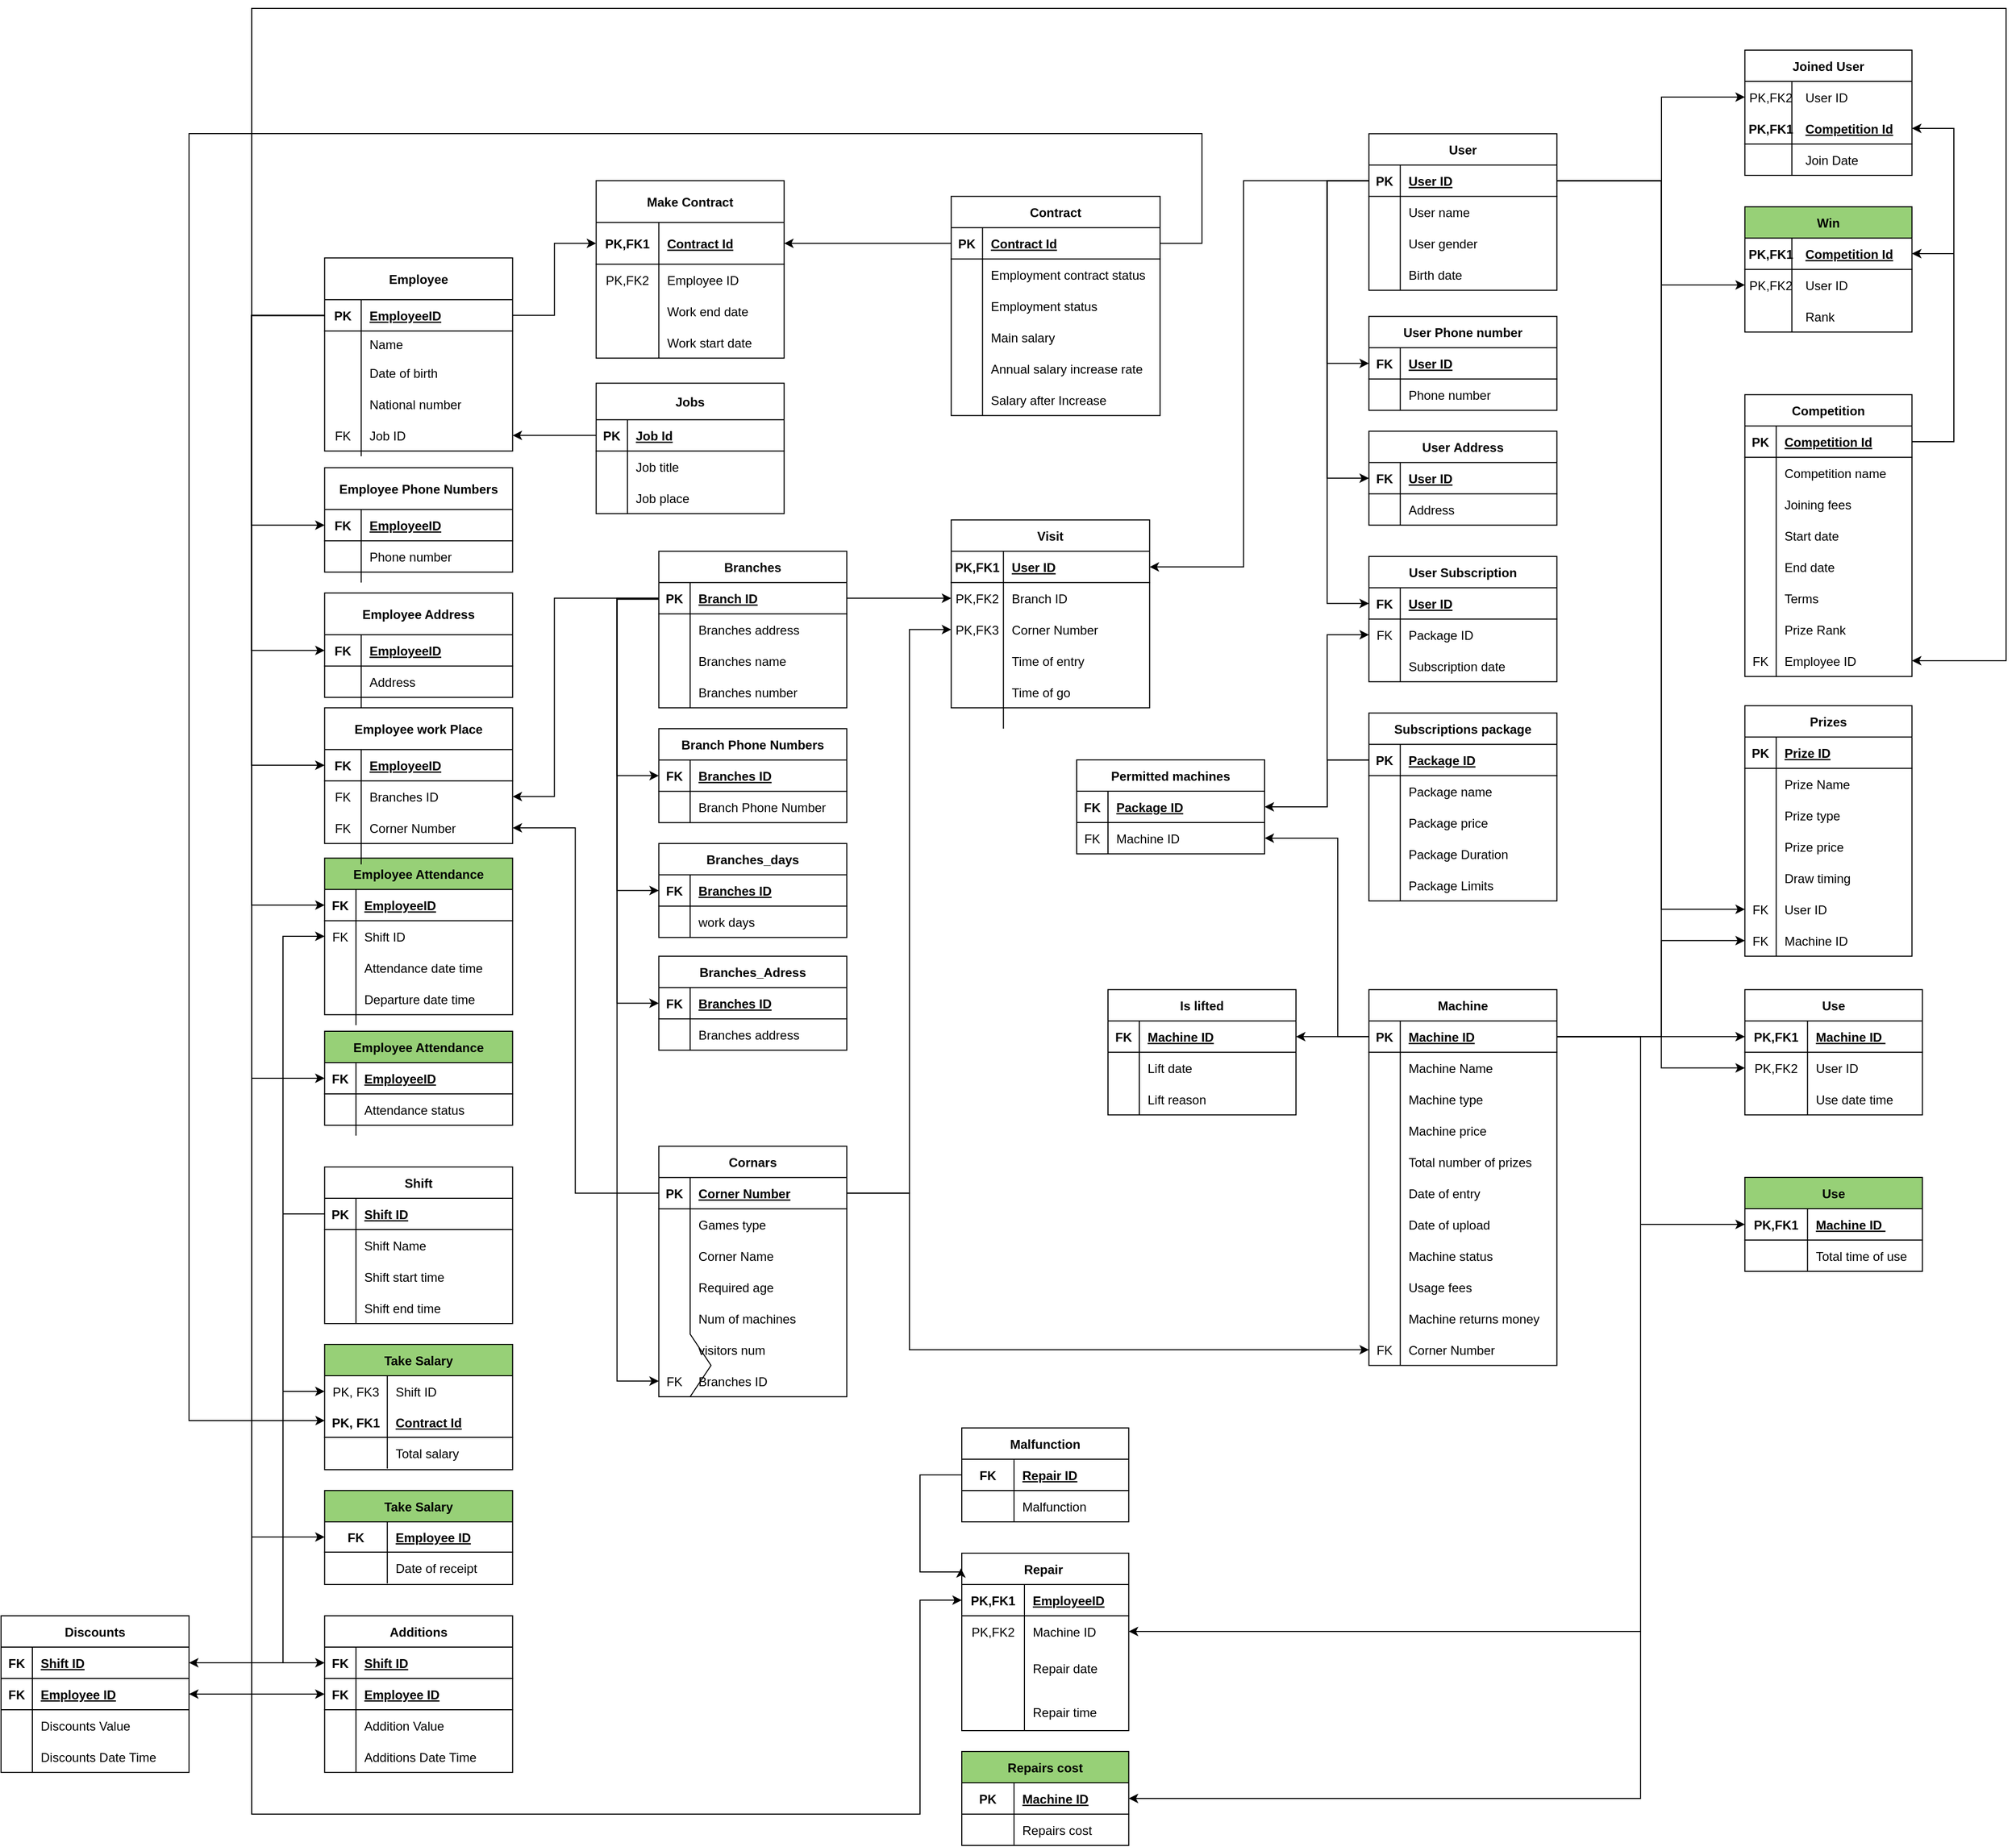 <mxfile version="13.9.9" type="device"><diagram id="Ght1AsOo_nfC-O8PMfVW" name="Page-1"><mxGraphModel dx="4805" dy="2955" grid="1" gridSize="10" guides="1" tooltips="1" connect="1" arrows="1" fold="1" page="1" pageScale="1" pageWidth="1200" pageHeight="1920" math="0" shadow="0"><root><mxCell id="0"/><mxCell id="1" parent="0"/><mxCell id="t7Dv-FRGHt7w5QGpHSWw-33" value="Employee Attendance" style="shape=table;startSize=30;container=1;collapsible=1;childLayout=tableLayout;fixedRows=1;rowLines=0;fontStyle=1;align=center;resizeLast=1;fillColor=#97D077;" vertex="1" parent="1"><mxGeometry x="-650.14" y="1060" width="180" height="90" as="geometry"/></mxCell><mxCell id="t7Dv-FRGHt7w5QGpHSWw-34" value="" style="shape=tableRow;horizontal=0;startSize=0;swimlaneHead=0;swimlaneBody=0;fillColor=none;collapsible=0;dropTarget=0;points=[[0,0.5],[1,0.5]];portConstraint=eastwest;top=0;left=0;right=0;bottom=1;" vertex="1" parent="t7Dv-FRGHt7w5QGpHSWw-33"><mxGeometry y="30" width="180" height="30" as="geometry"/></mxCell><mxCell id="t7Dv-FRGHt7w5QGpHSWw-35" value="FK" style="shape=partialRectangle;connectable=0;fillColor=none;top=0;left=0;bottom=0;right=0;fontStyle=1;overflow=hidden;" vertex="1" parent="t7Dv-FRGHt7w5QGpHSWw-34"><mxGeometry width="30" height="30" as="geometry"><mxRectangle width="30" height="30" as="alternateBounds"/></mxGeometry></mxCell><mxCell id="t7Dv-FRGHt7w5QGpHSWw-36" value="EmployeeID" style="shape=partialRectangle;connectable=0;fillColor=none;top=0;left=0;bottom=0;right=0;align=left;spacingLeft=6;fontStyle=5;overflow=hidden;" vertex="1" parent="t7Dv-FRGHt7w5QGpHSWw-34"><mxGeometry x="30" width="150" height="30" as="geometry"><mxRectangle width="150" height="30" as="alternateBounds"/></mxGeometry></mxCell><mxCell id="t7Dv-FRGHt7w5QGpHSWw-37" value="" style="shape=tableRow;horizontal=0;startSize=0;swimlaneHead=0;swimlaneBody=0;fillColor=none;collapsible=0;dropTarget=0;points=[[0,0.5],[1,0.5]];portConstraint=eastwest;top=0;left=0;right=0;bottom=0;" vertex="1" parent="t7Dv-FRGHt7w5QGpHSWw-33"><mxGeometry y="60" width="180" height="30" as="geometry"/></mxCell><mxCell id="t7Dv-FRGHt7w5QGpHSWw-38" value="" style="shape=partialRectangle;connectable=0;fillColor=none;top=0;left=0;bottom=0;right=0;editable=1;overflow=hidden;" vertex="1" parent="t7Dv-FRGHt7w5QGpHSWw-37"><mxGeometry width="30" height="30" as="geometry"><mxRectangle width="30" height="40" as="alternateBounds"/></mxGeometry></mxCell><mxCell id="t7Dv-FRGHt7w5QGpHSWw-39" value="Attendance status" style="shape=partialRectangle;connectable=0;fillColor=none;top=0;left=0;bottom=0;right=0;align=left;spacingLeft=6;overflow=hidden;" vertex="1" parent="t7Dv-FRGHt7w5QGpHSWw-37"><mxGeometry x="30" width="150" height="30" as="geometry"><mxRectangle width="150" height="40" as="alternateBounds"/></mxGeometry></mxCell><mxCell id="t7Dv-FRGHt7w5QGpHSWw-53" value="Employee" style="shape=table;startSize=40;container=1;collapsible=1;childLayout=tableLayout;fixedRows=1;rowLines=0;fontStyle=1;align=center;resizeLast=1;" vertex="1" parent="1"><mxGeometry x="-650.14" y="319.14" width="180" height="185" as="geometry"/></mxCell><mxCell id="t7Dv-FRGHt7w5QGpHSWw-54" value="" style="shape=tableRow;horizontal=0;startSize=0;swimlaneHead=0;swimlaneBody=0;fillColor=none;collapsible=0;dropTarget=0;points=[[0,0.5],[1,0.5]];portConstraint=eastwest;top=0;left=0;right=0;bottom=1;" vertex="1" parent="t7Dv-FRGHt7w5QGpHSWw-53"><mxGeometry y="40" width="180" height="30" as="geometry"/></mxCell><mxCell id="t7Dv-FRGHt7w5QGpHSWw-55" value="PK" style="shape=partialRectangle;connectable=0;fillColor=none;top=0;left=0;bottom=0;right=0;fontStyle=1;overflow=hidden;" vertex="1" parent="t7Dv-FRGHt7w5QGpHSWw-54"><mxGeometry width="35" height="30" as="geometry"><mxRectangle width="35" height="30" as="alternateBounds"/></mxGeometry></mxCell><mxCell id="t7Dv-FRGHt7w5QGpHSWw-56" value="EmployeeID" style="shape=partialRectangle;connectable=0;fillColor=none;top=0;left=0;bottom=0;right=0;align=left;spacingLeft=6;fontStyle=5;overflow=hidden;" vertex="1" parent="t7Dv-FRGHt7w5QGpHSWw-54"><mxGeometry x="35" width="145" height="30" as="geometry"><mxRectangle width="145" height="30" as="alternateBounds"/></mxGeometry></mxCell><mxCell id="t7Dv-FRGHt7w5QGpHSWw-57" value="" style="shape=tableRow;horizontal=0;startSize=0;swimlaneHead=0;swimlaneBody=0;fillColor=none;collapsible=0;dropTarget=0;points=[[0,0.5],[1,0.5]];portConstraint=eastwest;top=0;left=0;right=0;bottom=0;" vertex="1" parent="t7Dv-FRGHt7w5QGpHSWw-53"><mxGeometry y="70" width="180" height="25" as="geometry"/></mxCell><mxCell id="t7Dv-FRGHt7w5QGpHSWw-58" value="" style="shape=partialRectangle;connectable=0;fillColor=none;top=0;left=0;bottom=0;right=0;editable=1;overflow=hidden;" vertex="1" parent="t7Dv-FRGHt7w5QGpHSWw-57"><mxGeometry width="35" height="25" as="geometry"><mxRectangle width="35" height="20" as="alternateBounds"/></mxGeometry></mxCell><mxCell id="t7Dv-FRGHt7w5QGpHSWw-59" value="Name" style="shape=partialRectangle;connectable=0;fillColor=none;top=0;left=0;bottom=0;right=0;align=left;spacingLeft=6;overflow=hidden;" vertex="1" parent="t7Dv-FRGHt7w5QGpHSWw-57"><mxGeometry x="35" width="145" height="25" as="geometry"><mxRectangle width="145" height="20" as="alternateBounds"/></mxGeometry></mxCell><mxCell id="t7Dv-FRGHt7w5QGpHSWw-60" value="" style="shape=tableRow;horizontal=0;startSize=0;swimlaneHead=0;swimlaneBody=0;fillColor=none;collapsible=0;dropTarget=0;points=[[0,0.5],[1,0.5]];portConstraint=eastwest;top=0;left=0;right=0;bottom=0;" vertex="1" parent="t7Dv-FRGHt7w5QGpHSWw-53"><mxGeometry y="95" width="180" height="30" as="geometry"/></mxCell><mxCell id="t7Dv-FRGHt7w5QGpHSWw-61" value="" style="shape=partialRectangle;connectable=0;fillColor=none;top=0;left=0;bottom=0;right=0;editable=1;overflow=hidden;" vertex="1" parent="t7Dv-FRGHt7w5QGpHSWw-60"><mxGeometry width="35" height="30" as="geometry"><mxRectangle width="35" height="30" as="alternateBounds"/></mxGeometry></mxCell><mxCell id="t7Dv-FRGHt7w5QGpHSWw-62" value="Date of birth" style="shape=partialRectangle;connectable=0;fillColor=none;top=0;left=0;bottom=0;right=0;align=left;spacingLeft=6;overflow=hidden;" vertex="1" parent="t7Dv-FRGHt7w5QGpHSWw-60"><mxGeometry x="35" width="145" height="30" as="geometry"><mxRectangle width="145" height="30" as="alternateBounds"/></mxGeometry></mxCell><mxCell id="t7Dv-FRGHt7w5QGpHSWw-63" style="shape=tableRow;horizontal=0;startSize=0;swimlaneHead=0;swimlaneBody=0;fillColor=none;collapsible=0;dropTarget=0;points=[[0,0.5],[1,0.5]];portConstraint=eastwest;top=0;left=0;right=0;bottom=0;" vertex="1" parent="t7Dv-FRGHt7w5QGpHSWw-53"><mxGeometry y="125" width="180" height="30" as="geometry"/></mxCell><mxCell id="t7Dv-FRGHt7w5QGpHSWw-64" style="shape=partialRectangle;connectable=0;fillColor=none;top=0;left=0;bottom=0;right=0;editable=1;overflow=hidden;" vertex="1" parent="t7Dv-FRGHt7w5QGpHSWw-63"><mxGeometry width="35" height="30" as="geometry"><mxRectangle width="35" height="30" as="alternateBounds"/></mxGeometry></mxCell><mxCell id="t7Dv-FRGHt7w5QGpHSWw-65" value="National number" style="shape=partialRectangle;connectable=0;fillColor=none;top=0;left=0;bottom=0;right=0;align=left;spacingLeft=6;overflow=hidden;" vertex="1" parent="t7Dv-FRGHt7w5QGpHSWw-63"><mxGeometry x="35" width="145" height="30" as="geometry"><mxRectangle width="145" height="30" as="alternateBounds"/></mxGeometry></mxCell><mxCell id="t7Dv-FRGHt7w5QGpHSWw-66" style="shape=tableRow;horizontal=0;startSize=0;swimlaneHead=0;swimlaneBody=0;fillColor=none;collapsible=0;dropTarget=0;points=[[0,0.5],[1,0.5]];portConstraint=eastwest;top=0;left=0;right=0;bottom=0;" vertex="1" parent="t7Dv-FRGHt7w5QGpHSWw-53"><mxGeometry y="155" width="180" height="30" as="geometry"/></mxCell><mxCell id="t7Dv-FRGHt7w5QGpHSWw-67" value="FK" style="shape=partialRectangle;connectable=0;fillColor=none;top=0;left=0;bottom=0;right=0;editable=1;overflow=hidden;" vertex="1" parent="t7Dv-FRGHt7w5QGpHSWw-66"><mxGeometry width="35" height="30" as="geometry"><mxRectangle width="35" height="40" as="alternateBounds"/></mxGeometry></mxCell><mxCell id="t7Dv-FRGHt7w5QGpHSWw-68" value="Job ID" style="shape=partialRectangle;connectable=0;fillColor=none;top=0;left=0;bottom=0;right=0;align=left;spacingLeft=6;overflow=hidden;" vertex="1" parent="t7Dv-FRGHt7w5QGpHSWw-66"><mxGeometry x="35" width="145" height="30" as="geometry"><mxRectangle width="145" height="40" as="alternateBounds"/></mxGeometry></mxCell><mxCell id="t7Dv-FRGHt7w5QGpHSWw-69" value="Contract" style="shape=table;startSize=30;container=1;collapsible=1;childLayout=tableLayout;fixedRows=1;rowLines=0;fontStyle=1;align=center;resizeLast=1;" vertex="1" parent="1"><mxGeometry x="-50.14" y="260.14" width="200" height="210" as="geometry"/></mxCell><mxCell id="t7Dv-FRGHt7w5QGpHSWw-70" value="" style="shape=tableRow;horizontal=0;startSize=0;swimlaneHead=0;swimlaneBody=0;fillColor=none;collapsible=0;dropTarget=0;points=[[0,0.5],[1,0.5]];portConstraint=eastwest;top=0;left=0;right=0;bottom=1;" vertex="1" parent="t7Dv-FRGHt7w5QGpHSWw-69"><mxGeometry y="30" width="200" height="30" as="geometry"/></mxCell><mxCell id="t7Dv-FRGHt7w5QGpHSWw-71" value="PK" style="shape=partialRectangle;connectable=0;fillColor=none;top=0;left=0;bottom=0;right=0;fontStyle=1;overflow=hidden;" vertex="1" parent="t7Dv-FRGHt7w5QGpHSWw-70"><mxGeometry width="30" height="30" as="geometry"><mxRectangle width="30" height="30" as="alternateBounds"/></mxGeometry></mxCell><mxCell id="t7Dv-FRGHt7w5QGpHSWw-72" value="Contract Id" style="shape=partialRectangle;connectable=0;fillColor=none;top=0;left=0;bottom=0;right=0;align=left;spacingLeft=6;fontStyle=5;overflow=hidden;" vertex="1" parent="t7Dv-FRGHt7w5QGpHSWw-70"><mxGeometry x="30" width="170" height="30" as="geometry"><mxRectangle width="170" height="30" as="alternateBounds"/></mxGeometry></mxCell><mxCell id="t7Dv-FRGHt7w5QGpHSWw-73" value="" style="shape=tableRow;horizontal=0;startSize=0;swimlaneHead=0;swimlaneBody=0;fillColor=none;collapsible=0;dropTarget=0;points=[[0,0.5],[1,0.5]];portConstraint=eastwest;top=0;left=0;right=0;bottom=0;" vertex="1" parent="t7Dv-FRGHt7w5QGpHSWw-69"><mxGeometry y="60" width="200" height="30" as="geometry"/></mxCell><mxCell id="t7Dv-FRGHt7w5QGpHSWw-74" value="" style="shape=partialRectangle;connectable=0;fillColor=none;top=0;left=0;bottom=0;right=0;editable=1;overflow=hidden;" vertex="1" parent="t7Dv-FRGHt7w5QGpHSWw-73"><mxGeometry width="30" height="30" as="geometry"><mxRectangle width="30" height="30" as="alternateBounds"/></mxGeometry></mxCell><mxCell id="t7Dv-FRGHt7w5QGpHSWw-75" value="Employment contract status" style="shape=partialRectangle;connectable=0;fillColor=none;top=0;left=0;bottom=0;right=0;align=left;spacingLeft=6;overflow=hidden;" vertex="1" parent="t7Dv-FRGHt7w5QGpHSWw-73"><mxGeometry x="30" width="170" height="30" as="geometry"><mxRectangle width="170" height="30" as="alternateBounds"/></mxGeometry></mxCell><mxCell id="t7Dv-FRGHt7w5QGpHSWw-76" value="" style="shape=tableRow;horizontal=0;startSize=0;swimlaneHead=0;swimlaneBody=0;fillColor=none;collapsible=0;dropTarget=0;points=[[0,0.5],[1,0.5]];portConstraint=eastwest;top=0;left=0;right=0;bottom=0;" vertex="1" parent="t7Dv-FRGHt7w5QGpHSWw-69"><mxGeometry y="90" width="200" height="30" as="geometry"/></mxCell><mxCell id="t7Dv-FRGHt7w5QGpHSWw-77" value="" style="shape=partialRectangle;connectable=0;fillColor=none;top=0;left=0;bottom=0;right=0;editable=1;overflow=hidden;" vertex="1" parent="t7Dv-FRGHt7w5QGpHSWw-76"><mxGeometry width="30" height="30" as="geometry"><mxRectangle width="30" height="30" as="alternateBounds"/></mxGeometry></mxCell><mxCell id="t7Dv-FRGHt7w5QGpHSWw-78" value="Employment status" style="shape=partialRectangle;connectable=0;fillColor=none;top=0;left=0;bottom=0;right=0;align=left;spacingLeft=6;overflow=hidden;" vertex="1" parent="t7Dv-FRGHt7w5QGpHSWw-76"><mxGeometry x="30" width="170" height="30" as="geometry"><mxRectangle width="170" height="30" as="alternateBounds"/></mxGeometry></mxCell><mxCell id="t7Dv-FRGHt7w5QGpHSWw-79" value="" style="shape=tableRow;horizontal=0;startSize=0;swimlaneHead=0;swimlaneBody=0;fillColor=none;collapsible=0;dropTarget=0;points=[[0,0.5],[1,0.5]];portConstraint=eastwest;top=0;left=0;right=0;bottom=0;" vertex="1" parent="t7Dv-FRGHt7w5QGpHSWw-69"><mxGeometry y="120" width="200" height="30" as="geometry"/></mxCell><mxCell id="t7Dv-FRGHt7w5QGpHSWw-80" value="" style="shape=partialRectangle;connectable=0;fillColor=none;top=0;left=0;bottom=0;right=0;editable=1;overflow=hidden;" vertex="1" parent="t7Dv-FRGHt7w5QGpHSWw-79"><mxGeometry width="30" height="30" as="geometry"><mxRectangle width="30" height="30" as="alternateBounds"/></mxGeometry></mxCell><mxCell id="t7Dv-FRGHt7w5QGpHSWw-81" value="Main salary" style="shape=partialRectangle;connectable=0;fillColor=none;top=0;left=0;bottom=0;right=0;align=left;spacingLeft=6;overflow=hidden;" vertex="1" parent="t7Dv-FRGHt7w5QGpHSWw-79"><mxGeometry x="30" width="170" height="30" as="geometry"><mxRectangle width="170" height="30" as="alternateBounds"/></mxGeometry></mxCell><mxCell id="t7Dv-FRGHt7w5QGpHSWw-82" style="shape=tableRow;horizontal=0;startSize=0;swimlaneHead=0;swimlaneBody=0;fillColor=none;collapsible=0;dropTarget=0;points=[[0,0.5],[1,0.5]];portConstraint=eastwest;top=0;left=0;right=0;bottom=0;" vertex="1" parent="t7Dv-FRGHt7w5QGpHSWw-69"><mxGeometry y="150" width="200" height="30" as="geometry"/></mxCell><mxCell id="t7Dv-FRGHt7w5QGpHSWw-83" style="shape=partialRectangle;connectable=0;fillColor=none;top=0;left=0;bottom=0;right=0;editable=1;overflow=hidden;" vertex="1" parent="t7Dv-FRGHt7w5QGpHSWw-82"><mxGeometry width="30" height="30" as="geometry"><mxRectangle width="30" height="30" as="alternateBounds"/></mxGeometry></mxCell><mxCell id="t7Dv-FRGHt7w5QGpHSWw-84" value="Annual salary increase rate" style="shape=partialRectangle;connectable=0;fillColor=none;top=0;left=0;bottom=0;right=0;align=left;spacingLeft=6;overflow=hidden;" vertex="1" parent="t7Dv-FRGHt7w5QGpHSWw-82"><mxGeometry x="30" width="170" height="30" as="geometry"><mxRectangle width="170" height="30" as="alternateBounds"/></mxGeometry></mxCell><mxCell id="t7Dv-FRGHt7w5QGpHSWw-85" style="shape=tableRow;horizontal=0;startSize=0;swimlaneHead=0;swimlaneBody=0;fillColor=none;collapsible=0;dropTarget=0;points=[[0,0.5],[1,0.5]];portConstraint=eastwest;top=0;left=0;right=0;bottom=0;" vertex="1" parent="t7Dv-FRGHt7w5QGpHSWw-69"><mxGeometry y="180" width="200" height="30" as="geometry"/></mxCell><mxCell id="t7Dv-FRGHt7w5QGpHSWw-86" style="shape=partialRectangle;connectable=0;fillColor=none;top=0;left=0;bottom=0;right=0;editable=1;overflow=hidden;" vertex="1" parent="t7Dv-FRGHt7w5QGpHSWw-85"><mxGeometry width="30" height="30" as="geometry"><mxRectangle width="30" height="30" as="alternateBounds"/></mxGeometry></mxCell><mxCell id="t7Dv-FRGHt7w5QGpHSWw-87" value="Salary after Increase" style="shape=partialRectangle;connectable=0;fillColor=none;top=0;left=0;bottom=0;right=0;align=left;spacingLeft=6;overflow=hidden;" vertex="1" parent="t7Dv-FRGHt7w5QGpHSWw-85"><mxGeometry x="30" width="170" height="30" as="geometry"><mxRectangle width="170" height="30" as="alternateBounds"/></mxGeometry></mxCell><mxCell id="t7Dv-FRGHt7w5QGpHSWw-88" value="Cornars" style="shape=table;startSize=30;container=1;collapsible=1;childLayout=tableLayout;fixedRows=1;rowLines=0;fontStyle=1;align=center;resizeLast=1;" vertex="1" parent="1"><mxGeometry x="-330.14" y="1170.14" width="180" height="240" as="geometry"/></mxCell><mxCell id="t7Dv-FRGHt7w5QGpHSWw-89" value="" style="shape=tableRow;horizontal=0;startSize=0;swimlaneHead=0;swimlaneBody=0;fillColor=none;collapsible=0;dropTarget=0;points=[[0,0.5],[1,0.5]];portConstraint=eastwest;top=0;left=0;right=0;bottom=1;" vertex="1" parent="t7Dv-FRGHt7w5QGpHSWw-88"><mxGeometry y="30" width="180" height="30" as="geometry"/></mxCell><mxCell id="t7Dv-FRGHt7w5QGpHSWw-90" value="PK" style="shape=partialRectangle;connectable=0;fillColor=none;top=0;left=0;bottom=0;right=0;fontStyle=1;overflow=hidden;" vertex="1" parent="t7Dv-FRGHt7w5QGpHSWw-89"><mxGeometry width="30" height="30" as="geometry"><mxRectangle width="30" height="30" as="alternateBounds"/></mxGeometry></mxCell><mxCell id="t7Dv-FRGHt7w5QGpHSWw-91" value="Corner Number" style="shape=partialRectangle;connectable=0;fillColor=none;top=0;left=0;bottom=0;right=0;align=left;spacingLeft=6;fontStyle=5;overflow=hidden;" vertex="1" parent="t7Dv-FRGHt7w5QGpHSWw-89"><mxGeometry x="30" width="150" height="30" as="geometry"><mxRectangle width="150" height="30" as="alternateBounds"/></mxGeometry></mxCell><mxCell id="t7Dv-FRGHt7w5QGpHSWw-92" value="" style="shape=tableRow;horizontal=0;startSize=0;swimlaneHead=0;swimlaneBody=0;fillColor=none;collapsible=0;dropTarget=0;points=[[0,0.5],[1,0.5]];portConstraint=eastwest;top=0;left=0;right=0;bottom=0;" vertex="1" parent="t7Dv-FRGHt7w5QGpHSWw-88"><mxGeometry y="60" width="180" height="30" as="geometry"/></mxCell><mxCell id="t7Dv-FRGHt7w5QGpHSWw-93" value="" style="shape=partialRectangle;connectable=0;fillColor=none;top=0;left=0;bottom=0;right=0;editable=1;overflow=hidden;" vertex="1" parent="t7Dv-FRGHt7w5QGpHSWw-92"><mxGeometry width="30" height="30" as="geometry"><mxRectangle width="30" height="30" as="alternateBounds"/></mxGeometry></mxCell><mxCell id="t7Dv-FRGHt7w5QGpHSWw-94" value="Games type" style="shape=partialRectangle;connectable=0;fillColor=none;top=0;left=0;bottom=0;right=0;align=left;spacingLeft=6;overflow=hidden;" vertex="1" parent="t7Dv-FRGHt7w5QGpHSWw-92"><mxGeometry x="30" width="150" height="30" as="geometry"><mxRectangle width="150" height="30" as="alternateBounds"/></mxGeometry></mxCell><mxCell id="t7Dv-FRGHt7w5QGpHSWw-95" value="" style="shape=tableRow;horizontal=0;startSize=0;swimlaneHead=0;swimlaneBody=0;fillColor=none;collapsible=0;dropTarget=0;points=[[0,0.5],[1,0.5]];portConstraint=eastwest;top=0;left=0;right=0;bottom=0;" vertex="1" parent="t7Dv-FRGHt7w5QGpHSWw-88"><mxGeometry y="90" width="180" height="30" as="geometry"/></mxCell><mxCell id="t7Dv-FRGHt7w5QGpHSWw-96" value="" style="shape=partialRectangle;connectable=0;fillColor=none;top=0;left=0;bottom=0;right=0;editable=1;overflow=hidden;" vertex="1" parent="t7Dv-FRGHt7w5QGpHSWw-95"><mxGeometry width="30" height="30" as="geometry"><mxRectangle width="30" height="30" as="alternateBounds"/></mxGeometry></mxCell><mxCell id="t7Dv-FRGHt7w5QGpHSWw-97" value="Corner Name" style="shape=partialRectangle;connectable=0;fillColor=none;top=0;left=0;bottom=0;right=0;align=left;spacingLeft=6;overflow=hidden;" vertex="1" parent="t7Dv-FRGHt7w5QGpHSWw-95"><mxGeometry x="30" width="150" height="30" as="geometry"><mxRectangle width="150" height="30" as="alternateBounds"/></mxGeometry></mxCell><mxCell id="t7Dv-FRGHt7w5QGpHSWw-98" value="" style="shape=tableRow;horizontal=0;startSize=0;swimlaneHead=0;swimlaneBody=0;fillColor=none;collapsible=0;dropTarget=0;points=[[0,0.5],[1,0.5]];portConstraint=eastwest;top=0;left=0;right=0;bottom=0;" vertex="1" parent="t7Dv-FRGHt7w5QGpHSWw-88"><mxGeometry y="120" width="180" height="30" as="geometry"/></mxCell><mxCell id="t7Dv-FRGHt7w5QGpHSWw-99" value="" style="shape=partialRectangle;connectable=0;fillColor=none;top=0;left=0;bottom=0;right=0;editable=1;overflow=hidden;" vertex="1" parent="t7Dv-FRGHt7w5QGpHSWw-98"><mxGeometry width="30" height="30" as="geometry"><mxRectangle width="30" height="30" as="alternateBounds"/></mxGeometry></mxCell><mxCell id="t7Dv-FRGHt7w5QGpHSWw-100" value="Required age" style="shape=partialRectangle;connectable=0;fillColor=none;top=0;left=0;bottom=0;right=0;align=left;spacingLeft=6;overflow=hidden;" vertex="1" parent="t7Dv-FRGHt7w5QGpHSWw-98"><mxGeometry x="30" width="150" height="30" as="geometry"><mxRectangle width="150" height="30" as="alternateBounds"/></mxGeometry></mxCell><mxCell id="t7Dv-FRGHt7w5QGpHSWw-101" value="" style="shape=tableRow;horizontal=0;startSize=0;swimlaneHead=0;swimlaneBody=0;fillColor=none;collapsible=0;dropTarget=0;points=[[0,0.5],[1,0.5]];portConstraint=eastwest;top=0;left=0;right=0;bottom=0;" vertex="1" parent="t7Dv-FRGHt7w5QGpHSWw-88"><mxGeometry y="150" width="180" height="30" as="geometry"/></mxCell><mxCell id="t7Dv-FRGHt7w5QGpHSWw-102" value="" style="shape=partialRectangle;connectable=0;fillColor=none;top=0;left=0;bottom=0;right=0;editable=1;overflow=hidden;" vertex="1" parent="t7Dv-FRGHt7w5QGpHSWw-101"><mxGeometry width="30" height="30" as="geometry"><mxRectangle width="30" height="30" as="alternateBounds"/></mxGeometry></mxCell><mxCell id="t7Dv-FRGHt7w5QGpHSWw-103" value="Num of machines " style="shape=partialRectangle;connectable=0;fillColor=none;top=0;left=0;bottom=0;right=0;align=left;spacingLeft=6;overflow=hidden;" vertex="1" parent="t7Dv-FRGHt7w5QGpHSWw-101"><mxGeometry x="30" width="150" height="30" as="geometry"><mxRectangle width="150" height="30" as="alternateBounds"/></mxGeometry></mxCell><mxCell id="t7Dv-FRGHt7w5QGpHSWw-104" value="" style="shape=tableRow;horizontal=0;startSize=0;swimlaneHead=0;swimlaneBody=0;fillColor=none;collapsible=0;dropTarget=0;points=[[0,0.5],[1,0.5]];portConstraint=eastwest;top=0;left=0;right=0;bottom=0;" vertex="1" parent="t7Dv-FRGHt7w5QGpHSWw-88"><mxGeometry y="180" width="180" height="30" as="geometry"/></mxCell><mxCell id="t7Dv-FRGHt7w5QGpHSWw-105" value="" style="shape=partialRectangle;connectable=0;fillColor=none;top=0;left=0;bottom=0;right=0;editable=1;overflow=hidden;" vertex="1" parent="t7Dv-FRGHt7w5QGpHSWw-104"><mxGeometry width="30" height="30" as="geometry"><mxRectangle width="50" height="30" as="alternateBounds"/></mxGeometry></mxCell><mxCell id="t7Dv-FRGHt7w5QGpHSWw-106" value="visitors num" style="shape=partialRectangle;connectable=0;fillColor=none;top=0;left=0;bottom=0;right=0;align=left;spacingLeft=6;overflow=hidden;" vertex="1" parent="t7Dv-FRGHt7w5QGpHSWw-104"><mxGeometry x="30" width="150" height="30" as="geometry"><mxRectangle width="140" height="30" as="alternateBounds"/></mxGeometry></mxCell><mxCell id="t7Dv-FRGHt7w5QGpHSWw-107" style="shape=tableRow;horizontal=0;startSize=0;swimlaneHead=0;swimlaneBody=0;fillColor=none;collapsible=0;dropTarget=0;points=[[0,0.5],[1,0.5]];portConstraint=eastwest;top=0;left=0;right=0;bottom=0;" vertex="1" parent="t7Dv-FRGHt7w5QGpHSWw-88"><mxGeometry y="210" width="180" height="30" as="geometry"/></mxCell><mxCell id="t7Dv-FRGHt7w5QGpHSWw-108" value="FK" style="shape=partialRectangle;connectable=0;fillColor=none;top=0;left=0;bottom=0;right=0;editable=1;overflow=hidden;" vertex="1" parent="t7Dv-FRGHt7w5QGpHSWw-107"><mxGeometry width="30" height="30" as="geometry"><mxRectangle width="30" height="30" as="alternateBounds"/></mxGeometry></mxCell><mxCell id="t7Dv-FRGHt7w5QGpHSWw-109" value="Branches ID" style="shape=partialRectangle;connectable=0;fillColor=none;top=0;left=0;bottom=0;right=0;align=left;spacingLeft=6;overflow=hidden;" vertex="1" parent="t7Dv-FRGHt7w5QGpHSWw-107"><mxGeometry x="30" width="150" height="30" as="geometry"><mxRectangle width="150" height="30" as="alternateBounds"/></mxGeometry></mxCell><mxCell id="t7Dv-FRGHt7w5QGpHSWw-110" value="Machine" style="shape=table;startSize=30;container=1;collapsible=1;childLayout=tableLayout;fixedRows=1;rowLines=0;fontStyle=1;align=center;resizeLast=1;" vertex="1" parent="1"><mxGeometry x="349.86" y="1020.14" width="180" height="360" as="geometry"/></mxCell><mxCell id="t7Dv-FRGHt7w5QGpHSWw-111" value="" style="shape=tableRow;horizontal=0;startSize=0;swimlaneHead=0;swimlaneBody=0;fillColor=none;collapsible=0;dropTarget=0;points=[[0,0.5],[1,0.5]];portConstraint=eastwest;top=0;left=0;right=0;bottom=1;" vertex="1" parent="t7Dv-FRGHt7w5QGpHSWw-110"><mxGeometry y="30" width="180" height="30" as="geometry"/></mxCell><mxCell id="t7Dv-FRGHt7w5QGpHSWw-112" value="PK" style="shape=partialRectangle;connectable=0;fillColor=none;top=0;left=0;bottom=0;right=0;fontStyle=1;overflow=hidden;" vertex="1" parent="t7Dv-FRGHt7w5QGpHSWw-111"><mxGeometry width="30" height="30" as="geometry"><mxRectangle width="30" height="30" as="alternateBounds"/></mxGeometry></mxCell><mxCell id="t7Dv-FRGHt7w5QGpHSWw-113" value="Machine ID" style="shape=partialRectangle;connectable=0;fillColor=none;top=0;left=0;bottom=0;right=0;align=left;spacingLeft=6;fontStyle=5;overflow=hidden;" vertex="1" parent="t7Dv-FRGHt7w5QGpHSWw-111"><mxGeometry x="30" width="150" height="30" as="geometry"><mxRectangle width="150" height="30" as="alternateBounds"/></mxGeometry></mxCell><mxCell id="t7Dv-FRGHt7w5QGpHSWw-114" value="" style="shape=tableRow;horizontal=0;startSize=0;swimlaneHead=0;swimlaneBody=0;fillColor=none;collapsible=0;dropTarget=0;points=[[0,0.5],[1,0.5]];portConstraint=eastwest;top=0;left=0;right=0;bottom=0;" vertex="1" parent="t7Dv-FRGHt7w5QGpHSWw-110"><mxGeometry y="60" width="180" height="30" as="geometry"/></mxCell><mxCell id="t7Dv-FRGHt7w5QGpHSWw-115" value="" style="shape=partialRectangle;connectable=0;fillColor=none;top=0;left=0;bottom=0;right=0;editable=1;overflow=hidden;" vertex="1" parent="t7Dv-FRGHt7w5QGpHSWw-114"><mxGeometry width="30" height="30" as="geometry"><mxRectangle width="30" height="30" as="alternateBounds"/></mxGeometry></mxCell><mxCell id="t7Dv-FRGHt7w5QGpHSWw-116" value="Machine Name" style="shape=partialRectangle;connectable=0;fillColor=none;top=0;left=0;bottom=0;right=0;align=left;spacingLeft=6;overflow=hidden;" vertex="1" parent="t7Dv-FRGHt7w5QGpHSWw-114"><mxGeometry x="30" width="150" height="30" as="geometry"><mxRectangle width="150" height="30" as="alternateBounds"/></mxGeometry></mxCell><mxCell id="t7Dv-FRGHt7w5QGpHSWw-117" value="" style="shape=tableRow;horizontal=0;startSize=0;swimlaneHead=0;swimlaneBody=0;fillColor=none;collapsible=0;dropTarget=0;points=[[0,0.5],[1,0.5]];portConstraint=eastwest;top=0;left=0;right=0;bottom=0;" vertex="1" parent="t7Dv-FRGHt7w5QGpHSWw-110"><mxGeometry y="90" width="180" height="30" as="geometry"/></mxCell><mxCell id="t7Dv-FRGHt7w5QGpHSWw-118" value="" style="shape=partialRectangle;connectable=0;fillColor=none;top=0;left=0;bottom=0;right=0;editable=1;overflow=hidden;" vertex="1" parent="t7Dv-FRGHt7w5QGpHSWw-117"><mxGeometry width="30" height="30" as="geometry"><mxRectangle width="30" height="30" as="alternateBounds"/></mxGeometry></mxCell><mxCell id="t7Dv-FRGHt7w5QGpHSWw-119" value="Machine type" style="shape=partialRectangle;connectable=0;fillColor=none;top=0;left=0;bottom=0;right=0;align=left;spacingLeft=6;overflow=hidden;" vertex="1" parent="t7Dv-FRGHt7w5QGpHSWw-117"><mxGeometry x="30" width="150" height="30" as="geometry"><mxRectangle width="150" height="30" as="alternateBounds"/></mxGeometry></mxCell><mxCell id="t7Dv-FRGHt7w5QGpHSWw-120" style="shape=tableRow;horizontal=0;startSize=0;swimlaneHead=0;swimlaneBody=0;fillColor=none;collapsible=0;dropTarget=0;points=[[0,0.5],[1,0.5]];portConstraint=eastwest;top=0;left=0;right=0;bottom=0;" vertex="1" parent="t7Dv-FRGHt7w5QGpHSWw-110"><mxGeometry y="120" width="180" height="30" as="geometry"/></mxCell><mxCell id="t7Dv-FRGHt7w5QGpHSWw-121" style="shape=partialRectangle;connectable=0;fillColor=none;top=0;left=0;bottom=0;right=0;editable=1;overflow=hidden;" vertex="1" parent="t7Dv-FRGHt7w5QGpHSWw-120"><mxGeometry width="30" height="30" as="geometry"><mxRectangle width="30" height="30" as="alternateBounds"/></mxGeometry></mxCell><mxCell id="t7Dv-FRGHt7w5QGpHSWw-122" value="Machine price" style="shape=partialRectangle;connectable=0;fillColor=none;top=0;left=0;bottom=0;right=0;align=left;spacingLeft=6;overflow=hidden;" vertex="1" parent="t7Dv-FRGHt7w5QGpHSWw-120"><mxGeometry x="30" width="150" height="30" as="geometry"><mxRectangle width="150" height="30" as="alternateBounds"/></mxGeometry></mxCell><mxCell id="t7Dv-FRGHt7w5QGpHSWw-123" style="shape=tableRow;horizontal=0;startSize=0;swimlaneHead=0;swimlaneBody=0;fillColor=none;collapsible=0;dropTarget=0;points=[[0,0.5],[1,0.5]];portConstraint=eastwest;top=0;left=0;right=0;bottom=0;" vertex="1" parent="t7Dv-FRGHt7w5QGpHSWw-110"><mxGeometry y="150" width="180" height="30" as="geometry"/></mxCell><mxCell id="t7Dv-FRGHt7w5QGpHSWw-124" style="shape=partialRectangle;connectable=0;fillColor=none;top=0;left=0;bottom=0;right=0;editable=1;overflow=hidden;" vertex="1" parent="t7Dv-FRGHt7w5QGpHSWw-123"><mxGeometry width="30" height="30" as="geometry"><mxRectangle width="30" height="30" as="alternateBounds"/></mxGeometry></mxCell><mxCell id="t7Dv-FRGHt7w5QGpHSWw-125" value="Total number of prizes" style="shape=partialRectangle;connectable=0;fillColor=none;top=0;left=0;bottom=0;right=0;align=left;spacingLeft=6;overflow=hidden;" vertex="1" parent="t7Dv-FRGHt7w5QGpHSWw-123"><mxGeometry x="30" width="150" height="30" as="geometry"><mxRectangle width="150" height="30" as="alternateBounds"/></mxGeometry></mxCell><mxCell id="t7Dv-FRGHt7w5QGpHSWw-126" style="shape=tableRow;horizontal=0;startSize=0;swimlaneHead=0;swimlaneBody=0;fillColor=none;collapsible=0;dropTarget=0;points=[[0,0.5],[1,0.5]];portConstraint=eastwest;top=0;left=0;right=0;bottom=0;" vertex="1" parent="t7Dv-FRGHt7w5QGpHSWw-110"><mxGeometry y="180" width="180" height="30" as="geometry"/></mxCell><mxCell id="t7Dv-FRGHt7w5QGpHSWw-127" style="shape=partialRectangle;connectable=0;fillColor=none;top=0;left=0;bottom=0;right=0;editable=1;overflow=hidden;" vertex="1" parent="t7Dv-FRGHt7w5QGpHSWw-126"><mxGeometry width="30" height="30" as="geometry"><mxRectangle width="30" height="30" as="alternateBounds"/></mxGeometry></mxCell><mxCell id="t7Dv-FRGHt7w5QGpHSWw-128" value="Date of entry" style="shape=partialRectangle;connectable=0;fillColor=none;top=0;left=0;bottom=0;right=0;align=left;spacingLeft=6;overflow=hidden;" vertex="1" parent="t7Dv-FRGHt7w5QGpHSWw-126"><mxGeometry x="30" width="150" height="30" as="geometry"><mxRectangle width="150" height="30" as="alternateBounds"/></mxGeometry></mxCell><mxCell id="t7Dv-FRGHt7w5QGpHSWw-129" style="shape=tableRow;horizontal=0;startSize=0;swimlaneHead=0;swimlaneBody=0;fillColor=none;collapsible=0;dropTarget=0;points=[[0,0.5],[1,0.5]];portConstraint=eastwest;top=0;left=0;right=0;bottom=0;" vertex="1" parent="t7Dv-FRGHt7w5QGpHSWw-110"><mxGeometry y="210" width="180" height="30" as="geometry"/></mxCell><mxCell id="t7Dv-FRGHt7w5QGpHSWw-130" style="shape=partialRectangle;connectable=0;fillColor=none;top=0;left=0;bottom=0;right=0;editable=1;overflow=hidden;" vertex="1" parent="t7Dv-FRGHt7w5QGpHSWw-129"><mxGeometry width="30" height="30" as="geometry"><mxRectangle width="30" height="30" as="alternateBounds"/></mxGeometry></mxCell><mxCell id="t7Dv-FRGHt7w5QGpHSWw-131" value="Date of upload" style="shape=partialRectangle;connectable=0;fillColor=none;top=0;left=0;bottom=0;right=0;align=left;spacingLeft=6;overflow=hidden;" vertex="1" parent="t7Dv-FRGHt7w5QGpHSWw-129"><mxGeometry x="30" width="150" height="30" as="geometry"><mxRectangle width="150" height="30" as="alternateBounds"/></mxGeometry></mxCell><mxCell id="t7Dv-FRGHt7w5QGpHSWw-132" value="" style="shape=tableRow;horizontal=0;startSize=0;swimlaneHead=0;swimlaneBody=0;fillColor=none;collapsible=0;dropTarget=0;points=[[0,0.5],[1,0.5]];portConstraint=eastwest;top=0;left=0;right=0;bottom=0;" vertex="1" parent="t7Dv-FRGHt7w5QGpHSWw-110"><mxGeometry y="240" width="180" height="30" as="geometry"/></mxCell><mxCell id="t7Dv-FRGHt7w5QGpHSWw-133" value="" style="shape=partialRectangle;connectable=0;fillColor=none;top=0;left=0;bottom=0;right=0;editable=1;overflow=hidden;" vertex="1" parent="t7Dv-FRGHt7w5QGpHSWw-132"><mxGeometry width="30" height="30" as="geometry"><mxRectangle width="30" height="30" as="alternateBounds"/></mxGeometry></mxCell><mxCell id="t7Dv-FRGHt7w5QGpHSWw-134" value="Machine status" style="shape=partialRectangle;connectable=0;fillColor=none;top=0;left=0;bottom=0;right=0;align=left;spacingLeft=6;overflow=hidden;" vertex="1" parent="t7Dv-FRGHt7w5QGpHSWw-132"><mxGeometry x="30" width="150" height="30" as="geometry"><mxRectangle width="150" height="30" as="alternateBounds"/></mxGeometry></mxCell><mxCell id="t7Dv-FRGHt7w5QGpHSWw-135" style="shape=tableRow;horizontal=0;startSize=0;swimlaneHead=0;swimlaneBody=0;fillColor=none;collapsible=0;dropTarget=0;points=[[0,0.5],[1,0.5]];portConstraint=eastwest;top=0;left=0;right=0;bottom=0;" vertex="1" parent="t7Dv-FRGHt7w5QGpHSWw-110"><mxGeometry y="270" width="180" height="30" as="geometry"/></mxCell><mxCell id="t7Dv-FRGHt7w5QGpHSWw-136" style="shape=partialRectangle;connectable=0;fillColor=none;top=0;left=0;bottom=0;right=0;editable=1;overflow=hidden;" vertex="1" parent="t7Dv-FRGHt7w5QGpHSWw-135"><mxGeometry width="30" height="30" as="geometry"><mxRectangle width="30" height="30" as="alternateBounds"/></mxGeometry></mxCell><mxCell id="t7Dv-FRGHt7w5QGpHSWw-137" value="Usage fees" style="shape=partialRectangle;connectable=0;fillColor=none;top=0;left=0;bottom=0;right=0;align=left;spacingLeft=6;overflow=hidden;" vertex="1" parent="t7Dv-FRGHt7w5QGpHSWw-135"><mxGeometry x="30" width="150" height="30" as="geometry"><mxRectangle width="150" height="30" as="alternateBounds"/></mxGeometry></mxCell><mxCell id="t7Dv-FRGHt7w5QGpHSWw-138" style="shape=tableRow;horizontal=0;startSize=0;swimlaneHead=0;swimlaneBody=0;fillColor=none;collapsible=0;dropTarget=0;points=[[0,0.5],[1,0.5]];portConstraint=eastwest;top=0;left=0;right=0;bottom=0;" vertex="1" parent="t7Dv-FRGHt7w5QGpHSWw-110"><mxGeometry y="300" width="180" height="30" as="geometry"/></mxCell><mxCell id="t7Dv-FRGHt7w5QGpHSWw-139" style="shape=partialRectangle;connectable=0;fillColor=none;top=0;left=0;bottom=0;right=0;editable=1;overflow=hidden;" vertex="1" parent="t7Dv-FRGHt7w5QGpHSWw-138"><mxGeometry width="30" height="30" as="geometry"><mxRectangle width="30" height="30" as="alternateBounds"/></mxGeometry></mxCell><mxCell id="t7Dv-FRGHt7w5QGpHSWw-140" value="Machine returns money" style="shape=partialRectangle;connectable=0;fillColor=none;top=0;left=0;bottom=0;right=0;align=left;spacingLeft=6;overflow=hidden;" vertex="1" parent="t7Dv-FRGHt7w5QGpHSWw-138"><mxGeometry x="30" width="150" height="30" as="geometry"><mxRectangle width="150" height="30" as="alternateBounds"/></mxGeometry></mxCell><mxCell id="t7Dv-FRGHt7w5QGpHSWw-141" style="shape=tableRow;horizontal=0;startSize=0;swimlaneHead=0;swimlaneBody=0;fillColor=none;collapsible=0;dropTarget=0;points=[[0,0.5],[1,0.5]];portConstraint=eastwest;top=0;left=0;right=0;bottom=0;" vertex="1" parent="t7Dv-FRGHt7w5QGpHSWw-110"><mxGeometry y="330" width="180" height="30" as="geometry"/></mxCell><mxCell id="t7Dv-FRGHt7w5QGpHSWw-142" value="FK" style="shape=partialRectangle;connectable=0;fillColor=none;top=0;left=0;bottom=0;right=0;editable=1;overflow=hidden;" vertex="1" parent="t7Dv-FRGHt7w5QGpHSWw-141"><mxGeometry width="30" height="30" as="geometry"><mxRectangle width="30" height="30" as="alternateBounds"/></mxGeometry></mxCell><mxCell id="t7Dv-FRGHt7w5QGpHSWw-143" value="Corner Number" style="shape=partialRectangle;connectable=0;fillColor=none;top=0;left=0;bottom=0;right=0;align=left;spacingLeft=6;overflow=hidden;" vertex="1" parent="t7Dv-FRGHt7w5QGpHSWw-141"><mxGeometry x="30" width="150" height="30" as="geometry"><mxRectangle width="150" height="30" as="alternateBounds"/></mxGeometry></mxCell><mxCell id="t7Dv-FRGHt7w5QGpHSWw-144" value="Shift" style="shape=table;startSize=30;container=1;collapsible=1;childLayout=tableLayout;fixedRows=1;rowLines=0;fontStyle=1;align=center;resizeLast=1;" vertex="1" parent="1"><mxGeometry x="-650.14" y="1190.0" width="180" height="150" as="geometry"/></mxCell><mxCell id="t7Dv-FRGHt7w5QGpHSWw-145" value="" style="shape=tableRow;horizontal=0;startSize=0;swimlaneHead=0;swimlaneBody=0;fillColor=none;collapsible=0;dropTarget=0;points=[[0,0.5],[1,0.5]];portConstraint=eastwest;top=0;left=0;right=0;bottom=1;" vertex="1" parent="t7Dv-FRGHt7w5QGpHSWw-144"><mxGeometry y="30" width="180" height="30" as="geometry"/></mxCell><mxCell id="t7Dv-FRGHt7w5QGpHSWw-146" value="PK" style="shape=partialRectangle;connectable=0;fillColor=none;top=0;left=0;bottom=0;right=0;fontStyle=1;overflow=hidden;" vertex="1" parent="t7Dv-FRGHt7w5QGpHSWw-145"><mxGeometry width="30" height="30" as="geometry"><mxRectangle width="30" height="30" as="alternateBounds"/></mxGeometry></mxCell><mxCell id="t7Dv-FRGHt7w5QGpHSWw-147" value="Shift ID" style="shape=partialRectangle;connectable=0;fillColor=none;top=0;left=0;bottom=0;right=0;align=left;spacingLeft=6;fontStyle=5;overflow=hidden;" vertex="1" parent="t7Dv-FRGHt7w5QGpHSWw-145"><mxGeometry x="30" width="150" height="30" as="geometry"><mxRectangle width="150" height="30" as="alternateBounds"/></mxGeometry></mxCell><mxCell id="t7Dv-FRGHt7w5QGpHSWw-148" value="" style="shape=tableRow;horizontal=0;startSize=0;swimlaneHead=0;swimlaneBody=0;fillColor=none;collapsible=0;dropTarget=0;points=[[0,0.5],[1,0.5]];portConstraint=eastwest;top=0;left=0;right=0;bottom=0;" vertex="1" parent="t7Dv-FRGHt7w5QGpHSWw-144"><mxGeometry y="60" width="180" height="30" as="geometry"/></mxCell><mxCell id="t7Dv-FRGHt7w5QGpHSWw-149" value="" style="shape=partialRectangle;connectable=0;fillColor=none;top=0;left=0;bottom=0;right=0;editable=1;overflow=hidden;" vertex="1" parent="t7Dv-FRGHt7w5QGpHSWw-148"><mxGeometry width="30" height="30" as="geometry"><mxRectangle width="30" height="30" as="alternateBounds"/></mxGeometry></mxCell><mxCell id="t7Dv-FRGHt7w5QGpHSWw-150" value="Shift Name" style="shape=partialRectangle;connectable=0;fillColor=none;top=0;left=0;bottom=0;right=0;align=left;spacingLeft=6;overflow=hidden;" vertex="1" parent="t7Dv-FRGHt7w5QGpHSWw-148"><mxGeometry x="30" width="150" height="30" as="geometry"><mxRectangle width="150" height="30" as="alternateBounds"/></mxGeometry></mxCell><mxCell id="t7Dv-FRGHt7w5QGpHSWw-151" value="" style="shape=tableRow;horizontal=0;startSize=0;swimlaneHead=0;swimlaneBody=0;fillColor=none;collapsible=0;dropTarget=0;points=[[0,0.5],[1,0.5]];portConstraint=eastwest;top=0;left=0;right=0;bottom=0;" vertex="1" parent="t7Dv-FRGHt7w5QGpHSWw-144"><mxGeometry y="90" width="180" height="30" as="geometry"/></mxCell><mxCell id="t7Dv-FRGHt7w5QGpHSWw-152" value="" style="shape=partialRectangle;connectable=0;fillColor=none;top=0;left=0;bottom=0;right=0;editable=1;overflow=hidden;" vertex="1" parent="t7Dv-FRGHt7w5QGpHSWw-151"><mxGeometry width="30" height="30" as="geometry"><mxRectangle width="30" height="30" as="alternateBounds"/></mxGeometry></mxCell><mxCell id="t7Dv-FRGHt7w5QGpHSWw-153" value="Shift start time" style="shape=partialRectangle;connectable=0;fillColor=none;top=0;left=0;bottom=0;right=0;align=left;spacingLeft=6;overflow=hidden;" vertex="1" parent="t7Dv-FRGHt7w5QGpHSWw-151"><mxGeometry x="30" width="150" height="30" as="geometry"><mxRectangle width="150" height="30" as="alternateBounds"/></mxGeometry></mxCell><mxCell id="t7Dv-FRGHt7w5QGpHSWw-154" value="" style="shape=tableRow;horizontal=0;startSize=0;swimlaneHead=0;swimlaneBody=0;fillColor=none;collapsible=0;dropTarget=0;points=[[0,0.5],[1,0.5]];portConstraint=eastwest;top=0;left=0;right=0;bottom=0;" vertex="1" parent="t7Dv-FRGHt7w5QGpHSWw-144"><mxGeometry y="120" width="180" height="30" as="geometry"/></mxCell><mxCell id="t7Dv-FRGHt7w5QGpHSWw-155" value="" style="shape=partialRectangle;connectable=0;fillColor=none;top=0;left=0;bottom=0;right=0;editable=1;overflow=hidden;" vertex="1" parent="t7Dv-FRGHt7w5QGpHSWw-154"><mxGeometry width="30" height="30" as="geometry"><mxRectangle width="30" height="30" as="alternateBounds"/></mxGeometry></mxCell><mxCell id="t7Dv-FRGHt7w5QGpHSWw-156" value="Shift end time" style="shape=partialRectangle;connectable=0;fillColor=none;top=0;left=0;bottom=0;right=0;align=left;spacingLeft=6;overflow=hidden;" vertex="1" parent="t7Dv-FRGHt7w5QGpHSWw-154"><mxGeometry x="30" width="150" height="30" as="geometry"><mxRectangle width="150" height="30" as="alternateBounds"/></mxGeometry></mxCell><mxCell id="t7Dv-FRGHt7w5QGpHSWw-157" value="Jobs" style="shape=table;startSize=35;container=1;collapsible=1;childLayout=tableLayout;fixedRows=1;rowLines=0;fontStyle=1;align=center;resizeLast=1;" vertex="1" parent="1"><mxGeometry x="-390.14" y="439.14" width="180" height="125" as="geometry"/></mxCell><mxCell id="t7Dv-FRGHt7w5QGpHSWw-158" value="" style="shape=tableRow;horizontal=0;startSize=0;swimlaneHead=0;swimlaneBody=0;fillColor=none;collapsible=0;dropTarget=0;points=[[0,0.5],[1,0.5]];portConstraint=eastwest;top=0;left=0;right=0;bottom=1;" vertex="1" parent="t7Dv-FRGHt7w5QGpHSWw-157"><mxGeometry y="35" width="180" height="30" as="geometry"/></mxCell><mxCell id="t7Dv-FRGHt7w5QGpHSWw-159" value="PK" style="shape=partialRectangle;connectable=0;fillColor=none;top=0;left=0;bottom=0;right=0;fontStyle=1;overflow=hidden;" vertex="1" parent="t7Dv-FRGHt7w5QGpHSWw-158"><mxGeometry width="30" height="30" as="geometry"><mxRectangle width="30" height="30" as="alternateBounds"/></mxGeometry></mxCell><mxCell id="t7Dv-FRGHt7w5QGpHSWw-160" value="Job Id" style="shape=partialRectangle;connectable=0;fillColor=none;top=0;left=0;bottom=0;right=0;align=left;spacingLeft=6;fontStyle=5;overflow=hidden;" vertex="1" parent="t7Dv-FRGHt7w5QGpHSWw-158"><mxGeometry x="30" width="150" height="30" as="geometry"><mxRectangle width="150" height="30" as="alternateBounds"/></mxGeometry></mxCell><mxCell id="t7Dv-FRGHt7w5QGpHSWw-161" value="" style="shape=tableRow;horizontal=0;startSize=0;swimlaneHead=0;swimlaneBody=0;fillColor=none;collapsible=0;dropTarget=0;points=[[0,0.5],[1,0.5]];portConstraint=eastwest;top=0;left=0;right=0;bottom=0;" vertex="1" parent="t7Dv-FRGHt7w5QGpHSWw-157"><mxGeometry y="65" width="180" height="30" as="geometry"/></mxCell><mxCell id="t7Dv-FRGHt7w5QGpHSWw-162" value="" style="shape=partialRectangle;connectable=0;fillColor=none;top=0;left=0;bottom=0;right=0;editable=1;overflow=hidden;" vertex="1" parent="t7Dv-FRGHt7w5QGpHSWw-161"><mxGeometry width="30" height="30" as="geometry"><mxRectangle width="30" height="30" as="alternateBounds"/></mxGeometry></mxCell><mxCell id="t7Dv-FRGHt7w5QGpHSWw-163" value="Job title" style="shape=partialRectangle;connectable=0;fillColor=none;top=0;left=0;bottom=0;right=0;align=left;spacingLeft=6;overflow=hidden;" vertex="1" parent="t7Dv-FRGHt7w5QGpHSWw-161"><mxGeometry x="30" width="150" height="30" as="geometry"><mxRectangle width="150" height="30" as="alternateBounds"/></mxGeometry></mxCell><mxCell id="t7Dv-FRGHt7w5QGpHSWw-164" value="" style="shape=tableRow;horizontal=0;startSize=0;swimlaneHead=0;swimlaneBody=0;fillColor=none;collapsible=0;dropTarget=0;points=[[0,0.5],[1,0.5]];portConstraint=eastwest;top=0;left=0;right=0;bottom=0;" vertex="1" parent="t7Dv-FRGHt7w5QGpHSWw-157"><mxGeometry y="95" width="180" height="30" as="geometry"/></mxCell><mxCell id="t7Dv-FRGHt7w5QGpHSWw-165" value="" style="shape=partialRectangle;connectable=0;fillColor=none;top=0;left=0;bottom=0;right=0;editable=1;overflow=hidden;" vertex="1" parent="t7Dv-FRGHt7w5QGpHSWw-164"><mxGeometry width="30" height="30" as="geometry"><mxRectangle width="30" height="30" as="alternateBounds"/></mxGeometry></mxCell><mxCell id="t7Dv-FRGHt7w5QGpHSWw-166" value="Job place" style="shape=partialRectangle;connectable=0;fillColor=none;top=0;left=0;bottom=0;right=0;align=left;spacingLeft=6;overflow=hidden;" vertex="1" parent="t7Dv-FRGHt7w5QGpHSWw-164"><mxGeometry x="30" width="150" height="30" as="geometry"><mxRectangle width="150" height="30" as="alternateBounds"/></mxGeometry></mxCell><mxCell id="t7Dv-FRGHt7w5QGpHSWw-167" value="Competition" style="shape=table;startSize=30;container=1;collapsible=1;childLayout=tableLayout;fixedRows=1;rowLines=0;fontStyle=1;align=center;resizeLast=1;" vertex="1" parent="1"><mxGeometry x="709.86" y="450.14" width="160" height="270" as="geometry"/></mxCell><mxCell id="t7Dv-FRGHt7w5QGpHSWw-168" value="" style="shape=tableRow;horizontal=0;startSize=0;swimlaneHead=0;swimlaneBody=0;fillColor=none;collapsible=0;dropTarget=0;points=[[0,0.5],[1,0.5]];portConstraint=eastwest;top=0;left=0;right=0;bottom=1;" vertex="1" parent="t7Dv-FRGHt7w5QGpHSWw-167"><mxGeometry y="30" width="160" height="30" as="geometry"/></mxCell><mxCell id="t7Dv-FRGHt7w5QGpHSWw-169" value="PK" style="shape=partialRectangle;connectable=0;fillColor=none;top=0;left=0;bottom=0;right=0;fontStyle=1;overflow=hidden;" vertex="1" parent="t7Dv-FRGHt7w5QGpHSWw-168"><mxGeometry width="30" height="30" as="geometry"><mxRectangle width="30" height="30" as="alternateBounds"/></mxGeometry></mxCell><mxCell id="t7Dv-FRGHt7w5QGpHSWw-170" value="Competition Id" style="shape=partialRectangle;connectable=0;fillColor=none;top=0;left=0;bottom=0;right=0;align=left;spacingLeft=6;fontStyle=5;overflow=hidden;" vertex="1" parent="t7Dv-FRGHt7w5QGpHSWw-168"><mxGeometry x="30" width="130" height="30" as="geometry"><mxRectangle width="150" height="30" as="alternateBounds"/></mxGeometry></mxCell><mxCell id="t7Dv-FRGHt7w5QGpHSWw-171" value="" style="shape=tableRow;horizontal=0;startSize=0;swimlaneHead=0;swimlaneBody=0;fillColor=none;collapsible=0;dropTarget=0;points=[[0,0.5],[1,0.5]];portConstraint=eastwest;top=0;left=0;right=0;bottom=0;" vertex="1" parent="t7Dv-FRGHt7w5QGpHSWw-167"><mxGeometry y="60" width="160" height="30" as="geometry"/></mxCell><mxCell id="t7Dv-FRGHt7w5QGpHSWw-172" value="" style="shape=partialRectangle;connectable=0;fillColor=none;top=0;left=0;bottom=0;right=0;editable=1;overflow=hidden;" vertex="1" parent="t7Dv-FRGHt7w5QGpHSWw-171"><mxGeometry width="30" height="30" as="geometry"><mxRectangle width="30" height="30" as="alternateBounds"/></mxGeometry></mxCell><mxCell id="t7Dv-FRGHt7w5QGpHSWw-173" value="Competition name " style="shape=partialRectangle;connectable=0;fillColor=none;top=0;left=0;bottom=0;right=0;align=left;spacingLeft=6;overflow=hidden;" vertex="1" parent="t7Dv-FRGHt7w5QGpHSWw-171"><mxGeometry x="30" width="130" height="30" as="geometry"><mxRectangle width="150" height="30" as="alternateBounds"/></mxGeometry></mxCell><mxCell id="t7Dv-FRGHt7w5QGpHSWw-174" value="" style="shape=tableRow;horizontal=0;startSize=0;swimlaneHead=0;swimlaneBody=0;fillColor=none;collapsible=0;dropTarget=0;points=[[0,0.5],[1,0.5]];portConstraint=eastwest;top=0;left=0;right=0;bottom=0;" vertex="1" parent="t7Dv-FRGHt7w5QGpHSWw-167"><mxGeometry y="90" width="160" height="30" as="geometry"/></mxCell><mxCell id="t7Dv-FRGHt7w5QGpHSWw-175" value="" style="shape=partialRectangle;connectable=0;fillColor=none;top=0;left=0;bottom=0;right=0;editable=1;overflow=hidden;" vertex="1" parent="t7Dv-FRGHt7w5QGpHSWw-174"><mxGeometry width="30" height="30" as="geometry"><mxRectangle width="30" height="30" as="alternateBounds"/></mxGeometry></mxCell><mxCell id="t7Dv-FRGHt7w5QGpHSWw-176" value="Joining fees " style="shape=partialRectangle;connectable=0;fillColor=none;top=0;left=0;bottom=0;right=0;align=left;spacingLeft=6;overflow=hidden;" vertex="1" parent="t7Dv-FRGHt7w5QGpHSWw-174"><mxGeometry x="30" width="130" height="30" as="geometry"><mxRectangle width="150" height="30" as="alternateBounds"/></mxGeometry></mxCell><mxCell id="t7Dv-FRGHt7w5QGpHSWw-177" value="" style="shape=tableRow;horizontal=0;startSize=0;swimlaneHead=0;swimlaneBody=0;fillColor=none;collapsible=0;dropTarget=0;points=[[0,0.5],[1,0.5]];portConstraint=eastwest;top=0;left=0;right=0;bottom=0;" vertex="1" parent="t7Dv-FRGHt7w5QGpHSWw-167"><mxGeometry y="120" width="160" height="30" as="geometry"/></mxCell><mxCell id="t7Dv-FRGHt7w5QGpHSWw-178" value="" style="shape=partialRectangle;connectable=0;fillColor=none;top=0;left=0;bottom=0;right=0;editable=1;overflow=hidden;" vertex="1" parent="t7Dv-FRGHt7w5QGpHSWw-177"><mxGeometry width="30" height="30" as="geometry"><mxRectangle width="30" height="30" as="alternateBounds"/></mxGeometry></mxCell><mxCell id="t7Dv-FRGHt7w5QGpHSWw-179" value="Start date" style="shape=partialRectangle;connectable=0;fillColor=none;top=0;left=0;bottom=0;right=0;align=left;spacingLeft=6;overflow=hidden;" vertex="1" parent="t7Dv-FRGHt7w5QGpHSWw-177"><mxGeometry x="30" width="130" height="30" as="geometry"><mxRectangle width="150" height="30" as="alternateBounds"/></mxGeometry></mxCell><mxCell id="t7Dv-FRGHt7w5QGpHSWw-180" style="shape=tableRow;horizontal=0;startSize=0;swimlaneHead=0;swimlaneBody=0;fillColor=none;collapsible=0;dropTarget=0;points=[[0,0.5],[1,0.5]];portConstraint=eastwest;top=0;left=0;right=0;bottom=0;" vertex="1" parent="t7Dv-FRGHt7w5QGpHSWw-167"><mxGeometry y="150" width="160" height="30" as="geometry"/></mxCell><mxCell id="t7Dv-FRGHt7w5QGpHSWw-181" style="shape=partialRectangle;connectable=0;fillColor=none;top=0;left=0;bottom=0;right=0;editable=1;overflow=hidden;" vertex="1" parent="t7Dv-FRGHt7w5QGpHSWw-180"><mxGeometry width="30" height="30" as="geometry"><mxRectangle width="30" height="30" as="alternateBounds"/></mxGeometry></mxCell><mxCell id="t7Dv-FRGHt7w5QGpHSWw-182" value="End date" style="shape=partialRectangle;connectable=0;fillColor=none;top=0;left=0;bottom=0;right=0;align=left;spacingLeft=6;overflow=hidden;" vertex="1" parent="t7Dv-FRGHt7w5QGpHSWw-180"><mxGeometry x="30" width="130" height="30" as="geometry"><mxRectangle width="150" height="30" as="alternateBounds"/></mxGeometry></mxCell><mxCell id="t7Dv-FRGHt7w5QGpHSWw-183" style="shape=tableRow;horizontal=0;startSize=0;swimlaneHead=0;swimlaneBody=0;fillColor=none;collapsible=0;dropTarget=0;points=[[0,0.5],[1,0.5]];portConstraint=eastwest;top=0;left=0;right=0;bottom=0;" vertex="1" parent="t7Dv-FRGHt7w5QGpHSWw-167"><mxGeometry y="180" width="160" height="30" as="geometry"/></mxCell><mxCell id="t7Dv-FRGHt7w5QGpHSWw-184" style="shape=partialRectangle;connectable=0;fillColor=none;top=0;left=0;bottom=0;right=0;editable=1;overflow=hidden;" vertex="1" parent="t7Dv-FRGHt7w5QGpHSWw-183"><mxGeometry width="30" height="30" as="geometry"><mxRectangle width="30" height="30" as="alternateBounds"/></mxGeometry></mxCell><mxCell id="t7Dv-FRGHt7w5QGpHSWw-185" value="Terms" style="shape=partialRectangle;connectable=0;fillColor=none;top=0;left=0;bottom=0;right=0;align=left;spacingLeft=6;overflow=hidden;" vertex="1" parent="t7Dv-FRGHt7w5QGpHSWw-183"><mxGeometry x="30" width="130" height="30" as="geometry"><mxRectangle width="150" height="30" as="alternateBounds"/></mxGeometry></mxCell><mxCell id="t7Dv-FRGHt7w5QGpHSWw-186" style="shape=tableRow;horizontal=0;startSize=0;swimlaneHead=0;swimlaneBody=0;fillColor=none;collapsible=0;dropTarget=0;points=[[0,0.5],[1,0.5]];portConstraint=eastwest;top=0;left=0;right=0;bottom=0;" vertex="1" parent="t7Dv-FRGHt7w5QGpHSWw-167"><mxGeometry y="210" width="160" height="30" as="geometry"/></mxCell><mxCell id="t7Dv-FRGHt7w5QGpHSWw-187" style="shape=partialRectangle;connectable=0;fillColor=none;top=0;left=0;bottom=0;right=0;editable=1;overflow=hidden;" vertex="1" parent="t7Dv-FRGHt7w5QGpHSWw-186"><mxGeometry width="30" height="30" as="geometry"><mxRectangle width="30" height="30" as="alternateBounds"/></mxGeometry></mxCell><mxCell id="t7Dv-FRGHt7w5QGpHSWw-188" value="Prize Rank" style="shape=partialRectangle;connectable=0;fillColor=none;top=0;left=0;bottom=0;right=0;align=left;spacingLeft=6;overflow=hidden;" vertex="1" parent="t7Dv-FRGHt7w5QGpHSWw-186"><mxGeometry x="30" width="130" height="30" as="geometry"><mxRectangle width="150" height="30" as="alternateBounds"/></mxGeometry></mxCell><mxCell id="t7Dv-FRGHt7w5QGpHSWw-189" style="shape=tableRow;horizontal=0;startSize=0;swimlaneHead=0;swimlaneBody=0;fillColor=none;collapsible=0;dropTarget=0;points=[[0,0.5],[1,0.5]];portConstraint=eastwest;top=0;left=0;right=0;bottom=0;" vertex="1" parent="t7Dv-FRGHt7w5QGpHSWw-167"><mxGeometry y="240" width="160" height="30" as="geometry"/></mxCell><mxCell id="t7Dv-FRGHt7w5QGpHSWw-190" value="FK" style="shape=partialRectangle;connectable=0;fillColor=none;top=0;left=0;bottom=0;right=0;editable=1;overflow=hidden;" vertex="1" parent="t7Dv-FRGHt7w5QGpHSWw-189"><mxGeometry width="30" height="30" as="geometry"><mxRectangle width="30" height="30" as="alternateBounds"/></mxGeometry></mxCell><mxCell id="t7Dv-FRGHt7w5QGpHSWw-191" value="Employee ID " style="shape=partialRectangle;connectable=0;fillColor=none;top=0;left=0;bottom=0;right=0;align=left;spacingLeft=6;overflow=hidden;" vertex="1" parent="t7Dv-FRGHt7w5QGpHSWw-189"><mxGeometry x="30" width="130" height="30" as="geometry"><mxRectangle width="150" height="30" as="alternateBounds"/></mxGeometry></mxCell><mxCell id="t7Dv-FRGHt7w5QGpHSWw-192" value="Subscriptions package" style="shape=table;startSize=30;container=1;collapsible=1;childLayout=tableLayout;fixedRows=1;rowLines=0;fontStyle=1;align=center;resizeLast=1;" vertex="1" parent="1"><mxGeometry x="349.86" y="755.14" width="180" height="180" as="geometry"/></mxCell><mxCell id="t7Dv-FRGHt7w5QGpHSWw-193" value="" style="shape=tableRow;horizontal=0;startSize=0;swimlaneHead=0;swimlaneBody=0;fillColor=none;collapsible=0;dropTarget=0;points=[[0,0.5],[1,0.5]];portConstraint=eastwest;top=0;left=0;right=0;bottom=1;" vertex="1" parent="t7Dv-FRGHt7w5QGpHSWw-192"><mxGeometry y="30" width="180" height="30" as="geometry"/></mxCell><mxCell id="t7Dv-FRGHt7w5QGpHSWw-194" value="PK" style="shape=partialRectangle;connectable=0;fillColor=none;top=0;left=0;bottom=0;right=0;fontStyle=1;overflow=hidden;" vertex="1" parent="t7Dv-FRGHt7w5QGpHSWw-193"><mxGeometry width="30" height="30" as="geometry"><mxRectangle width="30" height="30" as="alternateBounds"/></mxGeometry></mxCell><mxCell id="t7Dv-FRGHt7w5QGpHSWw-195" value="Package ID" style="shape=partialRectangle;connectable=0;fillColor=none;top=0;left=0;bottom=0;right=0;align=left;spacingLeft=6;fontStyle=5;overflow=hidden;" vertex="1" parent="t7Dv-FRGHt7w5QGpHSWw-193"><mxGeometry x="30" width="150" height="30" as="geometry"><mxRectangle width="150" height="30" as="alternateBounds"/></mxGeometry></mxCell><mxCell id="t7Dv-FRGHt7w5QGpHSWw-196" value="" style="shape=tableRow;horizontal=0;startSize=0;swimlaneHead=0;swimlaneBody=0;fillColor=none;collapsible=0;dropTarget=0;points=[[0,0.5],[1,0.5]];portConstraint=eastwest;top=0;left=0;right=0;bottom=0;" vertex="1" parent="t7Dv-FRGHt7w5QGpHSWw-192"><mxGeometry y="60" width="180" height="30" as="geometry"/></mxCell><mxCell id="t7Dv-FRGHt7w5QGpHSWw-197" value="" style="shape=partialRectangle;connectable=0;fillColor=none;top=0;left=0;bottom=0;right=0;editable=1;overflow=hidden;" vertex="1" parent="t7Dv-FRGHt7w5QGpHSWw-196"><mxGeometry width="30" height="30" as="geometry"><mxRectangle width="30" height="30" as="alternateBounds"/></mxGeometry></mxCell><mxCell id="t7Dv-FRGHt7w5QGpHSWw-198" value="Package name" style="shape=partialRectangle;connectable=0;fillColor=none;top=0;left=0;bottom=0;right=0;align=left;spacingLeft=6;overflow=hidden;" vertex="1" parent="t7Dv-FRGHt7w5QGpHSWw-196"><mxGeometry x="30" width="150" height="30" as="geometry"><mxRectangle width="150" height="30" as="alternateBounds"/></mxGeometry></mxCell><mxCell id="t7Dv-FRGHt7w5QGpHSWw-199" value="" style="shape=tableRow;horizontal=0;startSize=0;swimlaneHead=0;swimlaneBody=0;fillColor=none;collapsible=0;dropTarget=0;points=[[0,0.5],[1,0.5]];portConstraint=eastwest;top=0;left=0;right=0;bottom=0;" vertex="1" parent="t7Dv-FRGHt7w5QGpHSWw-192"><mxGeometry y="90" width="180" height="30" as="geometry"/></mxCell><mxCell id="t7Dv-FRGHt7w5QGpHSWw-200" value="" style="shape=partialRectangle;connectable=0;fillColor=none;top=0;left=0;bottom=0;right=0;editable=1;overflow=hidden;" vertex="1" parent="t7Dv-FRGHt7w5QGpHSWw-199"><mxGeometry width="30" height="30" as="geometry"><mxRectangle width="30" height="30" as="alternateBounds"/></mxGeometry></mxCell><mxCell id="t7Dv-FRGHt7w5QGpHSWw-201" value="Package price" style="shape=partialRectangle;connectable=0;fillColor=none;top=0;left=0;bottom=0;right=0;align=left;spacingLeft=6;overflow=hidden;" vertex="1" parent="t7Dv-FRGHt7w5QGpHSWw-199"><mxGeometry x="30" width="150" height="30" as="geometry"><mxRectangle width="150" height="30" as="alternateBounds"/></mxGeometry></mxCell><mxCell id="t7Dv-FRGHt7w5QGpHSWw-205" style="shape=tableRow;horizontal=0;startSize=0;swimlaneHead=0;swimlaneBody=0;fillColor=none;collapsible=0;dropTarget=0;points=[[0,0.5],[1,0.5]];portConstraint=eastwest;top=0;left=0;right=0;bottom=0;" vertex="1" parent="t7Dv-FRGHt7w5QGpHSWw-192"><mxGeometry y="120" width="180" height="30" as="geometry"/></mxCell><mxCell id="t7Dv-FRGHt7w5QGpHSWw-206" style="shape=partialRectangle;connectable=0;fillColor=none;top=0;left=0;bottom=0;right=0;editable=1;overflow=hidden;" vertex="1" parent="t7Dv-FRGHt7w5QGpHSWw-205"><mxGeometry width="30" height="30" as="geometry"><mxRectangle width="30" height="30" as="alternateBounds"/></mxGeometry></mxCell><mxCell id="t7Dv-FRGHt7w5QGpHSWw-207" value="Package Duration" style="shape=partialRectangle;connectable=0;fillColor=none;top=0;left=0;bottom=0;right=0;align=left;spacingLeft=6;overflow=hidden;" vertex="1" parent="t7Dv-FRGHt7w5QGpHSWw-205"><mxGeometry x="30" width="150" height="30" as="geometry"><mxRectangle width="150" height="30" as="alternateBounds"/></mxGeometry></mxCell><mxCell id="t7Dv-FRGHt7w5QGpHSWw-208" style="shape=tableRow;horizontal=0;startSize=0;swimlaneHead=0;swimlaneBody=0;fillColor=none;collapsible=0;dropTarget=0;points=[[0,0.5],[1,0.5]];portConstraint=eastwest;top=0;left=0;right=0;bottom=0;" vertex="1" parent="t7Dv-FRGHt7w5QGpHSWw-192"><mxGeometry y="150" width="180" height="30" as="geometry"/></mxCell><mxCell id="t7Dv-FRGHt7w5QGpHSWw-209" style="shape=partialRectangle;connectable=0;fillColor=none;top=0;left=0;bottom=0;right=0;editable=1;overflow=hidden;" vertex="1" parent="t7Dv-FRGHt7w5QGpHSWw-208"><mxGeometry width="30" height="30" as="geometry"><mxRectangle width="30" height="30" as="alternateBounds"/></mxGeometry></mxCell><mxCell id="t7Dv-FRGHt7w5QGpHSWw-210" value="Package Limits" style="shape=partialRectangle;connectable=0;fillColor=none;top=0;left=0;bottom=0;right=0;align=left;spacingLeft=6;overflow=hidden;" vertex="1" parent="t7Dv-FRGHt7w5QGpHSWw-208"><mxGeometry x="30" width="150" height="30" as="geometry"><mxRectangle width="150" height="30" as="alternateBounds"/></mxGeometry></mxCell><mxCell id="t7Dv-FRGHt7w5QGpHSWw-211" value="User" style="shape=table;startSize=30;container=1;collapsible=1;childLayout=tableLayout;fixedRows=1;rowLines=0;fontStyle=1;align=center;resizeLast=1;" vertex="1" parent="1"><mxGeometry x="349.86" y="200.14" width="180" height="150" as="geometry"/></mxCell><mxCell id="t7Dv-FRGHt7w5QGpHSWw-212" value="" style="shape=tableRow;horizontal=0;startSize=0;swimlaneHead=0;swimlaneBody=0;fillColor=none;collapsible=0;dropTarget=0;points=[[0,0.5],[1,0.5]];portConstraint=eastwest;top=0;left=0;right=0;bottom=1;" vertex="1" parent="t7Dv-FRGHt7w5QGpHSWw-211"><mxGeometry y="30" width="180" height="30" as="geometry"/></mxCell><mxCell id="t7Dv-FRGHt7w5QGpHSWw-213" value="PK" style="shape=partialRectangle;connectable=0;fillColor=none;top=0;left=0;bottom=0;right=0;fontStyle=1;overflow=hidden;" vertex="1" parent="t7Dv-FRGHt7w5QGpHSWw-212"><mxGeometry width="30" height="30" as="geometry"><mxRectangle width="30" height="30" as="alternateBounds"/></mxGeometry></mxCell><mxCell id="t7Dv-FRGHt7w5QGpHSWw-214" value="User ID" style="shape=partialRectangle;connectable=0;fillColor=none;top=0;left=0;bottom=0;right=0;align=left;spacingLeft=6;fontStyle=5;overflow=hidden;" vertex="1" parent="t7Dv-FRGHt7w5QGpHSWw-212"><mxGeometry x="30" width="150" height="30" as="geometry"><mxRectangle width="150" height="30" as="alternateBounds"/></mxGeometry></mxCell><mxCell id="t7Dv-FRGHt7w5QGpHSWw-215" value="" style="shape=tableRow;horizontal=0;startSize=0;swimlaneHead=0;swimlaneBody=0;fillColor=none;collapsible=0;dropTarget=0;points=[[0,0.5],[1,0.5]];portConstraint=eastwest;top=0;left=0;right=0;bottom=0;" vertex="1" parent="t7Dv-FRGHt7w5QGpHSWw-211"><mxGeometry y="60" width="180" height="30" as="geometry"/></mxCell><mxCell id="t7Dv-FRGHt7w5QGpHSWw-216" value="" style="shape=partialRectangle;connectable=0;fillColor=none;top=0;left=0;bottom=0;right=0;editable=1;overflow=hidden;" vertex="1" parent="t7Dv-FRGHt7w5QGpHSWw-215"><mxGeometry width="30" height="30" as="geometry"><mxRectangle width="30" height="30" as="alternateBounds"/></mxGeometry></mxCell><mxCell id="t7Dv-FRGHt7w5QGpHSWw-217" value="User name" style="shape=partialRectangle;connectable=0;fillColor=none;top=0;left=0;bottom=0;right=0;align=left;spacingLeft=6;overflow=hidden;" vertex="1" parent="t7Dv-FRGHt7w5QGpHSWw-215"><mxGeometry x="30" width="150" height="30" as="geometry"><mxRectangle width="150" height="30" as="alternateBounds"/></mxGeometry></mxCell><mxCell id="t7Dv-FRGHt7w5QGpHSWw-218" value="" style="shape=tableRow;horizontal=0;startSize=0;swimlaneHead=0;swimlaneBody=0;fillColor=none;collapsible=0;dropTarget=0;points=[[0,0.5],[1,0.5]];portConstraint=eastwest;top=0;left=0;right=0;bottom=0;" vertex="1" parent="t7Dv-FRGHt7w5QGpHSWw-211"><mxGeometry y="90" width="180" height="30" as="geometry"/></mxCell><mxCell id="t7Dv-FRGHt7w5QGpHSWw-219" value="" style="shape=partialRectangle;connectable=0;fillColor=none;top=0;left=0;bottom=0;right=0;editable=1;overflow=hidden;" vertex="1" parent="t7Dv-FRGHt7w5QGpHSWw-218"><mxGeometry width="30" height="30" as="geometry"><mxRectangle width="30" height="30" as="alternateBounds"/></mxGeometry></mxCell><mxCell id="t7Dv-FRGHt7w5QGpHSWw-220" value="User gender" style="shape=partialRectangle;connectable=0;fillColor=none;top=0;left=0;bottom=0;right=0;align=left;spacingLeft=6;overflow=hidden;" vertex="1" parent="t7Dv-FRGHt7w5QGpHSWw-218"><mxGeometry x="30" width="150" height="30" as="geometry"><mxRectangle width="150" height="30" as="alternateBounds"/></mxGeometry></mxCell><mxCell id="t7Dv-FRGHt7w5QGpHSWw-221" value="" style="shape=tableRow;horizontal=0;startSize=0;swimlaneHead=0;swimlaneBody=0;fillColor=none;collapsible=0;dropTarget=0;points=[[0,0.5],[1,0.5]];portConstraint=eastwest;top=0;left=0;right=0;bottom=0;" vertex="1" parent="t7Dv-FRGHt7w5QGpHSWw-211"><mxGeometry y="120" width="180" height="30" as="geometry"/></mxCell><mxCell id="t7Dv-FRGHt7w5QGpHSWw-222" value="" style="shape=partialRectangle;connectable=0;fillColor=none;top=0;left=0;bottom=0;right=0;editable=1;overflow=hidden;" vertex="1" parent="t7Dv-FRGHt7w5QGpHSWw-221"><mxGeometry width="30" height="30" as="geometry"><mxRectangle width="30" height="30" as="alternateBounds"/></mxGeometry></mxCell><mxCell id="t7Dv-FRGHt7w5QGpHSWw-223" value="Birth date" style="shape=partialRectangle;connectable=0;fillColor=none;top=0;left=0;bottom=0;right=0;align=left;spacingLeft=6;overflow=hidden;" vertex="1" parent="t7Dv-FRGHt7w5QGpHSWw-221"><mxGeometry x="30" width="150" height="30" as="geometry"><mxRectangle width="150" height="30" as="alternateBounds"/></mxGeometry></mxCell><mxCell id="t7Dv-FRGHt7w5QGpHSWw-224" value="Prizes" style="shape=table;startSize=30;container=1;collapsible=1;childLayout=tableLayout;fixedRows=1;rowLines=0;fontStyle=1;align=center;resizeLast=1;" vertex="1" parent="1"><mxGeometry x="709.86" y="748.14" width="160" height="240" as="geometry"/></mxCell><mxCell id="t7Dv-FRGHt7w5QGpHSWw-225" value="" style="shape=tableRow;horizontal=0;startSize=0;swimlaneHead=0;swimlaneBody=0;fillColor=none;collapsible=0;dropTarget=0;points=[[0,0.5],[1,0.5]];portConstraint=eastwest;top=0;left=0;right=0;bottom=1;" vertex="1" parent="t7Dv-FRGHt7w5QGpHSWw-224"><mxGeometry y="30" width="160" height="30" as="geometry"/></mxCell><mxCell id="t7Dv-FRGHt7w5QGpHSWw-226" value="PK" style="shape=partialRectangle;connectable=0;fillColor=none;top=0;left=0;bottom=0;right=0;fontStyle=1;overflow=hidden;" vertex="1" parent="t7Dv-FRGHt7w5QGpHSWw-225"><mxGeometry width="30" height="30" as="geometry"><mxRectangle width="30" height="30" as="alternateBounds"/></mxGeometry></mxCell><mxCell id="t7Dv-FRGHt7w5QGpHSWw-227" value="Prize ID" style="shape=partialRectangle;connectable=0;fillColor=none;top=0;left=0;bottom=0;right=0;align=left;spacingLeft=6;fontStyle=5;overflow=hidden;" vertex="1" parent="t7Dv-FRGHt7w5QGpHSWw-225"><mxGeometry x="30" width="130" height="30" as="geometry"><mxRectangle width="150" height="30" as="alternateBounds"/></mxGeometry></mxCell><mxCell id="t7Dv-FRGHt7w5QGpHSWw-228" value="" style="shape=tableRow;horizontal=0;startSize=0;swimlaneHead=0;swimlaneBody=0;fillColor=none;collapsible=0;dropTarget=0;points=[[0,0.5],[1,0.5]];portConstraint=eastwest;top=0;left=0;right=0;bottom=0;" vertex="1" parent="t7Dv-FRGHt7w5QGpHSWw-224"><mxGeometry y="60" width="160" height="30" as="geometry"/></mxCell><mxCell id="t7Dv-FRGHt7w5QGpHSWw-229" value="" style="shape=partialRectangle;connectable=0;fillColor=none;top=0;left=0;bottom=0;right=0;editable=1;overflow=hidden;" vertex="1" parent="t7Dv-FRGHt7w5QGpHSWw-228"><mxGeometry width="30" height="30" as="geometry"><mxRectangle width="30" height="30" as="alternateBounds"/></mxGeometry></mxCell><mxCell id="t7Dv-FRGHt7w5QGpHSWw-230" value="Prize Name" style="shape=partialRectangle;connectable=0;fillColor=none;top=0;left=0;bottom=0;right=0;align=left;spacingLeft=6;overflow=hidden;" vertex="1" parent="t7Dv-FRGHt7w5QGpHSWw-228"><mxGeometry x="30" width="130" height="30" as="geometry"><mxRectangle width="150" height="30" as="alternateBounds"/></mxGeometry></mxCell><mxCell id="t7Dv-FRGHt7w5QGpHSWw-231" value="" style="shape=tableRow;horizontal=0;startSize=0;swimlaneHead=0;swimlaneBody=0;fillColor=none;collapsible=0;dropTarget=0;points=[[0,0.5],[1,0.5]];portConstraint=eastwest;top=0;left=0;right=0;bottom=0;" vertex="1" parent="t7Dv-FRGHt7w5QGpHSWw-224"><mxGeometry y="90" width="160" height="30" as="geometry"/></mxCell><mxCell id="t7Dv-FRGHt7w5QGpHSWw-232" value="" style="shape=partialRectangle;connectable=0;fillColor=none;top=0;left=0;bottom=0;right=0;editable=1;overflow=hidden;" vertex="1" parent="t7Dv-FRGHt7w5QGpHSWw-231"><mxGeometry width="30" height="30" as="geometry"><mxRectangle width="30" height="30" as="alternateBounds"/></mxGeometry></mxCell><mxCell id="t7Dv-FRGHt7w5QGpHSWw-233" value="Prize type" style="shape=partialRectangle;connectable=0;fillColor=none;top=0;left=0;bottom=0;right=0;align=left;spacingLeft=6;overflow=hidden;" vertex="1" parent="t7Dv-FRGHt7w5QGpHSWw-231"><mxGeometry x="30" width="130" height="30" as="geometry"><mxRectangle width="150" height="30" as="alternateBounds"/></mxGeometry></mxCell><mxCell id="t7Dv-FRGHt7w5QGpHSWw-234" value="" style="shape=tableRow;horizontal=0;startSize=0;swimlaneHead=0;swimlaneBody=0;fillColor=none;collapsible=0;dropTarget=0;points=[[0,0.5],[1,0.5]];portConstraint=eastwest;top=0;left=0;right=0;bottom=0;" vertex="1" parent="t7Dv-FRGHt7w5QGpHSWw-224"><mxGeometry y="120" width="160" height="30" as="geometry"/></mxCell><mxCell id="t7Dv-FRGHt7w5QGpHSWw-235" value="" style="shape=partialRectangle;connectable=0;fillColor=none;top=0;left=0;bottom=0;right=0;editable=1;overflow=hidden;" vertex="1" parent="t7Dv-FRGHt7w5QGpHSWw-234"><mxGeometry width="30" height="30" as="geometry"><mxRectangle width="30" height="30" as="alternateBounds"/></mxGeometry></mxCell><mxCell id="t7Dv-FRGHt7w5QGpHSWw-236" value="Prize price" style="shape=partialRectangle;connectable=0;fillColor=none;top=0;left=0;bottom=0;right=0;align=left;spacingLeft=6;overflow=hidden;" vertex="1" parent="t7Dv-FRGHt7w5QGpHSWw-234"><mxGeometry x="30" width="130" height="30" as="geometry"><mxRectangle width="150" height="30" as="alternateBounds"/></mxGeometry></mxCell><mxCell id="t7Dv-FRGHt7w5QGpHSWw-237" style="shape=tableRow;horizontal=0;startSize=0;swimlaneHead=0;swimlaneBody=0;fillColor=none;collapsible=0;dropTarget=0;points=[[0,0.5],[1,0.5]];portConstraint=eastwest;top=0;left=0;right=0;bottom=0;" vertex="1" parent="t7Dv-FRGHt7w5QGpHSWw-224"><mxGeometry y="150" width="160" height="30" as="geometry"/></mxCell><mxCell id="t7Dv-FRGHt7w5QGpHSWw-238" style="shape=partialRectangle;connectable=0;fillColor=none;top=0;left=0;bottom=0;right=0;editable=1;overflow=hidden;" vertex="1" parent="t7Dv-FRGHt7w5QGpHSWw-237"><mxGeometry width="30" height="30" as="geometry"><mxRectangle width="30" height="30" as="alternateBounds"/></mxGeometry></mxCell><mxCell id="t7Dv-FRGHt7w5QGpHSWw-239" value="Draw timing " style="shape=partialRectangle;connectable=0;fillColor=none;top=0;left=0;bottom=0;right=0;align=left;spacingLeft=6;overflow=hidden;" vertex="1" parent="t7Dv-FRGHt7w5QGpHSWw-237"><mxGeometry x="30" width="130" height="30" as="geometry"><mxRectangle width="150" height="30" as="alternateBounds"/></mxGeometry></mxCell><mxCell id="t7Dv-FRGHt7w5QGpHSWw-240" style="shape=tableRow;horizontal=0;startSize=0;swimlaneHead=0;swimlaneBody=0;fillColor=none;collapsible=0;dropTarget=0;points=[[0,0.5],[1,0.5]];portConstraint=eastwest;top=0;left=0;right=0;bottom=0;" vertex="1" parent="t7Dv-FRGHt7w5QGpHSWw-224"><mxGeometry y="180" width="160" height="30" as="geometry"/></mxCell><mxCell id="t7Dv-FRGHt7w5QGpHSWw-241" value="FK" style="shape=partialRectangle;connectable=0;fillColor=none;top=0;left=0;bottom=0;right=0;editable=1;overflow=hidden;" vertex="1" parent="t7Dv-FRGHt7w5QGpHSWw-240"><mxGeometry width="30" height="30" as="geometry"><mxRectangle width="30" height="30" as="alternateBounds"/></mxGeometry></mxCell><mxCell id="t7Dv-FRGHt7w5QGpHSWw-242" value="User ID" style="shape=partialRectangle;connectable=0;fillColor=none;top=0;left=0;bottom=0;right=0;align=left;spacingLeft=6;overflow=hidden;" vertex="1" parent="t7Dv-FRGHt7w5QGpHSWw-240"><mxGeometry x="30" width="130" height="30" as="geometry"><mxRectangle width="150" height="30" as="alternateBounds"/></mxGeometry></mxCell><mxCell id="t7Dv-FRGHt7w5QGpHSWw-243" style="shape=tableRow;horizontal=0;startSize=0;swimlaneHead=0;swimlaneBody=0;fillColor=none;collapsible=0;dropTarget=0;points=[[0,0.5],[1,0.5]];portConstraint=eastwest;top=0;left=0;right=0;bottom=0;" vertex="1" parent="t7Dv-FRGHt7w5QGpHSWw-224"><mxGeometry y="210" width="160" height="30" as="geometry"/></mxCell><mxCell id="t7Dv-FRGHt7w5QGpHSWw-244" value="FK" style="shape=partialRectangle;connectable=0;fillColor=none;top=0;left=0;bottom=0;right=0;editable=1;overflow=hidden;" vertex="1" parent="t7Dv-FRGHt7w5QGpHSWw-243"><mxGeometry width="30" height="30" as="geometry"><mxRectangle width="30" height="30" as="alternateBounds"/></mxGeometry></mxCell><mxCell id="t7Dv-FRGHt7w5QGpHSWw-245" value="Machine ID" style="shape=partialRectangle;connectable=0;fillColor=none;top=0;left=0;bottom=0;right=0;align=left;spacingLeft=6;overflow=hidden;" vertex="1" parent="t7Dv-FRGHt7w5QGpHSWw-243"><mxGeometry x="30" width="130" height="30" as="geometry"><mxRectangle width="150" height="30" as="alternateBounds"/></mxGeometry></mxCell><mxCell id="t7Dv-FRGHt7w5QGpHSWw-246" value="Branches" style="shape=table;startSize=30;container=1;collapsible=1;childLayout=tableLayout;fixedRows=1;rowLines=0;fontStyle=1;align=center;resizeLast=1;" vertex="1" parent="1"><mxGeometry x="-330.14" y="600.14" width="180" height="150.0" as="geometry"/></mxCell><mxCell id="t7Dv-FRGHt7w5QGpHSWw-247" value="" style="shape=tableRow;horizontal=0;startSize=0;swimlaneHead=0;swimlaneBody=0;fillColor=none;collapsible=0;dropTarget=0;points=[[0,0.5],[1,0.5]];portConstraint=eastwest;top=0;left=0;right=0;bottom=1;" vertex="1" parent="t7Dv-FRGHt7w5QGpHSWw-246"><mxGeometry y="30" width="180" height="30" as="geometry"/></mxCell><mxCell id="t7Dv-FRGHt7w5QGpHSWw-248" value="PK" style="shape=partialRectangle;connectable=0;fillColor=none;top=0;left=0;bottom=0;right=0;fontStyle=1;overflow=hidden;" vertex="1" parent="t7Dv-FRGHt7w5QGpHSWw-247"><mxGeometry width="30" height="30" as="geometry"><mxRectangle width="30" height="30" as="alternateBounds"/></mxGeometry></mxCell><mxCell id="t7Dv-FRGHt7w5QGpHSWw-249" value="Branch ID" style="shape=partialRectangle;connectable=0;fillColor=none;top=0;left=0;bottom=0;right=0;align=left;spacingLeft=6;fontStyle=5;overflow=hidden;" vertex="1" parent="t7Dv-FRGHt7w5QGpHSWw-247"><mxGeometry x="30" width="150" height="30" as="geometry"><mxRectangle width="150" height="30" as="alternateBounds"/></mxGeometry></mxCell><mxCell id="t7Dv-FRGHt7w5QGpHSWw-250" value="" style="shape=tableRow;horizontal=0;startSize=0;swimlaneHead=0;swimlaneBody=0;fillColor=none;collapsible=0;dropTarget=0;points=[[0,0.5],[1,0.5]];portConstraint=eastwest;top=0;left=0;right=0;bottom=0;" vertex="1" parent="t7Dv-FRGHt7w5QGpHSWw-246"><mxGeometry y="60" width="180" height="30" as="geometry"/></mxCell><mxCell id="t7Dv-FRGHt7w5QGpHSWw-251" value="" style="shape=partialRectangle;connectable=0;fillColor=none;top=0;left=0;bottom=0;right=0;editable=1;overflow=hidden;" vertex="1" parent="t7Dv-FRGHt7w5QGpHSWw-250"><mxGeometry width="30" height="30" as="geometry"><mxRectangle width="30" height="30" as="alternateBounds"/></mxGeometry></mxCell><mxCell id="t7Dv-FRGHt7w5QGpHSWw-252" value="Branches address" style="shape=partialRectangle;connectable=0;fillColor=none;top=0;left=0;bottom=0;right=0;align=left;spacingLeft=6;overflow=hidden;" vertex="1" parent="t7Dv-FRGHt7w5QGpHSWw-250"><mxGeometry x="30" width="150" height="30" as="geometry"><mxRectangle width="150" height="30" as="alternateBounds"/></mxGeometry></mxCell><mxCell id="t7Dv-FRGHt7w5QGpHSWw-253" value="" style="shape=tableRow;horizontal=0;startSize=0;swimlaneHead=0;swimlaneBody=0;fillColor=none;collapsible=0;dropTarget=0;points=[[0,0.5],[1,0.5]];portConstraint=eastwest;top=0;left=0;right=0;bottom=0;" vertex="1" parent="t7Dv-FRGHt7w5QGpHSWw-246"><mxGeometry y="90" width="180" height="30" as="geometry"/></mxCell><mxCell id="t7Dv-FRGHt7w5QGpHSWw-254" value="" style="shape=partialRectangle;connectable=0;fillColor=none;top=0;left=0;bottom=0;right=0;editable=1;overflow=hidden;" vertex="1" parent="t7Dv-FRGHt7w5QGpHSWw-253"><mxGeometry width="30" height="30" as="geometry"><mxRectangle width="30" height="30" as="alternateBounds"/></mxGeometry></mxCell><mxCell id="t7Dv-FRGHt7w5QGpHSWw-255" value="Branches name" style="shape=partialRectangle;connectable=0;fillColor=none;top=0;left=0;bottom=0;right=0;align=left;spacingLeft=6;overflow=hidden;" vertex="1" parent="t7Dv-FRGHt7w5QGpHSWw-253"><mxGeometry x="30" width="150" height="30" as="geometry"><mxRectangle width="150" height="30" as="alternateBounds"/></mxGeometry></mxCell><mxCell id="t7Dv-FRGHt7w5QGpHSWw-256" value="" style="shape=tableRow;horizontal=0;startSize=0;swimlaneHead=0;swimlaneBody=0;fillColor=none;collapsible=0;dropTarget=0;points=[[0,0.5],[1,0.5]];portConstraint=eastwest;top=0;left=0;right=0;bottom=0;" vertex="1" parent="t7Dv-FRGHt7w5QGpHSWw-246"><mxGeometry y="120" width="180" height="30" as="geometry"/></mxCell><mxCell id="t7Dv-FRGHt7w5QGpHSWw-257" value="" style="shape=partialRectangle;connectable=0;fillColor=none;top=0;left=0;bottom=0;right=0;editable=1;overflow=hidden;" vertex="1" parent="t7Dv-FRGHt7w5QGpHSWw-256"><mxGeometry width="30" height="30" as="geometry"><mxRectangle width="30" height="30" as="alternateBounds"/></mxGeometry></mxCell><mxCell id="t7Dv-FRGHt7w5QGpHSWw-258" value="Branches number" style="shape=partialRectangle;connectable=0;fillColor=none;top=0;left=0;bottom=0;right=0;align=left;spacingLeft=6;overflow=hidden;" vertex="1" parent="t7Dv-FRGHt7w5QGpHSWw-256"><mxGeometry x="30" width="150" height="30" as="geometry"><mxRectangle width="150" height="30" as="alternateBounds"/></mxGeometry></mxCell><mxCell id="t7Dv-FRGHt7w5QGpHSWw-259" value="Make Contract" style="shape=table;startSize=40;container=1;collapsible=1;childLayout=tableLayout;fixedRows=1;rowLines=0;fontStyle=1;align=center;resizeLast=1;" vertex="1" parent="1"><mxGeometry x="-390.14" y="245.14" width="180" height="170" as="geometry"/></mxCell><mxCell id="t7Dv-FRGHt7w5QGpHSWw-260" value="" style="shape=tableRow;horizontal=0;startSize=0;swimlaneHead=0;swimlaneBody=0;fillColor=none;collapsible=0;dropTarget=0;points=[[0,0.5],[1,0.5]];portConstraint=eastwest;top=0;left=0;right=0;bottom=1;" vertex="1" parent="t7Dv-FRGHt7w5QGpHSWw-259"><mxGeometry y="40" width="180" height="40" as="geometry"/></mxCell><mxCell id="t7Dv-FRGHt7w5QGpHSWw-261" value="PK,FK1" style="shape=partialRectangle;connectable=0;fillColor=none;top=0;left=0;bottom=0;right=0;fontStyle=1;overflow=hidden;" vertex="1" parent="t7Dv-FRGHt7w5QGpHSWw-260"><mxGeometry width="60" height="40" as="geometry"><mxRectangle width="60" height="40" as="alternateBounds"/></mxGeometry></mxCell><mxCell id="t7Dv-FRGHt7w5QGpHSWw-262" value="Contract Id" style="shape=partialRectangle;connectable=0;fillColor=none;top=0;left=0;bottom=0;right=0;align=left;spacingLeft=6;fontStyle=5;overflow=hidden;" vertex="1" parent="t7Dv-FRGHt7w5QGpHSWw-260"><mxGeometry x="60" width="120" height="40" as="geometry"><mxRectangle width="190" height="40" as="alternateBounds"/></mxGeometry></mxCell><mxCell id="t7Dv-FRGHt7w5QGpHSWw-263" value="" style="shape=tableRow;horizontal=0;startSize=0;swimlaneHead=0;swimlaneBody=0;fillColor=none;collapsible=0;dropTarget=0;points=[[0,0.5],[1,0.5]];portConstraint=eastwest;top=0;left=0;right=0;bottom=0;" vertex="1" parent="t7Dv-FRGHt7w5QGpHSWw-259"><mxGeometry y="80" width="180" height="30" as="geometry"/></mxCell><mxCell id="t7Dv-FRGHt7w5QGpHSWw-264" value="PK,FK2" style="shape=partialRectangle;connectable=0;fillColor=none;top=0;left=0;bottom=0;right=0;editable=1;overflow=hidden;" vertex="1" parent="t7Dv-FRGHt7w5QGpHSWw-263"><mxGeometry width="60" height="30" as="geometry"><mxRectangle width="60" height="30" as="alternateBounds"/></mxGeometry></mxCell><mxCell id="t7Dv-FRGHt7w5QGpHSWw-265" value="Employee ID" style="shape=partialRectangle;connectable=0;fillColor=none;top=0;left=0;bottom=0;right=0;align=left;spacingLeft=6;overflow=hidden;" vertex="1" parent="t7Dv-FRGHt7w5QGpHSWw-263"><mxGeometry x="60" width="120" height="30" as="geometry"><mxRectangle width="190" height="30" as="alternateBounds"/></mxGeometry></mxCell><mxCell id="t7Dv-FRGHt7w5QGpHSWw-266" style="shape=tableRow;horizontal=0;startSize=0;swimlaneHead=0;swimlaneBody=0;fillColor=none;collapsible=0;dropTarget=0;points=[[0,0.5],[1,0.5]];portConstraint=eastwest;top=0;left=0;right=0;bottom=0;" vertex="1" parent="t7Dv-FRGHt7w5QGpHSWw-259"><mxGeometry y="110" width="180" height="30" as="geometry"/></mxCell><mxCell id="t7Dv-FRGHt7w5QGpHSWw-267" style="shape=partialRectangle;connectable=0;fillColor=none;top=0;left=0;bottom=0;right=0;editable=1;overflow=hidden;" vertex="1" parent="t7Dv-FRGHt7w5QGpHSWw-266"><mxGeometry width="60" height="30" as="geometry"><mxRectangle width="60" height="30" as="alternateBounds"/></mxGeometry></mxCell><mxCell id="t7Dv-FRGHt7w5QGpHSWw-268" value="Work end date" style="shape=partialRectangle;connectable=0;fillColor=none;top=0;left=0;bottom=0;right=0;align=left;spacingLeft=6;overflow=hidden;" vertex="1" parent="t7Dv-FRGHt7w5QGpHSWw-266"><mxGeometry x="60" width="120" height="30" as="geometry"><mxRectangle width="190" height="30" as="alternateBounds"/></mxGeometry></mxCell><mxCell id="t7Dv-FRGHt7w5QGpHSWw-269" style="shape=tableRow;horizontal=0;startSize=0;swimlaneHead=0;swimlaneBody=0;fillColor=none;collapsible=0;dropTarget=0;points=[[0,0.5],[1,0.5]];portConstraint=eastwest;top=0;left=0;right=0;bottom=0;" vertex="1" parent="t7Dv-FRGHt7w5QGpHSWw-259"><mxGeometry y="140" width="180" height="30" as="geometry"/></mxCell><mxCell id="t7Dv-FRGHt7w5QGpHSWw-270" style="shape=partialRectangle;connectable=0;fillColor=none;top=0;left=0;bottom=0;right=0;editable=1;overflow=hidden;" vertex="1" parent="t7Dv-FRGHt7w5QGpHSWw-269"><mxGeometry width="60" height="30" as="geometry"><mxRectangle width="60" height="30" as="alternateBounds"/></mxGeometry></mxCell><mxCell id="t7Dv-FRGHt7w5QGpHSWw-271" value="Work start date" style="shape=partialRectangle;connectable=0;fillColor=none;top=0;left=0;bottom=0;right=0;align=left;spacingLeft=6;overflow=hidden;" vertex="1" parent="t7Dv-FRGHt7w5QGpHSWw-269"><mxGeometry x="60" width="120" height="30" as="geometry"><mxRectangle width="190" height="30" as="alternateBounds"/></mxGeometry></mxCell><mxCell id="t7Dv-FRGHt7w5QGpHSWw-272" value="Is lifted" style="shape=table;startSize=30;container=1;collapsible=1;childLayout=tableLayout;fixedRows=1;rowLines=0;fontStyle=1;align=center;resizeLast=1;" vertex="1" parent="1"><mxGeometry x="100.0" y="1020.14" width="180" height="120" as="geometry"/></mxCell><mxCell id="t7Dv-FRGHt7w5QGpHSWw-273" value="" style="shape=tableRow;horizontal=0;startSize=0;swimlaneHead=0;swimlaneBody=0;fillColor=none;collapsible=0;dropTarget=0;points=[[0,0.5],[1,0.5]];portConstraint=eastwest;top=0;left=0;right=0;bottom=1;" vertex="1" parent="t7Dv-FRGHt7w5QGpHSWw-272"><mxGeometry y="30" width="180" height="30" as="geometry"/></mxCell><mxCell id="t7Dv-FRGHt7w5QGpHSWw-274" value="FK" style="shape=partialRectangle;connectable=0;fillColor=none;top=0;left=0;bottom=0;right=0;fontStyle=1;overflow=hidden;" vertex="1" parent="t7Dv-FRGHt7w5QGpHSWw-273"><mxGeometry width="30" height="30" as="geometry"><mxRectangle width="30" height="30" as="alternateBounds"/></mxGeometry></mxCell><mxCell id="t7Dv-FRGHt7w5QGpHSWw-275" value="Machine ID" style="shape=partialRectangle;connectable=0;fillColor=none;top=0;left=0;bottom=0;right=0;align=left;spacingLeft=6;fontStyle=5;overflow=hidden;" vertex="1" parent="t7Dv-FRGHt7w5QGpHSWw-273"><mxGeometry x="30" width="150" height="30" as="geometry"><mxRectangle width="150" height="30" as="alternateBounds"/></mxGeometry></mxCell><mxCell id="t7Dv-FRGHt7w5QGpHSWw-276" value="" style="shape=tableRow;horizontal=0;startSize=0;swimlaneHead=0;swimlaneBody=0;fillColor=none;collapsible=0;dropTarget=0;points=[[0,0.5],[1,0.5]];portConstraint=eastwest;top=0;left=0;right=0;bottom=0;" vertex="1" parent="t7Dv-FRGHt7w5QGpHSWw-272"><mxGeometry y="60" width="180" height="30" as="geometry"/></mxCell><mxCell id="t7Dv-FRGHt7w5QGpHSWw-277" value="" style="shape=partialRectangle;connectable=0;fillColor=none;top=0;left=0;bottom=0;right=0;editable=1;overflow=hidden;" vertex="1" parent="t7Dv-FRGHt7w5QGpHSWw-276"><mxGeometry width="30" height="30" as="geometry"><mxRectangle width="30" height="30" as="alternateBounds"/></mxGeometry></mxCell><mxCell id="t7Dv-FRGHt7w5QGpHSWw-278" value="Lift date" style="shape=partialRectangle;connectable=0;fillColor=none;top=0;left=0;bottom=0;right=0;align=left;spacingLeft=6;overflow=hidden;" vertex="1" parent="t7Dv-FRGHt7w5QGpHSWw-276"><mxGeometry x="30" width="150" height="30" as="geometry"><mxRectangle width="150" height="30" as="alternateBounds"/></mxGeometry></mxCell><mxCell id="t7Dv-FRGHt7w5QGpHSWw-279" value="" style="shape=tableRow;horizontal=0;startSize=0;swimlaneHead=0;swimlaneBody=0;fillColor=none;collapsible=0;dropTarget=0;points=[[0,0.5],[1,0.5]];portConstraint=eastwest;top=0;left=0;right=0;bottom=0;" vertex="1" parent="t7Dv-FRGHt7w5QGpHSWw-272"><mxGeometry y="90" width="180" height="30" as="geometry"/></mxCell><mxCell id="t7Dv-FRGHt7w5QGpHSWw-280" value="" style="shape=partialRectangle;connectable=0;fillColor=none;top=0;left=0;bottom=0;right=0;editable=1;overflow=hidden;" vertex="1" parent="t7Dv-FRGHt7w5QGpHSWw-279"><mxGeometry width="30" height="30" as="geometry"><mxRectangle width="30" height="30" as="alternateBounds"/></mxGeometry></mxCell><mxCell id="t7Dv-FRGHt7w5QGpHSWw-281" value="Lift reason" style="shape=partialRectangle;connectable=0;fillColor=none;top=0;left=0;bottom=0;right=0;align=left;spacingLeft=6;overflow=hidden;" vertex="1" parent="t7Dv-FRGHt7w5QGpHSWw-279"><mxGeometry x="30" width="150" height="30" as="geometry"><mxRectangle width="150" height="30" as="alternateBounds"/></mxGeometry></mxCell><mxCell id="t7Dv-FRGHt7w5QGpHSWw-282" value="Repair " style="shape=table;startSize=30;container=1;collapsible=1;childLayout=tableLayout;fixedRows=1;rowLines=0;fontStyle=1;align=center;resizeLast=1;" vertex="1" parent="1"><mxGeometry x="-40" y="1560" width="159.86" height="170" as="geometry"/></mxCell><mxCell id="t7Dv-FRGHt7w5QGpHSWw-283" value="" style="shape=tableRow;horizontal=0;startSize=0;swimlaneHead=0;swimlaneBody=0;fillColor=none;collapsible=0;dropTarget=0;points=[[0,0.5],[1,0.5]];portConstraint=eastwest;top=0;left=0;right=0;bottom=1;" vertex="1" parent="t7Dv-FRGHt7w5QGpHSWw-282"><mxGeometry y="30" width="159.86" height="30" as="geometry"/></mxCell><mxCell id="t7Dv-FRGHt7w5QGpHSWw-284" value="PK,FK1" style="shape=partialRectangle;connectable=0;fillColor=none;top=0;left=0;bottom=0;right=0;fontStyle=1;overflow=hidden;" vertex="1" parent="t7Dv-FRGHt7w5QGpHSWw-283"><mxGeometry width="60" height="30" as="geometry"><mxRectangle width="60" height="30" as="alternateBounds"/></mxGeometry></mxCell><mxCell id="t7Dv-FRGHt7w5QGpHSWw-285" value="EmployeeID" style="shape=partialRectangle;connectable=0;fillColor=none;top=0;left=0;bottom=0;right=0;align=left;spacingLeft=6;fontStyle=5;overflow=hidden;" vertex="1" parent="t7Dv-FRGHt7w5QGpHSWw-283"><mxGeometry x="60" width="99.86" height="30" as="geometry"><mxRectangle width="160" height="30" as="alternateBounds"/></mxGeometry></mxCell><mxCell id="t7Dv-FRGHt7w5QGpHSWw-286" value="" style="shape=tableRow;horizontal=0;startSize=0;swimlaneHead=0;swimlaneBody=0;fillColor=none;collapsible=0;dropTarget=0;points=[[0,0.5],[1,0.5]];portConstraint=eastwest;top=0;left=0;right=0;bottom=0;" vertex="1" parent="t7Dv-FRGHt7w5QGpHSWw-282"><mxGeometry y="60" width="159.86" height="30" as="geometry"/></mxCell><mxCell id="t7Dv-FRGHt7w5QGpHSWw-287" value="PK,FK2" style="shape=partialRectangle;connectable=0;fillColor=none;top=0;left=0;bottom=0;right=0;editable=1;overflow=hidden;" vertex="1" parent="t7Dv-FRGHt7w5QGpHSWw-286"><mxGeometry width="60" height="30" as="geometry"><mxRectangle width="60" height="30" as="alternateBounds"/></mxGeometry></mxCell><mxCell id="t7Dv-FRGHt7w5QGpHSWw-288" value="Machine ID" style="shape=partialRectangle;connectable=0;fillColor=none;top=0;left=0;bottom=0;right=0;align=left;spacingLeft=6;overflow=hidden;" vertex="1" parent="t7Dv-FRGHt7w5QGpHSWw-286"><mxGeometry x="60" width="99.86" height="30" as="geometry"><mxRectangle width="160" height="30" as="alternateBounds"/></mxGeometry></mxCell><mxCell id="t7Dv-FRGHt7w5QGpHSWw-289" style="shape=tableRow;horizontal=0;startSize=0;swimlaneHead=0;swimlaneBody=0;fillColor=none;collapsible=0;dropTarget=0;points=[[0,0.5],[1,0.5]];portConstraint=eastwest;top=0;left=0;right=0;bottom=0;" vertex="1" parent="t7Dv-FRGHt7w5QGpHSWw-282"><mxGeometry y="90" width="159.86" height="40" as="geometry"/></mxCell><mxCell id="t7Dv-FRGHt7w5QGpHSWw-290" style="shape=partialRectangle;connectable=0;fillColor=none;top=0;left=0;bottom=0;right=0;editable=1;overflow=hidden;" vertex="1" parent="t7Dv-FRGHt7w5QGpHSWw-289"><mxGeometry width="60" height="40" as="geometry"><mxRectangle width="60" height="40" as="alternateBounds"/></mxGeometry></mxCell><mxCell id="t7Dv-FRGHt7w5QGpHSWw-291" value="Repair date " style="shape=partialRectangle;connectable=0;fillColor=none;top=0;left=0;bottom=0;right=0;align=left;spacingLeft=6;overflow=hidden;" vertex="1" parent="t7Dv-FRGHt7w5QGpHSWw-289"><mxGeometry x="60" width="99.86" height="40" as="geometry"><mxRectangle width="160" height="40" as="alternateBounds"/></mxGeometry></mxCell><mxCell id="t7Dv-FRGHt7w5QGpHSWw-292" style="shape=tableRow;horizontal=0;startSize=0;swimlaneHead=0;swimlaneBody=0;fillColor=none;collapsible=0;dropTarget=0;points=[[0,0.5],[1,0.5]];portConstraint=eastwest;top=0;left=0;right=0;bottom=0;" vertex="1" parent="t7Dv-FRGHt7w5QGpHSWw-282"><mxGeometry y="130" width="159.86" height="40" as="geometry"/></mxCell><mxCell id="t7Dv-FRGHt7w5QGpHSWw-293" style="shape=partialRectangle;connectable=0;fillColor=none;top=0;left=0;bottom=0;right=0;editable=1;overflow=hidden;" vertex="1" parent="t7Dv-FRGHt7w5QGpHSWw-292"><mxGeometry width="60" height="40" as="geometry"><mxRectangle width="60" height="40" as="alternateBounds"/></mxGeometry></mxCell><mxCell id="t7Dv-FRGHt7w5QGpHSWw-294" value="&#10;Repair time&#10;&#10;&#10;" style="shape=partialRectangle;connectable=0;fillColor=none;top=0;left=0;bottom=0;right=0;align=left;spacingLeft=6;overflow=hidden;" vertex="1" parent="t7Dv-FRGHt7w5QGpHSWw-292"><mxGeometry x="60" width="99.86" height="40" as="geometry"><mxRectangle width="160" height="40" as="alternateBounds"/></mxGeometry></mxCell><mxCell id="t7Dv-FRGHt7w5QGpHSWw-298" value="Use" style="shape=table;startSize=30;container=1;collapsible=1;childLayout=tableLayout;fixedRows=1;rowLines=0;fontStyle=1;align=center;resizeLast=1;" vertex="1" parent="1"><mxGeometry x="709.86" y="1020.14" width="170" height="120" as="geometry"/></mxCell><mxCell id="t7Dv-FRGHt7w5QGpHSWw-299" value="" style="shape=tableRow;horizontal=0;startSize=0;swimlaneHead=0;swimlaneBody=0;fillColor=none;collapsible=0;dropTarget=0;points=[[0,0.5],[1,0.5]];portConstraint=eastwest;top=0;left=0;right=0;bottom=1;" vertex="1" parent="t7Dv-FRGHt7w5QGpHSWw-298"><mxGeometry y="30" width="170" height="30" as="geometry"/></mxCell><mxCell id="t7Dv-FRGHt7w5QGpHSWw-300" value="PK,FK1" style="shape=partialRectangle;connectable=0;fillColor=none;top=0;left=0;bottom=0;right=0;fontStyle=1;overflow=hidden;" vertex="1" parent="t7Dv-FRGHt7w5QGpHSWw-299"><mxGeometry width="60" height="30" as="geometry"><mxRectangle width="60" height="30" as="alternateBounds"/></mxGeometry></mxCell><mxCell id="t7Dv-FRGHt7w5QGpHSWw-301" value="Machine ID " style="shape=partialRectangle;connectable=0;fillColor=none;top=0;left=0;bottom=0;right=0;align=left;spacingLeft=6;fontStyle=5;overflow=hidden;" vertex="1" parent="t7Dv-FRGHt7w5QGpHSWw-299"><mxGeometry x="60" width="110" height="30" as="geometry"><mxRectangle width="190" height="30" as="alternateBounds"/></mxGeometry></mxCell><mxCell id="t7Dv-FRGHt7w5QGpHSWw-302" value="" style="shape=tableRow;horizontal=0;startSize=0;swimlaneHead=0;swimlaneBody=0;fillColor=none;collapsible=0;dropTarget=0;points=[[0,0.5],[1,0.5]];portConstraint=eastwest;top=0;left=0;right=0;bottom=0;" vertex="1" parent="t7Dv-FRGHt7w5QGpHSWw-298"><mxGeometry y="60" width="170" height="30" as="geometry"/></mxCell><mxCell id="t7Dv-FRGHt7w5QGpHSWw-303" value="PK,FK2" style="shape=partialRectangle;connectable=0;fillColor=none;top=0;left=0;bottom=0;right=0;editable=1;overflow=hidden;" vertex="1" parent="t7Dv-FRGHt7w5QGpHSWw-302"><mxGeometry width="60" height="30" as="geometry"><mxRectangle width="60" height="30" as="alternateBounds"/></mxGeometry></mxCell><mxCell id="t7Dv-FRGHt7w5QGpHSWw-304" value="User ID " style="shape=partialRectangle;connectable=0;fillColor=none;top=0;left=0;bottom=0;right=0;align=left;spacingLeft=6;overflow=hidden;" vertex="1" parent="t7Dv-FRGHt7w5QGpHSWw-302"><mxGeometry x="60" width="110" height="30" as="geometry"><mxRectangle width="190" height="30" as="alternateBounds"/></mxGeometry></mxCell><mxCell id="t7Dv-FRGHt7w5QGpHSWw-305" style="shape=tableRow;horizontal=0;startSize=0;swimlaneHead=0;swimlaneBody=0;fillColor=none;collapsible=0;dropTarget=0;points=[[0,0.5],[1,0.5]];portConstraint=eastwest;top=0;left=0;right=0;bottom=0;" vertex="1" parent="t7Dv-FRGHt7w5QGpHSWw-298"><mxGeometry y="90" width="170" height="30" as="geometry"/></mxCell><mxCell id="t7Dv-FRGHt7w5QGpHSWw-306" style="shape=partialRectangle;connectable=0;fillColor=none;top=0;left=0;bottom=0;right=0;editable=1;overflow=hidden;" vertex="1" parent="t7Dv-FRGHt7w5QGpHSWw-305"><mxGeometry width="60" height="30" as="geometry"><mxRectangle width="60" height="30" as="alternateBounds"/></mxGeometry></mxCell><mxCell id="t7Dv-FRGHt7w5QGpHSWw-307" value="Use date time" style="shape=partialRectangle;connectable=0;fillColor=none;top=0;left=0;bottom=0;right=0;align=left;spacingLeft=6;overflow=hidden;" vertex="1" parent="t7Dv-FRGHt7w5QGpHSWw-305"><mxGeometry x="60" width="110" height="30" as="geometry"><mxRectangle width="190" height="30" as="alternateBounds"/></mxGeometry></mxCell><mxCell id="t7Dv-FRGHt7w5QGpHSWw-311" value="Win" style="shape=table;startSize=30;container=1;collapsible=1;childLayout=tableLayout;fixedRows=1;rowLines=0;fontStyle=1;align=center;resizeLast=1;fillColor=#97D077;" vertex="1" parent="1"><mxGeometry x="709.86" y="270.14" width="160" height="120" as="geometry"/></mxCell><mxCell id="t7Dv-FRGHt7w5QGpHSWw-312" value="" style="shape=tableRow;horizontal=0;startSize=0;swimlaneHead=0;swimlaneBody=0;fillColor=none;collapsible=0;dropTarget=0;points=[[0,0.5],[1,0.5]];portConstraint=eastwest;top=0;left=0;right=0;bottom=1;" vertex="1" parent="t7Dv-FRGHt7w5QGpHSWw-311"><mxGeometry y="30" width="160" height="30" as="geometry"/></mxCell><mxCell id="t7Dv-FRGHt7w5QGpHSWw-313" value="PK,FK1" style="shape=partialRectangle;connectable=0;fillColor=none;top=0;left=0;bottom=0;right=0;fontStyle=1;overflow=hidden;" vertex="1" parent="t7Dv-FRGHt7w5QGpHSWw-312"><mxGeometry width="50" height="30" as="geometry"><mxRectangle width="45" height="30" as="alternateBounds"/></mxGeometry></mxCell><mxCell id="t7Dv-FRGHt7w5QGpHSWw-314" value="Competition Id" style="shape=partialRectangle;connectable=0;fillColor=none;top=0;left=0;bottom=0;right=0;align=left;spacingLeft=6;fontStyle=5;overflow=hidden;" vertex="1" parent="t7Dv-FRGHt7w5QGpHSWw-312"><mxGeometry x="50" width="110" height="30" as="geometry"><mxRectangle width="135" height="30" as="alternateBounds"/></mxGeometry></mxCell><mxCell id="t7Dv-FRGHt7w5QGpHSWw-315" value="" style="shape=tableRow;horizontal=0;startSize=0;swimlaneHead=0;swimlaneBody=0;fillColor=none;collapsible=0;dropTarget=0;points=[[0,0.5],[1,0.5]];portConstraint=eastwest;top=0;left=0;right=0;bottom=0;" vertex="1" parent="t7Dv-FRGHt7w5QGpHSWw-311"><mxGeometry y="60" width="160" height="30" as="geometry"/></mxCell><mxCell id="t7Dv-FRGHt7w5QGpHSWw-316" value="PK,FK2" style="shape=partialRectangle;connectable=0;fillColor=none;top=0;left=0;bottom=0;right=0;editable=1;overflow=hidden;" vertex="1" parent="t7Dv-FRGHt7w5QGpHSWw-315"><mxGeometry width="50" height="30" as="geometry"><mxRectangle width="45" height="30" as="alternateBounds"/></mxGeometry></mxCell><mxCell id="t7Dv-FRGHt7w5QGpHSWw-317" value="User ID" style="shape=partialRectangle;connectable=0;fillColor=none;top=0;left=0;bottom=0;right=0;align=left;spacingLeft=6;overflow=hidden;" vertex="1" parent="t7Dv-FRGHt7w5QGpHSWw-315"><mxGeometry x="50" width="110" height="30" as="geometry"><mxRectangle width="135" height="30" as="alternateBounds"/></mxGeometry></mxCell><mxCell id="t7Dv-FRGHt7w5QGpHSWw-321" style="shape=tableRow;horizontal=0;startSize=0;swimlaneHead=0;swimlaneBody=0;fillColor=none;collapsible=0;dropTarget=0;points=[[0,0.5],[1,0.5]];portConstraint=eastwest;top=0;left=0;right=0;bottom=0;" vertex="1" parent="t7Dv-FRGHt7w5QGpHSWw-311"><mxGeometry y="90" width="160" height="30" as="geometry"/></mxCell><mxCell id="t7Dv-FRGHt7w5QGpHSWw-322" style="shape=partialRectangle;connectable=0;fillColor=none;top=0;left=0;bottom=0;right=0;editable=1;overflow=hidden;" vertex="1" parent="t7Dv-FRGHt7w5QGpHSWw-321"><mxGeometry width="50" height="30" as="geometry"><mxRectangle width="45" height="30" as="alternateBounds"/></mxGeometry></mxCell><mxCell id="t7Dv-FRGHt7w5QGpHSWw-323" value="Rank" style="shape=partialRectangle;connectable=0;fillColor=none;top=0;left=0;bottom=0;right=0;align=left;spacingLeft=6;overflow=hidden;" vertex="1" parent="t7Dv-FRGHt7w5QGpHSWw-321"><mxGeometry x="50" width="110" height="30" as="geometry"><mxRectangle width="135" height="30" as="alternateBounds"/></mxGeometry></mxCell><mxCell id="t7Dv-FRGHt7w5QGpHSWw-324" value="Visit" style="shape=table;startSize=30;container=1;collapsible=1;childLayout=tableLayout;fixedRows=1;rowLines=0;fontStyle=1;align=center;resizeLast=1;" vertex="1" parent="1"><mxGeometry x="-50.14" y="570.14" width="190" height="180" as="geometry"/></mxCell><mxCell id="t7Dv-FRGHt7w5QGpHSWw-325" value="" style="shape=tableRow;horizontal=0;startSize=0;swimlaneHead=0;swimlaneBody=0;fillColor=none;collapsible=0;dropTarget=0;points=[[0,0.5],[1,0.5]];portConstraint=eastwest;top=0;left=0;right=0;bottom=1;" vertex="1" parent="t7Dv-FRGHt7w5QGpHSWw-324"><mxGeometry y="30" width="190" height="30" as="geometry"/></mxCell><mxCell id="t7Dv-FRGHt7w5QGpHSWw-326" value="PK,FK1" style="shape=partialRectangle;connectable=0;fillColor=none;top=0;left=0;bottom=0;right=0;fontStyle=1;overflow=hidden;" vertex="1" parent="t7Dv-FRGHt7w5QGpHSWw-325"><mxGeometry width="50" height="30" as="geometry"><mxRectangle width="50" height="30" as="alternateBounds"/></mxGeometry></mxCell><mxCell id="t7Dv-FRGHt7w5QGpHSWw-327" value="User ID" style="shape=partialRectangle;connectable=0;fillColor=none;top=0;left=0;bottom=0;right=0;align=left;spacingLeft=6;fontStyle=5;overflow=hidden;" vertex="1" parent="t7Dv-FRGHt7w5QGpHSWw-325"><mxGeometry x="50" width="140" height="30" as="geometry"><mxRectangle width="140" height="30" as="alternateBounds"/></mxGeometry></mxCell><mxCell id="t7Dv-FRGHt7w5QGpHSWw-328" value="" style="shape=tableRow;horizontal=0;startSize=0;swimlaneHead=0;swimlaneBody=0;fillColor=none;collapsible=0;dropTarget=0;points=[[0,0.5],[1,0.5]];portConstraint=eastwest;top=0;left=0;right=0;bottom=0;" vertex="1" parent="t7Dv-FRGHt7w5QGpHSWw-324"><mxGeometry y="60" width="190" height="30" as="geometry"/></mxCell><mxCell id="t7Dv-FRGHt7w5QGpHSWw-329" value="PK,FK2" style="shape=partialRectangle;connectable=0;fillColor=none;top=0;left=0;bottom=0;right=0;editable=1;overflow=hidden;" vertex="1" parent="t7Dv-FRGHt7w5QGpHSWw-328"><mxGeometry width="50" height="30" as="geometry"><mxRectangle width="50" height="40" as="alternateBounds"/></mxGeometry></mxCell><mxCell id="t7Dv-FRGHt7w5QGpHSWw-330" value="Branch ID" style="shape=partialRectangle;connectable=0;fillColor=none;top=0;left=0;bottom=0;right=0;align=left;spacingLeft=6;overflow=hidden;" vertex="1" parent="t7Dv-FRGHt7w5QGpHSWw-328"><mxGeometry x="50" width="140" height="30" as="geometry"><mxRectangle width="140" height="40" as="alternateBounds"/></mxGeometry></mxCell><mxCell id="t7Dv-FRGHt7w5QGpHSWw-331" value="" style="shape=tableRow;horizontal=0;startSize=0;swimlaneHead=0;swimlaneBody=0;fillColor=none;collapsible=0;dropTarget=0;points=[[0,0.5],[1,0.5]];portConstraint=eastwest;top=0;left=0;right=0;bottom=0;" vertex="1" parent="t7Dv-FRGHt7w5QGpHSWw-324"><mxGeometry y="90" width="190" height="30" as="geometry"/></mxCell><mxCell id="t7Dv-FRGHt7w5QGpHSWw-332" value="PK,FK3" style="shape=partialRectangle;connectable=0;fillColor=none;top=0;left=0;bottom=0;right=0;editable=1;overflow=hidden;" vertex="1" parent="t7Dv-FRGHt7w5QGpHSWw-331"><mxGeometry width="50" height="30" as="geometry"><mxRectangle width="50" height="40" as="alternateBounds"/></mxGeometry></mxCell><mxCell id="t7Dv-FRGHt7w5QGpHSWw-333" value="Corner Number" style="shape=partialRectangle;connectable=0;fillColor=none;top=0;left=0;bottom=0;right=0;align=left;spacingLeft=6;overflow=hidden;" vertex="1" parent="t7Dv-FRGHt7w5QGpHSWw-331"><mxGeometry x="50" width="140" height="30" as="geometry"><mxRectangle width="140" height="40" as="alternateBounds"/></mxGeometry></mxCell><mxCell id="t7Dv-FRGHt7w5QGpHSWw-334" value="" style="shape=tableRow;horizontal=0;startSize=0;swimlaneHead=0;swimlaneBody=0;fillColor=none;collapsible=0;dropTarget=0;points=[[0,0.5],[1,0.5]];portConstraint=eastwest;top=0;left=0;right=0;bottom=0;" vertex="1" parent="t7Dv-FRGHt7w5QGpHSWw-324"><mxGeometry y="120" width="190" height="30" as="geometry"/></mxCell><mxCell id="t7Dv-FRGHt7w5QGpHSWw-335" value="" style="shape=partialRectangle;connectable=0;fillColor=none;top=0;left=0;bottom=0;right=0;editable=1;overflow=hidden;" vertex="1" parent="t7Dv-FRGHt7w5QGpHSWw-334"><mxGeometry width="50" height="30" as="geometry"><mxRectangle width="50" height="30" as="alternateBounds"/></mxGeometry></mxCell><mxCell id="t7Dv-FRGHt7w5QGpHSWw-336" value="Time of entry" style="shape=partialRectangle;connectable=0;fillColor=none;top=0;left=0;bottom=0;right=0;align=left;spacingLeft=6;overflow=hidden;" vertex="1" parent="t7Dv-FRGHt7w5QGpHSWw-334"><mxGeometry x="50" width="140" height="30" as="geometry"><mxRectangle width="140" height="30" as="alternateBounds"/></mxGeometry></mxCell><mxCell id="t7Dv-FRGHt7w5QGpHSWw-337" value="" style="shape=tableRow;horizontal=0;startSize=0;swimlaneHead=0;swimlaneBody=0;fillColor=none;collapsible=0;dropTarget=0;points=[[0,0.5],[1,0.5]];portConstraint=eastwest;top=0;left=0;right=0;bottom=0;" vertex="1" parent="t7Dv-FRGHt7w5QGpHSWw-324"><mxGeometry y="150" width="190" height="30" as="geometry"/></mxCell><mxCell id="t7Dv-FRGHt7w5QGpHSWw-338" value="" style="shape=partialRectangle;connectable=0;fillColor=none;top=0;left=0;bottom=0;right=0;editable=1;overflow=hidden;" vertex="1" parent="t7Dv-FRGHt7w5QGpHSWw-337"><mxGeometry width="50" height="30" as="geometry"><mxRectangle width="50" height="30" as="alternateBounds"/></mxGeometry></mxCell><mxCell id="t7Dv-FRGHt7w5QGpHSWw-339" value="Time of go" style="shape=partialRectangle;connectable=0;fillColor=none;top=0;left=0;bottom=0;right=0;align=left;spacingLeft=6;overflow=hidden;" vertex="1" parent="t7Dv-FRGHt7w5QGpHSWw-337"><mxGeometry x="50" width="140" height="30" as="geometry"><mxRectangle width="140" height="30" as="alternateBounds"/></mxGeometry></mxCell><mxCell id="t7Dv-FRGHt7w5QGpHSWw-340" style="edgeStyle=orthogonalEdgeStyle;rounded=0;orthogonalLoop=1;jettySize=auto;html=1;" edge="1" parent="1" source="t7Dv-FRGHt7w5QGpHSWw-247" target="t7Dv-FRGHt7w5QGpHSWw-107"><mxGeometry relative="1" as="geometry"><Array as="points"><mxPoint x="-370.14" y="646.14"/><mxPoint x="-370.14" y="1395.14"/></Array></mxGeometry></mxCell><mxCell id="t7Dv-FRGHt7w5QGpHSWw-341" style="edgeStyle=orthogonalEdgeStyle;rounded=0;orthogonalLoop=1;jettySize=auto;html=1;exitX=1;exitY=0.5;exitDx=0;exitDy=0;" edge="1" parent="1" source="t7Dv-FRGHt7w5QGpHSWw-89" target="t7Dv-FRGHt7w5QGpHSWw-141"><mxGeometry relative="1" as="geometry"><Array as="points"><mxPoint x="-90.14" y="1215.14"/><mxPoint x="-90.14" y="1365.14"/></Array></mxGeometry></mxCell><mxCell id="t7Dv-FRGHt7w5QGpHSWw-358" style="edgeStyle=orthogonalEdgeStyle;rounded=0;orthogonalLoop=1;jettySize=auto;html=1;exitX=0;exitY=0.5;exitDx=0;exitDy=0;" edge="1" parent="1" source="t7Dv-FRGHt7w5QGpHSWw-145" target="t7Dv-FRGHt7w5QGpHSWw-389"><mxGeometry relative="1" as="geometry"><Array as="points"><mxPoint x="-690" y="1235"/><mxPoint x="-690" y="969"/></Array></mxGeometry></mxCell><mxCell id="t7Dv-FRGHt7w5QGpHSWw-359" style="edgeStyle=orthogonalEdgeStyle;rounded=0;orthogonalLoop=1;jettySize=auto;html=1;exitX=0;exitY=0.5;exitDx=0;exitDy=0;entryX=0;entryY=0.5;entryDx=0;entryDy=0;" edge="1" parent="1" source="t7Dv-FRGHt7w5QGpHSWw-145" target="t7Dv-FRGHt7w5QGpHSWw-572"><mxGeometry relative="1" as="geometry"><Array as="points"><mxPoint x="-690" y="1235"/><mxPoint x="-690" y="1405"/></Array><mxPoint x="-650.14" y="1426" as="targetPoint"/></mxGeometry></mxCell><mxCell id="t7Dv-FRGHt7w5QGpHSWw-360" style="edgeStyle=orthogonalEdgeStyle;rounded=0;orthogonalLoop=1;jettySize=auto;html=1;entryX=1;entryY=0.5;entryDx=0;entryDy=0;" edge="1" parent="1" source="t7Dv-FRGHt7w5QGpHSWw-158" target="t7Dv-FRGHt7w5QGpHSWw-66"><mxGeometry relative="1" as="geometry"/></mxCell><mxCell id="t7Dv-FRGHt7w5QGpHSWw-361" style="edgeStyle=orthogonalEdgeStyle;rounded=0;orthogonalLoop=1;jettySize=auto;html=1;" edge="1" parent="1" source="t7Dv-FRGHt7w5QGpHSWw-70" target="t7Dv-FRGHt7w5QGpHSWw-260"><mxGeometry relative="1" as="geometry"/></mxCell><mxCell id="t7Dv-FRGHt7w5QGpHSWw-362" style="edgeStyle=orthogonalEdgeStyle;rounded=0;orthogonalLoop=1;jettySize=auto;html=1;entryX=0;entryY=0.5;entryDx=0;entryDy=0;" edge="1" parent="1" source="t7Dv-FRGHt7w5QGpHSWw-54" target="t7Dv-FRGHt7w5QGpHSWw-260"><mxGeometry relative="1" as="geometry"/></mxCell><mxCell id="t7Dv-FRGHt7w5QGpHSWw-364" style="edgeStyle=orthogonalEdgeStyle;rounded=0;orthogonalLoop=1;jettySize=auto;html=1;exitX=1;exitY=0.5;exitDx=0;exitDy=0;entryX=0.001;entryY=0.448;entryDx=0;entryDy=0;entryPerimeter=0;" edge="1" parent="1" source="t7Dv-FRGHt7w5QGpHSWw-70" target="t7Dv-FRGHt7w5QGpHSWw-578"><mxGeometry relative="1" as="geometry"><Array as="points"><mxPoint x="190" y="305"/><mxPoint x="190" y="200"/><mxPoint x="-780" y="200"/><mxPoint x="-780" y="1433"/></Array><mxPoint x="-660" y="1443" as="targetPoint"/></mxGeometry></mxCell><mxCell id="t7Dv-FRGHt7w5QGpHSWw-365" style="edgeStyle=orthogonalEdgeStyle;rounded=0;orthogonalLoop=1;jettySize=auto;html=1;exitX=1;exitY=0.5;exitDx=0;exitDy=0;entryX=0;entryY=0.5;entryDx=0;entryDy=0;" edge="1" parent="1" source="t7Dv-FRGHt7w5QGpHSWw-247" target="t7Dv-FRGHt7w5QGpHSWw-328"><mxGeometry relative="1" as="geometry"><Array as="points"><mxPoint x="-110.14" y="645.14"/><mxPoint x="-110.14" y="645.14"/></Array></mxGeometry></mxCell><mxCell id="t7Dv-FRGHt7w5QGpHSWw-366" style="edgeStyle=orthogonalEdgeStyle;rounded=0;orthogonalLoop=1;jettySize=auto;html=1;" edge="1" parent="1" source="t7Dv-FRGHt7w5QGpHSWw-89" target="t7Dv-FRGHt7w5QGpHSWw-331"><mxGeometry relative="1" as="geometry"><Array as="points"><mxPoint x="-90.14" y="1215.14"/><mxPoint x="-90.14" y="675.14"/></Array></mxGeometry></mxCell><mxCell id="t7Dv-FRGHt7w5QGpHSWw-367" style="edgeStyle=orthogonalEdgeStyle;rounded=0;orthogonalLoop=1;jettySize=auto;html=1;entryX=0;entryY=0.5;entryDx=0;entryDy=0;" edge="1" parent="1" source="t7Dv-FRGHt7w5QGpHSWw-111" target="t7Dv-FRGHt7w5QGpHSWw-243"><mxGeometry relative="1" as="geometry"><Array as="points"><mxPoint x="629.86" y="1065.14"/><mxPoint x="629.86" y="973.14"/></Array></mxGeometry></mxCell><mxCell id="t7Dv-FRGHt7w5QGpHSWw-368" style="edgeStyle=orthogonalEdgeStyle;rounded=0;orthogonalLoop=1;jettySize=auto;html=1;exitX=1;exitY=0.5;exitDx=0;exitDy=0;" edge="1" parent="1" source="t7Dv-FRGHt7w5QGpHSWw-111" target="t7Dv-FRGHt7w5QGpHSWw-299"><mxGeometry relative="1" as="geometry"><Array as="points"/></mxGeometry></mxCell><mxCell id="t7Dv-FRGHt7w5QGpHSWw-369" style="edgeStyle=orthogonalEdgeStyle;rounded=0;orthogonalLoop=1;jettySize=auto;html=1;entryX=1;entryY=0.5;entryDx=0;entryDy=0;" edge="1" parent="1" source="t7Dv-FRGHt7w5QGpHSWw-111" target="t7Dv-FRGHt7w5QGpHSWw-286"><mxGeometry relative="1" as="geometry"><Array as="points"><mxPoint x="610" y="1065"/><mxPoint x="610" y="1635"/></Array></mxGeometry></mxCell><mxCell id="t7Dv-FRGHt7w5QGpHSWw-370" style="edgeStyle=orthogonalEdgeStyle;rounded=0;orthogonalLoop=1;jettySize=auto;html=1;entryX=0;entryY=0.5;entryDx=0;entryDy=0;" edge="1" parent="1" source="t7Dv-FRGHt7w5QGpHSWw-54" target="t7Dv-FRGHt7w5QGpHSWw-283"><mxGeometry relative="1" as="geometry"><Array as="points"><mxPoint x="-720" y="374"/><mxPoint x="-720" y="1810"/><mxPoint x="-80" y="1810"/><mxPoint x="-80" y="1605"/></Array></mxGeometry></mxCell><mxCell id="t7Dv-FRGHt7w5QGpHSWw-371" style="edgeStyle=orthogonalEdgeStyle;rounded=0;orthogonalLoop=1;jettySize=auto;html=1;entryX=1;entryY=0.5;entryDx=0;entryDy=0;" edge="1" parent="1" source="t7Dv-FRGHt7w5QGpHSWw-212" target="t7Dv-FRGHt7w5QGpHSWw-325"><mxGeometry relative="1" as="geometry"><Array as="points"><mxPoint x="229.86" y="245.14"/><mxPoint x="229.86" y="615.14"/></Array></mxGeometry></mxCell><mxCell id="t7Dv-FRGHt7w5QGpHSWw-372" style="edgeStyle=orthogonalEdgeStyle;rounded=0;orthogonalLoop=1;jettySize=auto;html=1;" edge="1" parent="1" source="t7Dv-FRGHt7w5QGpHSWw-212" target="t7Dv-FRGHt7w5QGpHSWw-302"><mxGeometry relative="1" as="geometry"><Array as="points"><mxPoint x="629.86" y="245.14"/><mxPoint x="629.86" y="1095.14"/></Array></mxGeometry></mxCell><mxCell id="t7Dv-FRGHt7w5QGpHSWw-373" style="edgeStyle=orthogonalEdgeStyle;rounded=0;orthogonalLoop=1;jettySize=auto;html=1;" edge="1" parent="1" source="t7Dv-FRGHt7w5QGpHSWw-212" target="t7Dv-FRGHt7w5QGpHSWw-315"><mxGeometry relative="1" as="geometry"><mxPoint x="679.86" y="215.14" as="targetPoint"/><Array as="points"><mxPoint x="630" y="245"/><mxPoint x="630" y="345"/></Array></mxGeometry></mxCell><mxCell id="t7Dv-FRGHt7w5QGpHSWw-374" style="edgeStyle=orthogonalEdgeStyle;rounded=0;orthogonalLoop=1;jettySize=auto;html=1;" edge="1" parent="1" source="t7Dv-FRGHt7w5QGpHSWw-168" target="t7Dv-FRGHt7w5QGpHSWw-508"><mxGeometry relative="1" as="geometry"><Array as="points"><mxPoint x="910" y="495"/><mxPoint x="910" y="195"/></Array><mxPoint x="529.86" y="335.14" as="targetPoint"/></mxGeometry></mxCell><mxCell id="t7Dv-FRGHt7w5QGpHSWw-375" style="edgeStyle=orthogonalEdgeStyle;rounded=0;orthogonalLoop=1;jettySize=auto;html=1;" edge="1" parent="1" source="t7Dv-FRGHt7w5QGpHSWw-168" target="t7Dv-FRGHt7w5QGpHSWw-312"><mxGeometry relative="1" as="geometry"><Array as="points"><mxPoint x="910" y="495"/><mxPoint x="910" y="315"/></Array></mxGeometry></mxCell><mxCell id="t7Dv-FRGHt7w5QGpHSWw-376" style="edgeStyle=orthogonalEdgeStyle;rounded=0;orthogonalLoop=1;jettySize=auto;html=1;" edge="1" parent="1" source="t7Dv-FRGHt7w5QGpHSWw-54" target="t7Dv-FRGHt7w5QGpHSWw-189"><mxGeometry relative="1" as="geometry"><Array as="points"><mxPoint x="-720" y="374"/><mxPoint x="-720" y="80"/><mxPoint x="960" y="80"/><mxPoint x="960" y="705"/></Array></mxGeometry></mxCell><mxCell id="t7Dv-FRGHt7w5QGpHSWw-377" style="edgeStyle=orthogonalEdgeStyle;rounded=0;orthogonalLoop=1;jettySize=auto;html=1;entryX=0;entryY=0.5;entryDx=0;entryDy=0;" edge="1" parent="1" source="t7Dv-FRGHt7w5QGpHSWw-212" target="t7Dv-FRGHt7w5QGpHSWw-240"><mxGeometry relative="1" as="geometry"><Array as="points"><mxPoint x="629.86" y="245.14"/><mxPoint x="629.86" y="943.14"/></Array></mxGeometry></mxCell><mxCell id="t7Dv-FRGHt7w5QGpHSWw-378" value="Employee Phone Numbers" style="shape=table;startSize=40;container=1;collapsible=1;childLayout=tableLayout;fixedRows=1;rowLines=0;fontStyle=1;align=center;resizeLast=1;" vertex="1" parent="1"><mxGeometry x="-650.14" y="520.14" width="180" height="100" as="geometry"/></mxCell><mxCell id="t7Dv-FRGHt7w5QGpHSWw-379" value="" style="shape=tableRow;horizontal=0;startSize=0;swimlaneHead=0;swimlaneBody=0;fillColor=none;collapsible=0;dropTarget=0;points=[[0,0.5],[1,0.5]];portConstraint=eastwest;top=0;left=0;right=0;bottom=1;" vertex="1" parent="t7Dv-FRGHt7w5QGpHSWw-378"><mxGeometry y="40" width="180" height="30" as="geometry"/></mxCell><mxCell id="t7Dv-FRGHt7w5QGpHSWw-380" value="FK" style="shape=partialRectangle;connectable=0;fillColor=none;top=0;left=0;bottom=0;right=0;fontStyle=1;overflow=hidden;" vertex="1" parent="t7Dv-FRGHt7w5QGpHSWw-379"><mxGeometry width="35" height="30" as="geometry"><mxRectangle width="35" height="30" as="alternateBounds"/></mxGeometry></mxCell><mxCell id="t7Dv-FRGHt7w5QGpHSWw-381" value="EmployeeID" style="shape=partialRectangle;connectable=0;fillColor=none;top=0;left=0;bottom=0;right=0;align=left;spacingLeft=6;fontStyle=5;overflow=hidden;" vertex="1" parent="t7Dv-FRGHt7w5QGpHSWw-379"><mxGeometry x="35" width="145" height="30" as="geometry"><mxRectangle width="165" height="30" as="alternateBounds"/></mxGeometry></mxCell><mxCell id="t7Dv-FRGHt7w5QGpHSWw-382" style="shape=tableRow;horizontal=0;startSize=0;swimlaneHead=0;swimlaneBody=0;fillColor=none;collapsible=0;dropTarget=0;points=[[0,0.5],[1,0.5]];portConstraint=eastwest;top=0;left=0;right=0;bottom=0;" vertex="1" parent="t7Dv-FRGHt7w5QGpHSWw-378"><mxGeometry y="70" width="180" height="30" as="geometry"/></mxCell><mxCell id="t7Dv-FRGHt7w5QGpHSWw-383" value="&#10;" style="shape=partialRectangle;connectable=0;fillColor=none;top=0;left=0;bottom=0;right=0;editable=1;overflow=hidden;" vertex="1" parent="t7Dv-FRGHt7w5QGpHSWw-382"><mxGeometry width="35" height="30" as="geometry"><mxRectangle width="35" height="40" as="alternateBounds"/></mxGeometry></mxCell><mxCell id="t7Dv-FRGHt7w5QGpHSWw-384" value="Phone number" style="shape=partialRectangle;connectable=0;fillColor=none;top=0;left=0;bottom=0;right=0;align=left;spacingLeft=6;overflow=hidden;" vertex="1" parent="t7Dv-FRGHt7w5QGpHSWw-382"><mxGeometry x="35" width="145" height="30" as="geometry"><mxRectangle width="165" height="40" as="alternateBounds"/></mxGeometry></mxCell><mxCell id="t7Dv-FRGHt7w5QGpHSWw-385" value="Employee Attendance" style="shape=table;startSize=30;container=1;collapsible=1;childLayout=tableLayout;fixedRows=1;rowLines=0;fontStyle=1;align=center;resizeLast=1;fillColor=#97D077;" vertex="1" parent="1"><mxGeometry x="-650.14" y="894.14" width="180" height="150" as="geometry"/></mxCell><mxCell id="t7Dv-FRGHt7w5QGpHSWw-386" value="" style="shape=tableRow;horizontal=0;startSize=0;swimlaneHead=0;swimlaneBody=0;fillColor=none;collapsible=0;dropTarget=0;points=[[0,0.5],[1,0.5]];portConstraint=eastwest;top=0;left=0;right=0;bottom=1;" vertex="1" parent="t7Dv-FRGHt7w5QGpHSWw-385"><mxGeometry y="30" width="180" height="30" as="geometry"/></mxCell><mxCell id="t7Dv-FRGHt7w5QGpHSWw-387" value="FK" style="shape=partialRectangle;connectable=0;fillColor=none;top=0;left=0;bottom=0;right=0;fontStyle=1;overflow=hidden;" vertex="1" parent="t7Dv-FRGHt7w5QGpHSWw-386"><mxGeometry width="30" height="30" as="geometry"><mxRectangle width="30" height="30" as="alternateBounds"/></mxGeometry></mxCell><mxCell id="t7Dv-FRGHt7w5QGpHSWw-388" value="EmployeeID" style="shape=partialRectangle;connectable=0;fillColor=none;top=0;left=0;bottom=0;right=0;align=left;spacingLeft=6;fontStyle=5;overflow=hidden;" vertex="1" parent="t7Dv-FRGHt7w5QGpHSWw-386"><mxGeometry x="30" width="150" height="30" as="geometry"><mxRectangle width="150" height="30" as="alternateBounds"/></mxGeometry></mxCell><mxCell id="t7Dv-FRGHt7w5QGpHSWw-389" value="" style="shape=tableRow;horizontal=0;startSize=0;swimlaneHead=0;swimlaneBody=0;fillColor=none;collapsible=0;dropTarget=0;points=[[0,0.5],[1,0.5]];portConstraint=eastwest;top=0;left=0;right=0;bottom=0;" vertex="1" parent="t7Dv-FRGHt7w5QGpHSWw-385"><mxGeometry y="60" width="180" height="30" as="geometry"/></mxCell><mxCell id="t7Dv-FRGHt7w5QGpHSWw-390" value="FK" style="shape=partialRectangle;connectable=0;fillColor=none;top=0;left=0;bottom=0;right=0;editable=1;overflow=hidden;" vertex="1" parent="t7Dv-FRGHt7w5QGpHSWw-389"><mxGeometry width="30" height="30" as="geometry"><mxRectangle width="30" height="40" as="alternateBounds"/></mxGeometry></mxCell><mxCell id="t7Dv-FRGHt7w5QGpHSWw-391" value="Shift ID" style="shape=partialRectangle;connectable=0;fillColor=none;top=0;left=0;bottom=0;right=0;align=left;spacingLeft=6;overflow=hidden;" vertex="1" parent="t7Dv-FRGHt7w5QGpHSWw-389"><mxGeometry x="30" width="150" height="30" as="geometry"><mxRectangle width="150" height="40" as="alternateBounds"/></mxGeometry></mxCell><mxCell id="t7Dv-FRGHt7w5QGpHSWw-395" value="" style="shape=tableRow;horizontal=0;startSize=0;swimlaneHead=0;swimlaneBody=0;fillColor=none;collapsible=0;dropTarget=0;points=[[0,0.5],[1,0.5]];portConstraint=eastwest;top=0;left=0;right=0;bottom=0;" vertex="1" parent="t7Dv-FRGHt7w5QGpHSWw-385"><mxGeometry y="90" width="180" height="30" as="geometry"/></mxCell><mxCell id="t7Dv-FRGHt7w5QGpHSWw-396" value="" style="shape=partialRectangle;connectable=0;fillColor=none;top=0;left=0;bottom=0;right=0;editable=1;overflow=hidden;" vertex="1" parent="t7Dv-FRGHt7w5QGpHSWw-395"><mxGeometry width="30" height="30" as="geometry"><mxRectangle width="30" height="30" as="alternateBounds"/></mxGeometry></mxCell><mxCell id="t7Dv-FRGHt7w5QGpHSWw-397" value="Attendance date time" style="shape=partialRectangle;connectable=0;fillColor=none;top=0;left=0;bottom=0;right=0;align=left;spacingLeft=6;overflow=hidden;" vertex="1" parent="t7Dv-FRGHt7w5QGpHSWw-395"><mxGeometry x="30" width="150" height="30" as="geometry"><mxRectangle width="150" height="30" as="alternateBounds"/></mxGeometry></mxCell><mxCell id="t7Dv-FRGHt7w5QGpHSWw-398" value="" style="shape=tableRow;horizontal=0;startSize=0;swimlaneHead=0;swimlaneBody=0;fillColor=none;collapsible=0;dropTarget=0;points=[[0,0.5],[1,0.5]];portConstraint=eastwest;top=0;left=0;right=0;bottom=0;" vertex="1" parent="t7Dv-FRGHt7w5QGpHSWw-385"><mxGeometry y="120" width="180" height="30" as="geometry"/></mxCell><mxCell id="t7Dv-FRGHt7w5QGpHSWw-399" value="" style="shape=partialRectangle;connectable=0;fillColor=none;top=0;left=0;bottom=0;right=0;editable=1;overflow=hidden;" vertex="1" parent="t7Dv-FRGHt7w5QGpHSWw-398"><mxGeometry width="30" height="30" as="geometry"><mxRectangle width="30" height="30" as="alternateBounds"/></mxGeometry></mxCell><mxCell id="t7Dv-FRGHt7w5QGpHSWw-400" value="Departure date time" style="shape=partialRectangle;connectable=0;fillColor=none;top=0;left=0;bottom=0;right=0;align=left;spacingLeft=6;overflow=hidden;" vertex="1" parent="t7Dv-FRGHt7w5QGpHSWw-398"><mxGeometry x="30" width="150" height="30" as="geometry"><mxRectangle width="150" height="30" as="alternateBounds"/></mxGeometry></mxCell><mxCell id="t7Dv-FRGHt7w5QGpHSWw-401" value="Employee Address" style="shape=table;startSize=40;container=1;collapsible=1;childLayout=tableLayout;fixedRows=1;rowLines=0;fontStyle=1;align=center;resizeLast=1;" vertex="1" parent="1"><mxGeometry x="-650.14" y="640.14" width="180" height="100" as="geometry"/></mxCell><mxCell id="t7Dv-FRGHt7w5QGpHSWw-402" value="" style="shape=tableRow;horizontal=0;startSize=0;swimlaneHead=0;swimlaneBody=0;fillColor=none;collapsible=0;dropTarget=0;points=[[0,0.5],[1,0.5]];portConstraint=eastwest;top=0;left=0;right=0;bottom=1;" vertex="1" parent="t7Dv-FRGHt7w5QGpHSWw-401"><mxGeometry y="40" width="180" height="30" as="geometry"/></mxCell><mxCell id="t7Dv-FRGHt7w5QGpHSWw-403" value="FK" style="shape=partialRectangle;connectable=0;fillColor=none;top=0;left=0;bottom=0;right=0;fontStyle=1;overflow=hidden;" vertex="1" parent="t7Dv-FRGHt7w5QGpHSWw-402"><mxGeometry width="35" height="30" as="geometry"><mxRectangle width="35" height="30" as="alternateBounds"/></mxGeometry></mxCell><mxCell id="t7Dv-FRGHt7w5QGpHSWw-404" value="EmployeeID" style="shape=partialRectangle;connectable=0;fillColor=none;top=0;left=0;bottom=0;right=0;align=left;spacingLeft=6;fontStyle=5;overflow=hidden;" vertex="1" parent="t7Dv-FRGHt7w5QGpHSWw-402"><mxGeometry x="35" width="145" height="30" as="geometry"><mxRectangle width="165" height="30" as="alternateBounds"/></mxGeometry></mxCell><mxCell id="t7Dv-FRGHt7w5QGpHSWw-405" style="shape=tableRow;horizontal=0;startSize=0;swimlaneHead=0;swimlaneBody=0;fillColor=none;collapsible=0;dropTarget=0;points=[[0,0.5],[1,0.5]];portConstraint=eastwest;top=0;left=0;right=0;bottom=0;" vertex="1" parent="t7Dv-FRGHt7w5QGpHSWw-401"><mxGeometry y="70" width="180" height="30" as="geometry"/></mxCell><mxCell id="t7Dv-FRGHt7w5QGpHSWw-406" value="&#10;" style="shape=partialRectangle;connectable=0;fillColor=none;top=0;left=0;bottom=0;right=0;editable=1;overflow=hidden;" vertex="1" parent="t7Dv-FRGHt7w5QGpHSWw-405"><mxGeometry width="35" height="30" as="geometry"><mxRectangle width="35" height="40" as="alternateBounds"/></mxGeometry></mxCell><mxCell id="t7Dv-FRGHt7w5QGpHSWw-407" value="Address" style="shape=partialRectangle;connectable=0;fillColor=none;top=0;left=0;bottom=0;right=0;align=left;spacingLeft=6;overflow=hidden;" vertex="1" parent="t7Dv-FRGHt7w5QGpHSWw-405"><mxGeometry x="35" width="145" height="30" as="geometry"><mxRectangle width="165" height="40" as="alternateBounds"/></mxGeometry></mxCell><mxCell id="t7Dv-FRGHt7w5QGpHSWw-408" value="Employee work Place" style="shape=table;startSize=40;container=1;collapsible=1;childLayout=tableLayout;fixedRows=1;rowLines=0;fontStyle=1;align=center;resizeLast=1;" vertex="1" parent="1"><mxGeometry x="-650.14" y="750.14" width="180" height="130" as="geometry"/></mxCell><mxCell id="t7Dv-FRGHt7w5QGpHSWw-409" value="" style="shape=tableRow;horizontal=0;startSize=0;swimlaneHead=0;swimlaneBody=0;fillColor=none;collapsible=0;dropTarget=0;points=[[0,0.5],[1,0.5]];portConstraint=eastwest;top=0;left=0;right=0;bottom=1;" vertex="1" parent="t7Dv-FRGHt7w5QGpHSWw-408"><mxGeometry y="40" width="180" height="30" as="geometry"/></mxCell><mxCell id="t7Dv-FRGHt7w5QGpHSWw-410" value="FK" style="shape=partialRectangle;connectable=0;fillColor=none;top=0;left=0;bottom=0;right=0;fontStyle=1;overflow=hidden;" vertex="1" parent="t7Dv-FRGHt7w5QGpHSWw-409"><mxGeometry width="35" height="30" as="geometry"><mxRectangle width="35" height="30" as="alternateBounds"/></mxGeometry></mxCell><mxCell id="t7Dv-FRGHt7w5QGpHSWw-411" value="EmployeeID" style="shape=partialRectangle;connectable=0;fillColor=none;top=0;left=0;bottom=0;right=0;align=left;spacingLeft=6;fontStyle=5;overflow=hidden;" vertex="1" parent="t7Dv-FRGHt7w5QGpHSWw-409"><mxGeometry x="35" width="145" height="30" as="geometry"><mxRectangle width="165" height="30" as="alternateBounds"/></mxGeometry></mxCell><mxCell id="t7Dv-FRGHt7w5QGpHSWw-412" style="shape=tableRow;horizontal=0;startSize=0;swimlaneHead=0;swimlaneBody=0;fillColor=none;collapsible=0;dropTarget=0;points=[[0,0.5],[1,0.5]];portConstraint=eastwest;top=0;left=0;right=0;bottom=0;" vertex="1" parent="t7Dv-FRGHt7w5QGpHSWw-408"><mxGeometry y="70" width="180" height="30" as="geometry"/></mxCell><mxCell id="t7Dv-FRGHt7w5QGpHSWw-413" value="FK" style="shape=partialRectangle;connectable=0;fillColor=none;top=0;left=0;bottom=0;right=0;editable=1;overflow=hidden;" vertex="1" parent="t7Dv-FRGHt7w5QGpHSWw-412"><mxGeometry width="35" height="30" as="geometry"><mxRectangle width="35" height="40" as="alternateBounds"/></mxGeometry></mxCell><mxCell id="t7Dv-FRGHt7w5QGpHSWw-414" value="Branches ID" style="shape=partialRectangle;connectable=0;fillColor=none;top=0;left=0;bottom=0;right=0;align=left;spacingLeft=6;overflow=hidden;" vertex="1" parent="t7Dv-FRGHt7w5QGpHSWw-412"><mxGeometry x="35" width="145" height="30" as="geometry"><mxRectangle width="165" height="40" as="alternateBounds"/></mxGeometry></mxCell><mxCell id="t7Dv-FRGHt7w5QGpHSWw-415" style="shape=tableRow;horizontal=0;startSize=0;swimlaneHead=0;swimlaneBody=0;fillColor=none;collapsible=0;dropTarget=0;points=[[0,0.5],[1,0.5]];portConstraint=eastwest;top=0;left=0;right=0;bottom=0;" vertex="1" parent="t7Dv-FRGHt7w5QGpHSWw-408"><mxGeometry y="100" width="180" height="30" as="geometry"/></mxCell><mxCell id="t7Dv-FRGHt7w5QGpHSWw-416" value="FK" style="shape=partialRectangle;connectable=0;fillColor=none;top=0;left=0;bottom=0;right=0;editable=1;overflow=hidden;" vertex="1" parent="t7Dv-FRGHt7w5QGpHSWw-415"><mxGeometry width="35" height="30" as="geometry"><mxRectangle width="35" height="40" as="alternateBounds"/></mxGeometry></mxCell><mxCell id="t7Dv-FRGHt7w5QGpHSWw-417" value="Corner Number" style="shape=partialRectangle;connectable=0;fillColor=none;top=0;left=0;bottom=0;right=0;align=left;spacingLeft=6;overflow=hidden;" vertex="1" parent="t7Dv-FRGHt7w5QGpHSWw-415"><mxGeometry x="35" width="145" height="30" as="geometry"><mxRectangle width="165" height="40" as="alternateBounds"/></mxGeometry></mxCell><mxCell id="t7Dv-FRGHt7w5QGpHSWw-418" style="edgeStyle=orthogonalEdgeStyle;rounded=0;orthogonalLoop=1;jettySize=auto;html=1;exitX=0;exitY=0.5;exitDx=0;exitDy=0;entryX=1;entryY=0.5;entryDx=0;entryDy=0;" edge="1" parent="1" source="t7Dv-FRGHt7w5QGpHSWw-247" target="t7Dv-FRGHt7w5QGpHSWw-412"><mxGeometry relative="1" as="geometry"><Array as="points"><mxPoint x="-430.14" y="645.14"/><mxPoint x="-430.14" y="835.14"/></Array></mxGeometry></mxCell><mxCell id="t7Dv-FRGHt7w5QGpHSWw-419" style="edgeStyle=orthogonalEdgeStyle;rounded=0;orthogonalLoop=1;jettySize=auto;html=1;exitX=0;exitY=0.5;exitDx=0;exitDy=0;entryX=1;entryY=0.5;entryDx=0;entryDy=0;" edge="1" parent="1" source="t7Dv-FRGHt7w5QGpHSWw-89" target="t7Dv-FRGHt7w5QGpHSWw-415"><mxGeometry relative="1" as="geometry"><Array as="points"><mxPoint x="-410.14" y="1215.14"/><mxPoint x="-410.14" y="865.14"/></Array><mxPoint x="649.86" y="910.14" as="sourcePoint"/></mxGeometry></mxCell><mxCell id="t7Dv-FRGHt7w5QGpHSWw-420" style="edgeStyle=orthogonalEdgeStyle;rounded=0;orthogonalLoop=1;jettySize=auto;html=1;entryX=0;entryY=0.5;entryDx=0;entryDy=0;" edge="1" parent="1" source="t7Dv-FRGHt7w5QGpHSWw-54" target="t7Dv-FRGHt7w5QGpHSWw-402"><mxGeometry relative="1" as="geometry"><Array as="points"><mxPoint x="-720.14" y="374.14"/><mxPoint x="-720.14" y="695.14"/></Array></mxGeometry></mxCell><mxCell id="t7Dv-FRGHt7w5QGpHSWw-421" style="edgeStyle=orthogonalEdgeStyle;rounded=0;orthogonalLoop=1;jettySize=auto;html=1;entryX=0;entryY=0.5;entryDx=0;entryDy=0;" edge="1" parent="1" source="t7Dv-FRGHt7w5QGpHSWw-54" target="t7Dv-FRGHt7w5QGpHSWw-379"><mxGeometry relative="1" as="geometry"><Array as="points"><mxPoint x="-720.14" y="374.14"/><mxPoint x="-720.14" y="575.14"/></Array></mxGeometry></mxCell><mxCell id="t7Dv-FRGHt7w5QGpHSWw-422" style="edgeStyle=orthogonalEdgeStyle;rounded=0;orthogonalLoop=1;jettySize=auto;html=1;entryX=0;entryY=0.5;entryDx=0;entryDy=0;" edge="1" parent="1" source="t7Dv-FRGHt7w5QGpHSWw-54" target="t7Dv-FRGHt7w5QGpHSWw-409"><mxGeometry relative="1" as="geometry"><Array as="points"><mxPoint x="-720.14" y="374.14"/><mxPoint x="-720.14" y="805.14"/></Array></mxGeometry></mxCell><mxCell id="t7Dv-FRGHt7w5QGpHSWw-423" style="edgeStyle=orthogonalEdgeStyle;rounded=0;orthogonalLoop=1;jettySize=auto;html=1;entryX=0;entryY=0.5;entryDx=0;entryDy=0;" edge="1" parent="1" source="t7Dv-FRGHt7w5QGpHSWw-54" target="t7Dv-FRGHt7w5QGpHSWw-386"><mxGeometry relative="1" as="geometry"><Array as="points"><mxPoint x="-720.14" y="374.14"/><mxPoint x="-720.14" y="939.14"/></Array></mxGeometry></mxCell><mxCell id="t7Dv-FRGHt7w5QGpHSWw-435" value="Branches_Adress" style="shape=table;startSize=30;container=1;collapsible=1;childLayout=tableLayout;fixedRows=1;rowLines=0;fontStyle=1;align=center;resizeLast=1;" vertex="1" parent="1"><mxGeometry x="-330.14" y="988.14" width="180" height="90" as="geometry"/></mxCell><mxCell id="t7Dv-FRGHt7w5QGpHSWw-436" value="" style="shape=tableRow;horizontal=0;startSize=0;swimlaneHead=0;swimlaneBody=0;fillColor=none;collapsible=0;dropTarget=0;points=[[0,0.5],[1,0.5]];portConstraint=eastwest;top=0;left=0;right=0;bottom=1;" vertex="1" parent="t7Dv-FRGHt7w5QGpHSWw-435"><mxGeometry y="30" width="180" height="30" as="geometry"/></mxCell><mxCell id="t7Dv-FRGHt7w5QGpHSWw-437" value="FK" style="shape=partialRectangle;connectable=0;fillColor=none;top=0;left=0;bottom=0;right=0;fontStyle=1;overflow=hidden;" vertex="1" parent="t7Dv-FRGHt7w5QGpHSWw-436"><mxGeometry width="30" height="30" as="geometry"><mxRectangle width="30" height="30" as="alternateBounds"/></mxGeometry></mxCell><mxCell id="t7Dv-FRGHt7w5QGpHSWw-438" value="Branches ID" style="shape=partialRectangle;connectable=0;fillColor=none;top=0;left=0;bottom=0;right=0;align=left;spacingLeft=6;fontStyle=5;overflow=hidden;" vertex="1" parent="t7Dv-FRGHt7w5QGpHSWw-436"><mxGeometry x="30" width="150" height="30" as="geometry"><mxRectangle width="150" height="30" as="alternateBounds"/></mxGeometry></mxCell><mxCell id="t7Dv-FRGHt7w5QGpHSWw-439" value="" style="shape=tableRow;horizontal=0;startSize=0;swimlaneHead=0;swimlaneBody=0;fillColor=none;collapsible=0;dropTarget=0;points=[[0,0.5],[1,0.5]];portConstraint=eastwest;top=0;left=0;right=0;bottom=0;" vertex="1" parent="t7Dv-FRGHt7w5QGpHSWw-435"><mxGeometry y="60" width="180" height="30" as="geometry"/></mxCell><mxCell id="t7Dv-FRGHt7w5QGpHSWw-440" value="" style="shape=partialRectangle;connectable=0;fillColor=none;top=0;left=0;bottom=0;right=0;editable=1;overflow=hidden;" vertex="1" parent="t7Dv-FRGHt7w5QGpHSWw-439"><mxGeometry width="30" height="30" as="geometry"><mxRectangle width="30" height="30" as="alternateBounds"/></mxGeometry></mxCell><mxCell id="t7Dv-FRGHt7w5QGpHSWw-441" value="Branches address" style="shape=partialRectangle;connectable=0;fillColor=none;top=0;left=0;bottom=0;right=0;align=left;spacingLeft=6;overflow=hidden;" vertex="1" parent="t7Dv-FRGHt7w5QGpHSWw-439"><mxGeometry x="30" width="150" height="30" as="geometry"><mxRectangle width="150" height="30" as="alternateBounds"/></mxGeometry></mxCell><mxCell id="t7Dv-FRGHt7w5QGpHSWw-442" value="Branches_days" style="shape=table;startSize=30;container=1;collapsible=1;childLayout=tableLayout;fixedRows=1;rowLines=0;fontStyle=1;align=center;resizeLast=1;" vertex="1" parent="1"><mxGeometry x="-330.14" y="880.14" width="180" height="90" as="geometry"/></mxCell><mxCell id="t7Dv-FRGHt7w5QGpHSWw-443" value="" style="shape=tableRow;horizontal=0;startSize=0;swimlaneHead=0;swimlaneBody=0;fillColor=none;collapsible=0;dropTarget=0;points=[[0,0.5],[1,0.5]];portConstraint=eastwest;top=0;left=0;right=0;bottom=1;" vertex="1" parent="t7Dv-FRGHt7w5QGpHSWw-442"><mxGeometry y="30" width="180" height="30" as="geometry"/></mxCell><mxCell id="t7Dv-FRGHt7w5QGpHSWw-444" value="FK" style="shape=partialRectangle;connectable=0;fillColor=none;top=0;left=0;bottom=0;right=0;fontStyle=1;overflow=hidden;" vertex="1" parent="t7Dv-FRGHt7w5QGpHSWw-443"><mxGeometry width="30" height="30" as="geometry"><mxRectangle width="30" height="30" as="alternateBounds"/></mxGeometry></mxCell><mxCell id="t7Dv-FRGHt7w5QGpHSWw-445" value="Branches ID" style="shape=partialRectangle;connectable=0;fillColor=none;top=0;left=0;bottom=0;right=0;align=left;spacingLeft=6;fontStyle=5;overflow=hidden;" vertex="1" parent="t7Dv-FRGHt7w5QGpHSWw-443"><mxGeometry x="30" width="150" height="30" as="geometry"><mxRectangle width="150" height="30" as="alternateBounds"/></mxGeometry></mxCell><mxCell id="t7Dv-FRGHt7w5QGpHSWw-446" value="" style="shape=tableRow;horizontal=0;startSize=0;swimlaneHead=0;swimlaneBody=0;fillColor=none;collapsible=0;dropTarget=0;points=[[0,0.5],[1,0.5]];portConstraint=eastwest;top=0;left=0;right=0;bottom=0;" vertex="1" parent="t7Dv-FRGHt7w5QGpHSWw-442"><mxGeometry y="60" width="180" height="30" as="geometry"/></mxCell><mxCell id="t7Dv-FRGHt7w5QGpHSWw-447" value="" style="shape=partialRectangle;connectable=0;fillColor=none;top=0;left=0;bottom=0;right=0;editable=1;overflow=hidden;" vertex="1" parent="t7Dv-FRGHt7w5QGpHSWw-446"><mxGeometry width="30" height="30" as="geometry"><mxRectangle width="30" height="30" as="alternateBounds"/></mxGeometry></mxCell><mxCell id="t7Dv-FRGHt7w5QGpHSWw-448" value="work days" style="shape=partialRectangle;connectable=0;fillColor=none;top=0;left=0;bottom=0;right=0;align=left;spacingLeft=6;overflow=hidden;" vertex="1" parent="t7Dv-FRGHt7w5QGpHSWw-446"><mxGeometry x="30" width="150" height="30" as="geometry"><mxRectangle width="150" height="30" as="alternateBounds"/></mxGeometry></mxCell><mxCell id="t7Dv-FRGHt7w5QGpHSWw-449" value="Branch Phone Numbers" style="shape=table;startSize=30;container=1;collapsible=1;childLayout=tableLayout;fixedRows=1;rowLines=0;fontStyle=1;align=center;resizeLast=1;" vertex="1" parent="1"><mxGeometry x="-330.14" y="770.14" width="180" height="90" as="geometry"/></mxCell><mxCell id="t7Dv-FRGHt7w5QGpHSWw-450" value="" style="shape=tableRow;horizontal=0;startSize=0;swimlaneHead=0;swimlaneBody=0;fillColor=none;collapsible=0;dropTarget=0;points=[[0,0.5],[1,0.5]];portConstraint=eastwest;top=0;left=0;right=0;bottom=1;" vertex="1" parent="t7Dv-FRGHt7w5QGpHSWw-449"><mxGeometry y="30" width="180" height="30" as="geometry"/></mxCell><mxCell id="t7Dv-FRGHt7w5QGpHSWw-451" value="FK" style="shape=partialRectangle;connectable=0;fillColor=none;top=0;left=0;bottom=0;right=0;fontStyle=1;overflow=hidden;" vertex="1" parent="t7Dv-FRGHt7w5QGpHSWw-450"><mxGeometry width="30" height="30" as="geometry"><mxRectangle width="30" height="30" as="alternateBounds"/></mxGeometry></mxCell><mxCell id="t7Dv-FRGHt7w5QGpHSWw-452" value="Branches ID" style="shape=partialRectangle;connectable=0;fillColor=none;top=0;left=0;bottom=0;right=0;align=left;spacingLeft=6;fontStyle=5;overflow=hidden;" vertex="1" parent="t7Dv-FRGHt7w5QGpHSWw-450"><mxGeometry x="30" width="150" height="30" as="geometry"><mxRectangle width="150" height="30" as="alternateBounds"/></mxGeometry></mxCell><mxCell id="t7Dv-FRGHt7w5QGpHSWw-453" value="" style="shape=tableRow;horizontal=0;startSize=0;swimlaneHead=0;swimlaneBody=0;fillColor=none;collapsible=0;dropTarget=0;points=[[0,0.5],[1,0.5]];portConstraint=eastwest;top=0;left=0;right=0;bottom=0;" vertex="1" parent="t7Dv-FRGHt7w5QGpHSWw-449"><mxGeometry y="60" width="180" height="30" as="geometry"/></mxCell><mxCell id="t7Dv-FRGHt7w5QGpHSWw-454" value="" style="shape=partialRectangle;connectable=0;fillColor=none;top=0;left=0;bottom=0;right=0;editable=1;overflow=hidden;" vertex="1" parent="t7Dv-FRGHt7w5QGpHSWw-453"><mxGeometry width="30" height="30" as="geometry"><mxRectangle width="30" height="30" as="alternateBounds"/></mxGeometry></mxCell><mxCell id="t7Dv-FRGHt7w5QGpHSWw-455" value="Branch Phone Number" style="shape=partialRectangle;connectable=0;fillColor=none;top=0;left=0;bottom=0;right=0;align=left;spacingLeft=6;overflow=hidden;" vertex="1" parent="t7Dv-FRGHt7w5QGpHSWw-453"><mxGeometry x="30" width="150" height="30" as="geometry"><mxRectangle width="150" height="30" as="alternateBounds"/></mxGeometry></mxCell><mxCell id="t7Dv-FRGHt7w5QGpHSWw-456" style="edgeStyle=orthogonalEdgeStyle;rounded=0;orthogonalLoop=1;jettySize=auto;html=1;entryX=0;entryY=0.5;entryDx=0;entryDy=0;" edge="1" parent="1" source="t7Dv-FRGHt7w5QGpHSWw-247" target="t7Dv-FRGHt7w5QGpHSWw-450"><mxGeometry relative="1" as="geometry"><Array as="points"><mxPoint x="-370.14" y="645.14"/><mxPoint x="-370.14" y="815.14"/></Array></mxGeometry></mxCell><mxCell id="t7Dv-FRGHt7w5QGpHSWw-457" style="edgeStyle=orthogonalEdgeStyle;rounded=0;orthogonalLoop=1;jettySize=auto;html=1;entryX=0;entryY=0.5;entryDx=0;entryDy=0;" edge="1" parent="1" source="t7Dv-FRGHt7w5QGpHSWw-247" target="t7Dv-FRGHt7w5QGpHSWw-443"><mxGeometry relative="1" as="geometry"><Array as="points"><mxPoint x="-370.14" y="645.14"/><mxPoint x="-370.14" y="925.14"/></Array></mxGeometry></mxCell><mxCell id="t7Dv-FRGHt7w5QGpHSWw-458" style="edgeStyle=orthogonalEdgeStyle;rounded=0;orthogonalLoop=1;jettySize=auto;html=1;" edge="1" parent="1" source="t7Dv-FRGHt7w5QGpHSWw-247" target="t7Dv-FRGHt7w5QGpHSWw-436"><mxGeometry relative="1" as="geometry"><Array as="points"><mxPoint x="-370.14" y="645.14"/><mxPoint x="-370.14" y="1033.14"/></Array></mxGeometry></mxCell><mxCell id="t7Dv-FRGHt7w5QGpHSWw-459" value="Malfunction" style="shape=table;startSize=30;container=1;collapsible=1;childLayout=tableLayout;fixedRows=1;rowLines=0;fontStyle=1;align=center;resizeLast=1;" vertex="1" parent="1"><mxGeometry x="-40" y="1440" width="159.86" height="90" as="geometry"/></mxCell><mxCell id="t7Dv-FRGHt7w5QGpHSWw-460" value="" style="shape=tableRow;horizontal=0;startSize=0;swimlaneHead=0;swimlaneBody=0;fillColor=none;collapsible=0;dropTarget=0;points=[[0,0.5],[1,0.5]];portConstraint=eastwest;top=0;left=0;right=0;bottom=1;" vertex="1" parent="t7Dv-FRGHt7w5QGpHSWw-459"><mxGeometry y="30" width="159.86" height="30" as="geometry"/></mxCell><mxCell id="t7Dv-FRGHt7w5QGpHSWw-461" value="FK" style="shape=partialRectangle;connectable=0;fillColor=none;top=0;left=0;bottom=0;right=0;fontStyle=1;overflow=hidden;" vertex="1" parent="t7Dv-FRGHt7w5QGpHSWw-460"><mxGeometry width="50" height="30" as="geometry"><mxRectangle width="50" height="30" as="alternateBounds"/></mxGeometry></mxCell><mxCell id="t7Dv-FRGHt7w5QGpHSWw-462" value="Repair ID" style="shape=partialRectangle;connectable=0;fillColor=none;top=0;left=0;bottom=0;right=0;align=left;spacingLeft=6;fontStyle=5;overflow=hidden;" vertex="1" parent="t7Dv-FRGHt7w5QGpHSWw-460"><mxGeometry x="50" width="109.86" height="30" as="geometry"><mxRectangle width="130" height="30" as="alternateBounds"/></mxGeometry></mxCell><mxCell id="t7Dv-FRGHt7w5QGpHSWw-463" value="" style="shape=tableRow;horizontal=0;startSize=0;swimlaneHead=0;swimlaneBody=0;fillColor=none;collapsible=0;dropTarget=0;points=[[0,0.5],[1,0.5]];portConstraint=eastwest;top=0;left=0;right=0;bottom=0;" vertex="1" parent="t7Dv-FRGHt7w5QGpHSWw-459"><mxGeometry y="60" width="159.86" height="30" as="geometry"/></mxCell><mxCell id="t7Dv-FRGHt7w5QGpHSWw-464" value="" style="shape=partialRectangle;connectable=0;fillColor=none;top=0;left=0;bottom=0;right=0;editable=1;overflow=hidden;" vertex="1" parent="t7Dv-FRGHt7w5QGpHSWw-463"><mxGeometry width="50" height="30" as="geometry"><mxRectangle width="50" height="30" as="alternateBounds"/></mxGeometry></mxCell><mxCell id="t7Dv-FRGHt7w5QGpHSWw-465" value="Malfunction" style="shape=partialRectangle;connectable=0;fillColor=none;top=0;left=0;bottom=0;right=0;align=left;spacingLeft=6;overflow=hidden;" vertex="1" parent="t7Dv-FRGHt7w5QGpHSWw-463"><mxGeometry x="50" width="109.86" height="30" as="geometry"><mxRectangle width="130" height="30" as="alternateBounds"/></mxGeometry></mxCell><mxCell id="t7Dv-FRGHt7w5QGpHSWw-466" style="edgeStyle=orthogonalEdgeStyle;rounded=0;orthogonalLoop=1;jettySize=auto;html=1;entryX=-0.005;entryY=0.085;entryDx=0;entryDy=0;entryPerimeter=0;" edge="1" parent="1" source="t7Dv-FRGHt7w5QGpHSWw-460" target="t7Dv-FRGHt7w5QGpHSWw-282"><mxGeometry relative="1" as="geometry"><Array as="points"><mxPoint x="-80" y="1485"/><mxPoint x="-80" y="1578"/></Array></mxGeometry></mxCell><mxCell id="t7Dv-FRGHt7w5QGpHSWw-467" value="User Phone number" style="shape=table;startSize=30;container=1;collapsible=1;childLayout=tableLayout;fixedRows=1;rowLines=0;fontStyle=1;align=center;resizeLast=1;" vertex="1" parent="1"><mxGeometry x="349.86" y="375.14" width="180" height="90" as="geometry"/></mxCell><mxCell id="t7Dv-FRGHt7w5QGpHSWw-468" value="" style="shape=tableRow;horizontal=0;startSize=0;swimlaneHead=0;swimlaneBody=0;fillColor=none;collapsible=0;dropTarget=0;points=[[0,0.5],[1,0.5]];portConstraint=eastwest;top=0;left=0;right=0;bottom=1;" vertex="1" parent="t7Dv-FRGHt7w5QGpHSWw-467"><mxGeometry y="30" width="180" height="30" as="geometry"/></mxCell><mxCell id="t7Dv-FRGHt7w5QGpHSWw-469" value="FK" style="shape=partialRectangle;connectable=0;fillColor=none;top=0;left=0;bottom=0;right=0;fontStyle=1;overflow=hidden;" vertex="1" parent="t7Dv-FRGHt7w5QGpHSWw-468"><mxGeometry width="30" height="30" as="geometry"><mxRectangle width="30" height="30" as="alternateBounds"/></mxGeometry></mxCell><mxCell id="t7Dv-FRGHt7w5QGpHSWw-470" value="User ID" style="shape=partialRectangle;connectable=0;fillColor=none;top=0;left=0;bottom=0;right=0;align=left;spacingLeft=6;fontStyle=5;overflow=hidden;" vertex="1" parent="t7Dv-FRGHt7w5QGpHSWw-468"><mxGeometry x="30" width="150" height="30" as="geometry"><mxRectangle width="150" height="30" as="alternateBounds"/></mxGeometry></mxCell><mxCell id="t7Dv-FRGHt7w5QGpHSWw-471" value="" style="shape=tableRow;horizontal=0;startSize=0;swimlaneHead=0;swimlaneBody=0;fillColor=none;collapsible=0;dropTarget=0;points=[[0,0.5],[1,0.5]];portConstraint=eastwest;top=0;left=0;right=0;bottom=0;" vertex="1" parent="t7Dv-FRGHt7w5QGpHSWw-467"><mxGeometry y="60" width="180" height="30" as="geometry"/></mxCell><mxCell id="t7Dv-FRGHt7w5QGpHSWw-472" value="" style="shape=partialRectangle;connectable=0;fillColor=none;top=0;left=0;bottom=0;right=0;editable=1;overflow=hidden;" vertex="1" parent="t7Dv-FRGHt7w5QGpHSWw-471"><mxGeometry width="30" height="30" as="geometry"><mxRectangle width="30" height="30" as="alternateBounds"/></mxGeometry></mxCell><mxCell id="t7Dv-FRGHt7w5QGpHSWw-473" value="Phone number" style="shape=partialRectangle;connectable=0;fillColor=none;top=0;left=0;bottom=0;right=0;align=left;spacingLeft=6;overflow=hidden;" vertex="1" parent="t7Dv-FRGHt7w5QGpHSWw-471"><mxGeometry x="30" width="150" height="30" as="geometry"><mxRectangle width="150" height="30" as="alternateBounds"/></mxGeometry></mxCell><mxCell id="t7Dv-FRGHt7w5QGpHSWw-474" value="User Address" style="shape=table;startSize=30;container=1;collapsible=1;childLayout=tableLayout;fixedRows=1;rowLines=0;fontStyle=1;align=center;resizeLast=1;" vertex="1" parent="1"><mxGeometry x="349.86" y="485.14" width="180" height="90" as="geometry"/></mxCell><mxCell id="t7Dv-FRGHt7w5QGpHSWw-475" value="" style="shape=tableRow;horizontal=0;startSize=0;swimlaneHead=0;swimlaneBody=0;fillColor=none;collapsible=0;dropTarget=0;points=[[0,0.5],[1,0.5]];portConstraint=eastwest;top=0;left=0;right=0;bottom=1;" vertex="1" parent="t7Dv-FRGHt7w5QGpHSWw-474"><mxGeometry y="30" width="180" height="30" as="geometry"/></mxCell><mxCell id="t7Dv-FRGHt7w5QGpHSWw-476" value="FK" style="shape=partialRectangle;connectable=0;fillColor=none;top=0;left=0;bottom=0;right=0;fontStyle=1;overflow=hidden;" vertex="1" parent="t7Dv-FRGHt7w5QGpHSWw-475"><mxGeometry width="30" height="30" as="geometry"><mxRectangle width="30" height="30" as="alternateBounds"/></mxGeometry></mxCell><mxCell id="t7Dv-FRGHt7w5QGpHSWw-477" value="User ID" style="shape=partialRectangle;connectable=0;fillColor=none;top=0;left=0;bottom=0;right=0;align=left;spacingLeft=6;fontStyle=5;overflow=hidden;" vertex="1" parent="t7Dv-FRGHt7w5QGpHSWw-475"><mxGeometry x="30" width="150" height="30" as="geometry"><mxRectangle width="150" height="30" as="alternateBounds"/></mxGeometry></mxCell><mxCell id="t7Dv-FRGHt7w5QGpHSWw-478" value="" style="shape=tableRow;horizontal=0;startSize=0;swimlaneHead=0;swimlaneBody=0;fillColor=none;collapsible=0;dropTarget=0;points=[[0,0.5],[1,0.5]];portConstraint=eastwest;top=0;left=0;right=0;bottom=0;" vertex="1" parent="t7Dv-FRGHt7w5QGpHSWw-474"><mxGeometry y="60" width="180" height="30" as="geometry"/></mxCell><mxCell id="t7Dv-FRGHt7w5QGpHSWw-479" value="" style="shape=partialRectangle;connectable=0;fillColor=none;top=0;left=0;bottom=0;right=0;editable=1;overflow=hidden;" vertex="1" parent="t7Dv-FRGHt7w5QGpHSWw-478"><mxGeometry width="30" height="30" as="geometry"><mxRectangle width="30" height="30" as="alternateBounds"/></mxGeometry></mxCell><mxCell id="t7Dv-FRGHt7w5QGpHSWw-480" value="Address" style="shape=partialRectangle;connectable=0;fillColor=none;top=0;left=0;bottom=0;right=0;align=left;spacingLeft=6;overflow=hidden;" vertex="1" parent="t7Dv-FRGHt7w5QGpHSWw-478"><mxGeometry x="30" width="150" height="30" as="geometry"><mxRectangle width="150" height="30" as="alternateBounds"/></mxGeometry></mxCell><mxCell id="t7Dv-FRGHt7w5QGpHSWw-481" value="User Subscription" style="shape=table;startSize=30;container=1;collapsible=1;childLayout=tableLayout;fixedRows=1;rowLines=0;fontStyle=1;align=center;resizeLast=1;" vertex="1" parent="1"><mxGeometry x="349.86" y="605.14" width="180" height="120" as="geometry"/></mxCell><mxCell id="t7Dv-FRGHt7w5QGpHSWw-482" value="" style="shape=tableRow;horizontal=0;startSize=0;swimlaneHead=0;swimlaneBody=0;fillColor=none;collapsible=0;dropTarget=0;points=[[0,0.5],[1,0.5]];portConstraint=eastwest;top=0;left=0;right=0;bottom=1;" vertex="1" parent="t7Dv-FRGHt7w5QGpHSWw-481"><mxGeometry y="30" width="180" height="30" as="geometry"/></mxCell><mxCell id="t7Dv-FRGHt7w5QGpHSWw-483" value="FK" style="shape=partialRectangle;connectable=0;fillColor=none;top=0;left=0;bottom=0;right=0;fontStyle=1;overflow=hidden;" vertex="1" parent="t7Dv-FRGHt7w5QGpHSWw-482"><mxGeometry width="30" height="30" as="geometry"><mxRectangle width="30" height="30" as="alternateBounds"/></mxGeometry></mxCell><mxCell id="t7Dv-FRGHt7w5QGpHSWw-484" value="User ID" style="shape=partialRectangle;connectable=0;fillColor=none;top=0;left=0;bottom=0;right=0;align=left;spacingLeft=6;fontStyle=5;overflow=hidden;" vertex="1" parent="t7Dv-FRGHt7w5QGpHSWw-482"><mxGeometry x="30" width="150" height="30" as="geometry"><mxRectangle width="150" height="30" as="alternateBounds"/></mxGeometry></mxCell><mxCell id="t7Dv-FRGHt7w5QGpHSWw-485" style="shape=tableRow;horizontal=0;startSize=0;swimlaneHead=0;swimlaneBody=0;fillColor=none;collapsible=0;dropTarget=0;points=[[0,0.5],[1,0.5]];portConstraint=eastwest;top=0;left=0;right=0;bottom=0;" vertex="1" parent="t7Dv-FRGHt7w5QGpHSWw-481"><mxGeometry y="60" width="180" height="30" as="geometry"/></mxCell><mxCell id="t7Dv-FRGHt7w5QGpHSWw-486" value="FK" style="shape=partialRectangle;connectable=0;fillColor=none;top=0;left=0;bottom=0;right=0;editable=1;overflow=hidden;" vertex="1" parent="t7Dv-FRGHt7w5QGpHSWw-485"><mxGeometry width="30" height="30" as="geometry"><mxRectangle width="30" height="30" as="alternateBounds"/></mxGeometry></mxCell><mxCell id="t7Dv-FRGHt7w5QGpHSWw-487" value="Package ID " style="shape=partialRectangle;connectable=0;fillColor=none;top=0;left=0;bottom=0;right=0;align=left;spacingLeft=6;overflow=hidden;" vertex="1" parent="t7Dv-FRGHt7w5QGpHSWw-485"><mxGeometry x="30" width="150" height="30" as="geometry"><mxRectangle width="150" height="30" as="alternateBounds"/></mxGeometry></mxCell><mxCell id="t7Dv-FRGHt7w5QGpHSWw-488" style="shape=tableRow;horizontal=0;startSize=0;swimlaneHead=0;swimlaneBody=0;fillColor=none;collapsible=0;dropTarget=0;points=[[0,0.5],[1,0.5]];portConstraint=eastwest;top=0;left=0;right=0;bottom=0;" vertex="1" parent="t7Dv-FRGHt7w5QGpHSWw-481"><mxGeometry y="90" width="180" height="30" as="geometry"/></mxCell><mxCell id="t7Dv-FRGHt7w5QGpHSWw-489" style="shape=partialRectangle;connectable=0;fillColor=none;top=0;left=0;bottom=0;right=0;editable=1;overflow=hidden;" vertex="1" parent="t7Dv-FRGHt7w5QGpHSWw-488"><mxGeometry width="30" height="30" as="geometry"><mxRectangle width="30" height="30" as="alternateBounds"/></mxGeometry></mxCell><mxCell id="t7Dv-FRGHt7w5QGpHSWw-490" value="Subscription date " style="shape=partialRectangle;connectable=0;fillColor=none;top=0;left=0;bottom=0;right=0;align=left;spacingLeft=6;overflow=hidden;" vertex="1" parent="t7Dv-FRGHt7w5QGpHSWw-488"><mxGeometry x="30" width="150" height="30" as="geometry"><mxRectangle width="150" height="30" as="alternateBounds"/></mxGeometry></mxCell><mxCell id="t7Dv-FRGHt7w5QGpHSWw-491" style="edgeStyle=orthogonalEdgeStyle;rounded=0;orthogonalLoop=1;jettySize=auto;html=1;entryX=0;entryY=0.5;entryDx=0;entryDy=0;" edge="1" parent="1" source="t7Dv-FRGHt7w5QGpHSWw-193" target="t7Dv-FRGHt7w5QGpHSWw-485"><mxGeometry relative="1" as="geometry"><Array as="points"><mxPoint x="309.86" y="800.14"/><mxPoint x="309.86" y="680.14"/></Array></mxGeometry></mxCell><mxCell id="t7Dv-FRGHt7w5QGpHSWw-492" style="edgeStyle=orthogonalEdgeStyle;rounded=0;orthogonalLoop=1;jettySize=auto;html=1;entryX=0;entryY=0.5;entryDx=0;entryDy=0;" edge="1" parent="1" source="t7Dv-FRGHt7w5QGpHSWw-212" target="t7Dv-FRGHt7w5QGpHSWw-482"><mxGeometry relative="1" as="geometry"><Array as="points"><mxPoint x="309.86" y="245.14"/><mxPoint x="309.86" y="650.14"/></Array></mxGeometry></mxCell><mxCell id="t7Dv-FRGHt7w5QGpHSWw-493" style="edgeStyle=orthogonalEdgeStyle;rounded=0;orthogonalLoop=1;jettySize=auto;html=1;entryX=0;entryY=0.5;entryDx=0;entryDy=0;" edge="1" parent="1" source="t7Dv-FRGHt7w5QGpHSWw-212" target="t7Dv-FRGHt7w5QGpHSWw-468"><mxGeometry relative="1" as="geometry"><Array as="points"><mxPoint x="309.86" y="245.14"/><mxPoint x="309.86" y="420.14"/></Array></mxGeometry></mxCell><mxCell id="t7Dv-FRGHt7w5QGpHSWw-494" style="edgeStyle=orthogonalEdgeStyle;rounded=0;orthogonalLoop=1;jettySize=auto;html=1;entryX=0;entryY=0.5;entryDx=0;entryDy=0;" edge="1" parent="1" source="t7Dv-FRGHt7w5QGpHSWw-212" target="t7Dv-FRGHt7w5QGpHSWw-475"><mxGeometry relative="1" as="geometry"><Array as="points"><mxPoint x="309.86" y="245.14"/><mxPoint x="309.86" y="530.14"/></Array></mxGeometry></mxCell><mxCell id="t7Dv-FRGHt7w5QGpHSWw-495" value="Permitted machines" style="shape=table;startSize=30;container=1;collapsible=1;childLayout=tableLayout;fixedRows=1;rowLines=0;fontStyle=1;align=center;resizeLast=1;" vertex="1" parent="1"><mxGeometry x="70.0" y="800" width="180" height="90" as="geometry"/></mxCell><mxCell id="t7Dv-FRGHt7w5QGpHSWw-496" value="" style="shape=tableRow;horizontal=0;startSize=0;swimlaneHead=0;swimlaneBody=0;fillColor=none;collapsible=0;dropTarget=0;points=[[0,0.5],[1,0.5]];portConstraint=eastwest;top=0;left=0;right=0;bottom=1;" vertex="1" parent="t7Dv-FRGHt7w5QGpHSWw-495"><mxGeometry y="30" width="180" height="30" as="geometry"/></mxCell><mxCell id="t7Dv-FRGHt7w5QGpHSWw-497" value="FK" style="shape=partialRectangle;connectable=0;fillColor=none;top=0;left=0;bottom=0;right=0;fontStyle=1;overflow=hidden;" vertex="1" parent="t7Dv-FRGHt7w5QGpHSWw-496"><mxGeometry width="30" height="30" as="geometry"><mxRectangle width="30" height="30" as="alternateBounds"/></mxGeometry></mxCell><mxCell id="t7Dv-FRGHt7w5QGpHSWw-498" value="Package ID" style="shape=partialRectangle;connectable=0;fillColor=none;top=0;left=0;bottom=0;right=0;align=left;spacingLeft=6;fontStyle=5;overflow=hidden;" vertex="1" parent="t7Dv-FRGHt7w5QGpHSWw-496"><mxGeometry x="30" width="150" height="30" as="geometry"><mxRectangle width="150" height="30" as="alternateBounds"/></mxGeometry></mxCell><mxCell id="t7Dv-FRGHt7w5QGpHSWw-499" style="shape=tableRow;horizontal=0;startSize=0;swimlaneHead=0;swimlaneBody=0;fillColor=none;collapsible=0;dropTarget=0;points=[[0,0.5],[1,0.5]];portConstraint=eastwest;top=0;left=0;right=0;bottom=0;" vertex="1" parent="t7Dv-FRGHt7w5QGpHSWw-495"><mxGeometry y="60" width="180" height="30" as="geometry"/></mxCell><mxCell id="t7Dv-FRGHt7w5QGpHSWw-500" value="FK" style="shape=partialRectangle;connectable=0;fillColor=none;top=0;left=0;bottom=0;right=0;editable=1;overflow=hidden;" vertex="1" parent="t7Dv-FRGHt7w5QGpHSWw-499"><mxGeometry width="30" height="30" as="geometry"><mxRectangle width="30" height="30" as="alternateBounds"/></mxGeometry></mxCell><mxCell id="t7Dv-FRGHt7w5QGpHSWw-501" value="Machine ID" style="shape=partialRectangle;connectable=0;fillColor=none;top=0;left=0;bottom=0;right=0;align=left;spacingLeft=6;overflow=hidden;" vertex="1" parent="t7Dv-FRGHt7w5QGpHSWw-499"><mxGeometry x="30" width="150" height="30" as="geometry"><mxRectangle width="150" height="30" as="alternateBounds"/></mxGeometry></mxCell><mxCell id="t7Dv-FRGHt7w5QGpHSWw-502" style="edgeStyle=orthogonalEdgeStyle;rounded=0;orthogonalLoop=1;jettySize=auto;html=1;entryX=1;entryY=0.5;entryDx=0;entryDy=0;" edge="1" parent="1" source="t7Dv-FRGHt7w5QGpHSWw-193" target="t7Dv-FRGHt7w5QGpHSWw-496"><mxGeometry relative="1" as="geometry"><Array as="points"><mxPoint x="310" y="800"/><mxPoint x="310" y="845"/></Array></mxGeometry></mxCell><mxCell id="t7Dv-FRGHt7w5QGpHSWw-503" style="edgeStyle=orthogonalEdgeStyle;rounded=0;orthogonalLoop=1;jettySize=auto;html=1;" edge="1" parent="1" source="t7Dv-FRGHt7w5QGpHSWw-111" target="t7Dv-FRGHt7w5QGpHSWw-273"><mxGeometry relative="1" as="geometry"/></mxCell><mxCell id="t7Dv-FRGHt7w5QGpHSWw-504" value="Joined User" style="shape=table;startSize=30;container=1;collapsible=1;childLayout=tableLayout;fixedRows=1;rowLines=0;fontStyle=1;align=center;resizeLast=1;" vertex="1" parent="1"><mxGeometry x="709.86" y="120" width="160" height="120" as="geometry"/></mxCell><mxCell id="t7Dv-FRGHt7w5QGpHSWw-505" value="" style="shape=tableRow;horizontal=0;startSize=0;swimlaneHead=0;swimlaneBody=0;fillColor=none;collapsible=0;dropTarget=0;points=[[0,0.5],[1,0.5]];portConstraint=eastwest;top=0;left=0;right=0;bottom=0;" vertex="1" parent="t7Dv-FRGHt7w5QGpHSWw-504"><mxGeometry y="30" width="160" height="30" as="geometry"/></mxCell><mxCell id="t7Dv-FRGHt7w5QGpHSWw-506" value="PK,FK2" style="shape=partialRectangle;connectable=0;fillColor=none;top=0;left=0;bottom=0;right=0;editable=1;overflow=hidden;" vertex="1" parent="t7Dv-FRGHt7w5QGpHSWw-505"><mxGeometry width="50" height="30" as="geometry"><mxRectangle width="45" height="30" as="alternateBounds"/></mxGeometry></mxCell><mxCell id="t7Dv-FRGHt7w5QGpHSWw-507" value="User ID" style="shape=partialRectangle;connectable=0;fillColor=none;top=0;left=0;bottom=0;right=0;align=left;spacingLeft=6;overflow=hidden;" vertex="1" parent="t7Dv-FRGHt7w5QGpHSWw-505"><mxGeometry x="50" width="110" height="30" as="geometry"><mxRectangle width="135" height="30" as="alternateBounds"/></mxGeometry></mxCell><mxCell id="t7Dv-FRGHt7w5QGpHSWw-508" value="" style="shape=tableRow;horizontal=0;startSize=0;swimlaneHead=0;swimlaneBody=0;fillColor=none;collapsible=0;dropTarget=0;points=[[0,0.5],[1,0.5]];portConstraint=eastwest;top=0;left=0;right=0;bottom=1;" vertex="1" parent="t7Dv-FRGHt7w5QGpHSWw-504"><mxGeometry y="60" width="160" height="30" as="geometry"/></mxCell><mxCell id="t7Dv-FRGHt7w5QGpHSWw-509" value="PK,FK1" style="shape=partialRectangle;connectable=0;fillColor=none;top=0;left=0;bottom=0;right=0;fontStyle=1;overflow=hidden;" vertex="1" parent="t7Dv-FRGHt7w5QGpHSWw-508"><mxGeometry width="50" height="30" as="geometry"><mxRectangle width="45" height="30" as="alternateBounds"/></mxGeometry></mxCell><mxCell id="t7Dv-FRGHt7w5QGpHSWw-510" value="Competition Id" style="shape=partialRectangle;connectable=0;fillColor=none;top=0;left=0;bottom=0;right=0;align=left;spacingLeft=6;fontStyle=5;overflow=hidden;" vertex="1" parent="t7Dv-FRGHt7w5QGpHSWw-508"><mxGeometry x="50" width="110" height="30" as="geometry"><mxRectangle width="135" height="30" as="alternateBounds"/></mxGeometry></mxCell><mxCell id="t7Dv-FRGHt7w5QGpHSWw-511" style="shape=tableRow;horizontal=0;startSize=0;swimlaneHead=0;swimlaneBody=0;fillColor=none;collapsible=0;dropTarget=0;points=[[0,0.5],[1,0.5]];portConstraint=eastwest;top=0;left=0;right=0;bottom=0;" vertex="1" parent="t7Dv-FRGHt7w5QGpHSWw-504"><mxGeometry y="90" width="160" height="30" as="geometry"/></mxCell><mxCell id="t7Dv-FRGHt7w5QGpHSWw-512" style="shape=partialRectangle;connectable=0;fillColor=none;top=0;left=0;bottom=0;right=0;editable=1;overflow=hidden;" vertex="1" parent="t7Dv-FRGHt7w5QGpHSWw-511"><mxGeometry width="50" height="30" as="geometry"><mxRectangle width="45" height="30" as="alternateBounds"/></mxGeometry></mxCell><mxCell id="t7Dv-FRGHt7w5QGpHSWw-513" value="Join Date" style="shape=partialRectangle;connectable=0;fillColor=none;top=0;left=0;bottom=0;right=0;align=left;spacingLeft=6;overflow=hidden;" vertex="1" parent="t7Dv-FRGHt7w5QGpHSWw-511"><mxGeometry x="50" width="110" height="30" as="geometry"><mxRectangle width="135" height="30" as="alternateBounds"/></mxGeometry></mxCell><mxCell id="t7Dv-FRGHt7w5QGpHSWw-514" style="edgeStyle=orthogonalEdgeStyle;rounded=0;orthogonalLoop=1;jettySize=auto;html=1;entryX=0;entryY=0.5;entryDx=0;entryDy=0;" edge="1" parent="1" source="t7Dv-FRGHt7w5QGpHSWw-212" target="t7Dv-FRGHt7w5QGpHSWw-505"><mxGeometry relative="1" as="geometry"><Array as="points"><mxPoint x="630" y="245"/><mxPoint x="630" y="165"/></Array></mxGeometry></mxCell><mxCell id="t7Dv-FRGHt7w5QGpHSWw-515" style="edgeStyle=orthogonalEdgeStyle;rounded=0;orthogonalLoop=1;jettySize=auto;html=1;entryX=1;entryY=0.5;entryDx=0;entryDy=0;" edge="1" parent="1" source="t7Dv-FRGHt7w5QGpHSWw-111" target="t7Dv-FRGHt7w5QGpHSWw-499"><mxGeometry relative="1" as="geometry"><Array as="points"><mxPoint x="320" y="1065"/><mxPoint x="320" y="875"/></Array></mxGeometry></mxCell><mxCell id="t7Dv-FRGHt7w5QGpHSWw-527" style="edgeStyle=orthogonalEdgeStyle;rounded=0;orthogonalLoop=1;jettySize=auto;html=1;" edge="1" parent="1" target="t7Dv-FRGHt7w5QGpHSWw-518"><mxGeometry relative="1" as="geometry"><Array as="points"><mxPoint x="-590" y="1490"/><mxPoint x="-590" y="1726"/></Array><mxPoint x="-630.14" y="1490" as="sourcePoint"/></mxGeometry></mxCell><mxCell id="t7Dv-FRGHt7w5QGpHSWw-528" style="edgeStyle=orthogonalEdgeStyle;rounded=0;orthogonalLoop=1;jettySize=auto;html=1;entryX=0;entryY=0.5;entryDx=0;entryDy=0;" edge="1" parent="1" source="t7Dv-FRGHt7w5QGpHSWw-54" target="t7Dv-FRGHt7w5QGpHSWw-34"><mxGeometry relative="1" as="geometry"><Array as="points"><mxPoint x="-720" y="374"/><mxPoint x="-720" y="1105"/></Array></mxGeometry></mxCell><mxCell id="t7Dv-FRGHt7w5QGpHSWw-571" value="Take Salary" style="shape=table;startSize=30;container=1;collapsible=1;childLayout=tableLayout;fixedRows=1;rowLines=0;fontStyle=1;align=center;resizeLast=1;fillColor=#97D077;" vertex="1" parent="1"><mxGeometry x="-650.14" y="1360" width="180" height="120" as="geometry"/></mxCell><mxCell id="t7Dv-FRGHt7w5QGpHSWw-572" value="" style="shape=partialRectangle;collapsible=0;dropTarget=0;pointerEvents=0;fillColor=none;top=0;left=0;bottom=0;right=0;points=[[0,0.5],[1,0.5]];portConstraint=eastwest;" vertex="1" parent="t7Dv-FRGHt7w5QGpHSWw-571"><mxGeometry y="30" width="180" height="30" as="geometry"/></mxCell><mxCell id="t7Dv-FRGHt7w5QGpHSWw-573" value="PK, FK3" style="shape=partialRectangle;connectable=0;fillColor=none;top=0;left=0;bottom=0;right=0;editable=1;overflow=hidden;" vertex="1" parent="t7Dv-FRGHt7w5QGpHSWw-572"><mxGeometry width="60" height="30" as="geometry"/></mxCell><mxCell id="t7Dv-FRGHt7w5QGpHSWw-574" value="Shift ID" style="shape=partialRectangle;connectable=0;fillColor=none;top=0;left=0;bottom=0;right=0;align=left;spacingLeft=6;overflow=hidden;" vertex="1" parent="t7Dv-FRGHt7w5QGpHSWw-572"><mxGeometry x="60" width="120" height="30" as="geometry"/></mxCell><mxCell id="t7Dv-FRGHt7w5QGpHSWw-578" value="" style="shape=partialRectangle;collapsible=0;dropTarget=0;pointerEvents=0;fillColor=none;top=0;left=0;bottom=1;right=0;points=[[0,0.5],[1,0.5]];portConstraint=eastwest;" vertex="1" parent="t7Dv-FRGHt7w5QGpHSWw-571"><mxGeometry y="60" width="180" height="29" as="geometry"/></mxCell><mxCell id="t7Dv-FRGHt7w5QGpHSWw-579" value="PK, FK1" style="shape=partialRectangle;connectable=0;fillColor=none;top=0;left=0;bottom=0;right=0;fontStyle=1;overflow=hidden;" vertex="1" parent="t7Dv-FRGHt7w5QGpHSWw-578"><mxGeometry width="60" height="29" as="geometry"/></mxCell><mxCell id="t7Dv-FRGHt7w5QGpHSWw-580" value="Contract Id" style="shape=partialRectangle;connectable=0;fillColor=none;top=0;left=0;bottom=0;right=0;align=left;spacingLeft=6;fontStyle=5;overflow=hidden;" vertex="1" parent="t7Dv-FRGHt7w5QGpHSWw-578"><mxGeometry x="60" width="120" height="29" as="geometry"/></mxCell><mxCell id="t7Dv-FRGHt7w5QGpHSWw-581" value="" style="shape=partialRectangle;collapsible=0;dropTarget=0;pointerEvents=0;fillColor=none;top=0;left=0;bottom=0;right=0;points=[[0,0.5],[1,0.5]];portConstraint=eastwest;" vertex="1" parent="t7Dv-FRGHt7w5QGpHSWw-571"><mxGeometry y="89" width="180" height="30" as="geometry"/></mxCell><mxCell id="t7Dv-FRGHt7w5QGpHSWw-582" value="" style="shape=partialRectangle;connectable=0;fillColor=none;top=0;left=0;bottom=0;right=0;editable=1;overflow=hidden;" vertex="1" parent="t7Dv-FRGHt7w5QGpHSWw-581"><mxGeometry width="60" height="30" as="geometry"/></mxCell><mxCell id="t7Dv-FRGHt7w5QGpHSWw-583" value="Total salary" style="shape=partialRectangle;connectable=0;fillColor=none;top=0;left=0;bottom=0;right=0;align=left;spacingLeft=6;overflow=hidden;" vertex="1" parent="t7Dv-FRGHt7w5QGpHSWw-581"><mxGeometry x="60" width="120" height="30" as="geometry"/></mxCell><mxCell id="t7Dv-FRGHt7w5QGpHSWw-587" value="Additions" style="shape=table;startSize=30;container=1;collapsible=1;childLayout=tableLayout;fixedRows=1;rowLines=0;fontStyle=1;align=center;resizeLast=1;" vertex="1" parent="1"><mxGeometry x="-650.14" y="1620.0" width="180" height="150" as="geometry"/></mxCell><mxCell id="t7Dv-FRGHt7w5QGpHSWw-588" value="" style="shape=tableRow;horizontal=0;startSize=0;swimlaneHead=0;swimlaneBody=0;fillColor=none;collapsible=0;dropTarget=0;points=[[0,0.5],[1,0.5]];portConstraint=eastwest;top=0;left=0;right=0;bottom=1;" vertex="1" parent="t7Dv-FRGHt7w5QGpHSWw-587"><mxGeometry y="30" width="180" height="30" as="geometry"/></mxCell><mxCell id="t7Dv-FRGHt7w5QGpHSWw-589" value="FK" style="shape=partialRectangle;connectable=0;fillColor=none;top=0;left=0;bottom=0;right=0;fontStyle=1;overflow=hidden;" vertex="1" parent="t7Dv-FRGHt7w5QGpHSWw-588"><mxGeometry width="30" height="30" as="geometry"><mxRectangle width="30" height="30" as="alternateBounds"/></mxGeometry></mxCell><mxCell id="t7Dv-FRGHt7w5QGpHSWw-590" value="Shift ID" style="shape=partialRectangle;connectable=0;fillColor=none;top=0;left=0;bottom=0;right=0;align=left;spacingLeft=6;fontStyle=5;overflow=hidden;" vertex="1" parent="t7Dv-FRGHt7w5QGpHSWw-588"><mxGeometry x="30" width="150" height="30" as="geometry"><mxRectangle width="150" height="30" as="alternateBounds"/></mxGeometry></mxCell><mxCell id="t7Dv-FRGHt7w5QGpHSWw-591" value="" style="shape=tableRow;horizontal=0;startSize=0;swimlaneHead=0;swimlaneBody=0;fillColor=none;collapsible=0;dropTarget=0;points=[[0,0.5],[1,0.5]];portConstraint=eastwest;top=0;left=0;right=0;bottom=1;" vertex="1" parent="t7Dv-FRGHt7w5QGpHSWw-587"><mxGeometry y="60" width="180" height="30" as="geometry"/></mxCell><mxCell id="t7Dv-FRGHt7w5QGpHSWw-592" value="FK" style="shape=partialRectangle;connectable=0;fillColor=none;top=0;left=0;bottom=0;right=0;fontStyle=1;overflow=hidden;" vertex="1" parent="t7Dv-FRGHt7w5QGpHSWw-591"><mxGeometry width="30" height="30" as="geometry"><mxRectangle width="30" height="30" as="alternateBounds"/></mxGeometry></mxCell><mxCell id="t7Dv-FRGHt7w5QGpHSWw-593" value="Employee ID" style="shape=partialRectangle;connectable=0;fillColor=none;top=0;left=0;bottom=0;right=0;align=left;spacingLeft=6;fontStyle=5;overflow=hidden;" vertex="1" parent="t7Dv-FRGHt7w5QGpHSWw-591"><mxGeometry x="30" width="150" height="30" as="geometry"><mxRectangle width="150" height="30" as="alternateBounds"/></mxGeometry></mxCell><mxCell id="t7Dv-FRGHt7w5QGpHSWw-594" value="" style="shape=tableRow;horizontal=0;startSize=0;swimlaneHead=0;swimlaneBody=0;fillColor=none;collapsible=0;dropTarget=0;points=[[0,0.5],[1,0.5]];portConstraint=eastwest;top=0;left=0;right=0;bottom=0;" vertex="1" parent="t7Dv-FRGHt7w5QGpHSWw-587"><mxGeometry y="90" width="180" height="30" as="geometry"/></mxCell><mxCell id="t7Dv-FRGHt7w5QGpHSWw-595" value="" style="shape=partialRectangle;connectable=0;fillColor=none;top=0;left=0;bottom=0;right=0;editable=1;overflow=hidden;" vertex="1" parent="t7Dv-FRGHt7w5QGpHSWw-594"><mxGeometry width="30" height="30" as="geometry"><mxRectangle width="30" height="30" as="alternateBounds"/></mxGeometry></mxCell><mxCell id="t7Dv-FRGHt7w5QGpHSWw-596" value="Addition Value" style="shape=partialRectangle;connectable=0;fillColor=none;top=0;left=0;bottom=0;right=0;align=left;spacingLeft=6;overflow=hidden;" vertex="1" parent="t7Dv-FRGHt7w5QGpHSWw-594"><mxGeometry x="30" width="150" height="30" as="geometry"><mxRectangle width="150" height="30" as="alternateBounds"/></mxGeometry></mxCell><mxCell id="t7Dv-FRGHt7w5QGpHSWw-597" value="" style="shape=tableRow;horizontal=0;startSize=0;swimlaneHead=0;swimlaneBody=0;fillColor=none;collapsible=0;dropTarget=0;points=[[0,0.5],[1,0.5]];portConstraint=eastwest;top=0;left=0;right=0;bottom=0;" vertex="1" parent="t7Dv-FRGHt7w5QGpHSWw-587"><mxGeometry y="120" width="180" height="30" as="geometry"/></mxCell><mxCell id="t7Dv-FRGHt7w5QGpHSWw-598" value="" style="shape=partialRectangle;connectable=0;fillColor=none;top=0;left=0;bottom=0;right=0;editable=1;overflow=hidden;" vertex="1" parent="t7Dv-FRGHt7w5QGpHSWw-597"><mxGeometry width="30" height="30" as="geometry"><mxRectangle width="30" height="30" as="alternateBounds"/></mxGeometry></mxCell><mxCell id="t7Dv-FRGHt7w5QGpHSWw-599" value="Additions Date Time" style="shape=partialRectangle;connectable=0;fillColor=none;top=0;left=0;bottom=0;right=0;align=left;spacingLeft=6;overflow=hidden;" vertex="1" parent="t7Dv-FRGHt7w5QGpHSWw-597"><mxGeometry x="30" width="150" height="30" as="geometry"><mxRectangle width="150" height="30" as="alternateBounds"/></mxGeometry></mxCell><mxCell id="t7Dv-FRGHt7w5QGpHSWw-600" value="Discounts" style="shape=table;startSize=30;container=1;collapsible=1;childLayout=tableLayout;fixedRows=1;rowLines=0;fontStyle=1;align=center;resizeLast=1;" vertex="1" parent="1"><mxGeometry x="-960" y="1620.0" width="180" height="150" as="geometry"/></mxCell><mxCell id="t7Dv-FRGHt7w5QGpHSWw-601" value="" style="shape=tableRow;horizontal=0;startSize=0;swimlaneHead=0;swimlaneBody=0;fillColor=none;collapsible=0;dropTarget=0;points=[[0,0.5],[1,0.5]];portConstraint=eastwest;top=0;left=0;right=0;bottom=1;" vertex="1" parent="t7Dv-FRGHt7w5QGpHSWw-600"><mxGeometry y="30" width="180" height="30" as="geometry"/></mxCell><mxCell id="t7Dv-FRGHt7w5QGpHSWw-602" value="FK" style="shape=partialRectangle;connectable=0;fillColor=none;top=0;left=0;bottom=0;right=0;fontStyle=1;overflow=hidden;" vertex="1" parent="t7Dv-FRGHt7w5QGpHSWw-601"><mxGeometry width="30" height="30" as="geometry"><mxRectangle width="30" height="30" as="alternateBounds"/></mxGeometry></mxCell><mxCell id="t7Dv-FRGHt7w5QGpHSWw-603" value="Shift ID" style="shape=partialRectangle;connectable=0;fillColor=none;top=0;left=0;bottom=0;right=0;align=left;spacingLeft=6;fontStyle=5;overflow=hidden;" vertex="1" parent="t7Dv-FRGHt7w5QGpHSWw-601"><mxGeometry x="30" width="150" height="30" as="geometry"><mxRectangle width="150" height="30" as="alternateBounds"/></mxGeometry></mxCell><mxCell id="t7Dv-FRGHt7w5QGpHSWw-604" value="" style="shape=tableRow;horizontal=0;startSize=0;swimlaneHead=0;swimlaneBody=0;fillColor=none;collapsible=0;dropTarget=0;points=[[0,0.5],[1,0.5]];portConstraint=eastwest;top=0;left=0;right=0;bottom=1;" vertex="1" parent="t7Dv-FRGHt7w5QGpHSWw-600"><mxGeometry y="60" width="180" height="30" as="geometry"/></mxCell><mxCell id="t7Dv-FRGHt7w5QGpHSWw-605" value="FK" style="shape=partialRectangle;connectable=0;fillColor=none;top=0;left=0;bottom=0;right=0;fontStyle=1;overflow=hidden;" vertex="1" parent="t7Dv-FRGHt7w5QGpHSWw-604"><mxGeometry width="30" height="30" as="geometry"><mxRectangle width="30" height="30" as="alternateBounds"/></mxGeometry></mxCell><mxCell id="t7Dv-FRGHt7w5QGpHSWw-606" value="Employee ID" style="shape=partialRectangle;connectable=0;fillColor=none;top=0;left=0;bottom=0;right=0;align=left;spacingLeft=6;fontStyle=5;overflow=hidden;" vertex="1" parent="t7Dv-FRGHt7w5QGpHSWw-604"><mxGeometry x="30" width="150" height="30" as="geometry"><mxRectangle width="150" height="30" as="alternateBounds"/></mxGeometry></mxCell><mxCell id="t7Dv-FRGHt7w5QGpHSWw-607" value="" style="shape=tableRow;horizontal=0;startSize=0;swimlaneHead=0;swimlaneBody=0;fillColor=none;collapsible=0;dropTarget=0;points=[[0,0.5],[1,0.5]];portConstraint=eastwest;top=0;left=0;right=0;bottom=0;" vertex="1" parent="t7Dv-FRGHt7w5QGpHSWw-600"><mxGeometry y="90" width="180" height="30" as="geometry"/></mxCell><mxCell id="t7Dv-FRGHt7w5QGpHSWw-608" value="" style="shape=partialRectangle;connectable=0;fillColor=none;top=0;left=0;bottom=0;right=0;editable=1;overflow=hidden;" vertex="1" parent="t7Dv-FRGHt7w5QGpHSWw-607"><mxGeometry width="30" height="30" as="geometry"><mxRectangle width="30" height="30" as="alternateBounds"/></mxGeometry></mxCell><mxCell id="t7Dv-FRGHt7w5QGpHSWw-609" value="Discounts Value" style="shape=partialRectangle;connectable=0;fillColor=none;top=0;left=0;bottom=0;right=0;align=left;spacingLeft=6;overflow=hidden;" vertex="1" parent="t7Dv-FRGHt7w5QGpHSWw-607"><mxGeometry x="30" width="150" height="30" as="geometry"><mxRectangle width="150" height="30" as="alternateBounds"/></mxGeometry></mxCell><mxCell id="t7Dv-FRGHt7w5QGpHSWw-610" value="" style="shape=tableRow;horizontal=0;startSize=0;swimlaneHead=0;swimlaneBody=0;fillColor=none;collapsible=0;dropTarget=0;points=[[0,0.5],[1,0.5]];portConstraint=eastwest;top=0;left=0;right=0;bottom=0;" vertex="1" parent="t7Dv-FRGHt7w5QGpHSWw-600"><mxGeometry y="120" width="180" height="30" as="geometry"/></mxCell><mxCell id="t7Dv-FRGHt7w5QGpHSWw-611" value="" style="shape=partialRectangle;connectable=0;fillColor=none;top=0;left=0;bottom=0;right=0;editable=1;overflow=hidden;" vertex="1" parent="t7Dv-FRGHt7w5QGpHSWw-610"><mxGeometry width="30" height="30" as="geometry"><mxRectangle width="30" height="30" as="alternateBounds"/></mxGeometry></mxCell><mxCell id="t7Dv-FRGHt7w5QGpHSWw-612" value="Discounts Date Time" style="shape=partialRectangle;connectable=0;fillColor=none;top=0;left=0;bottom=0;right=0;align=left;spacingLeft=6;overflow=hidden;" vertex="1" parent="t7Dv-FRGHt7w5QGpHSWw-610"><mxGeometry x="30" width="150" height="30" as="geometry"><mxRectangle width="150" height="30" as="alternateBounds"/></mxGeometry></mxCell><mxCell id="t7Dv-FRGHt7w5QGpHSWw-613" style="edgeStyle=orthogonalEdgeStyle;rounded=0;orthogonalLoop=1;jettySize=auto;html=1;entryX=0;entryY=0.5;entryDx=0;entryDy=0;" edge="1" parent="1" target="t7Dv-FRGHt7w5QGpHSWw-591"><mxGeometry relative="1" as="geometry"><mxPoint x="-650.14" y="374.143" as="sourcePoint"/><mxPoint x="-650.14" y="1635" as="targetPoint"/><Array as="points"><mxPoint x="-720" y="374"/><mxPoint x="-720" y="1695"/></Array></mxGeometry></mxCell><mxCell id="t7Dv-FRGHt7w5QGpHSWw-614" style="edgeStyle=orthogonalEdgeStyle;rounded=0;orthogonalLoop=1;jettySize=auto;html=1;exitX=0;exitY=0.5;exitDx=0;exitDy=0;" edge="1" parent="1" source="t7Dv-FRGHt7w5QGpHSWw-54"><mxGeometry relative="1" as="geometry"><mxPoint x="-700.14" y="379.593" as="sourcePoint"/><mxPoint x="-780" y="1695" as="targetPoint"/><Array as="points"><mxPoint x="-720" y="374"/><mxPoint x="-720" y="1695"/></Array></mxGeometry></mxCell><mxCell id="t7Dv-FRGHt7w5QGpHSWw-615" style="edgeStyle=orthogonalEdgeStyle;rounded=0;orthogonalLoop=1;jettySize=auto;html=1;entryX=0;entryY=0.5;entryDx=0;entryDy=0;exitX=0;exitY=0.5;exitDx=0;exitDy=0;" edge="1" parent="1" source="t7Dv-FRGHt7w5QGpHSWw-145" target="t7Dv-FRGHt7w5QGpHSWw-588"><mxGeometry relative="1" as="geometry"><mxPoint x="-650" y="1240" as="sourcePoint"/><mxPoint x="-650.14" y="1605" as="targetPoint"/><Array as="points"><mxPoint x="-690" y="1235"/><mxPoint x="-690" y="1665"/></Array></mxGeometry></mxCell><mxCell id="t7Dv-FRGHt7w5QGpHSWw-616" style="edgeStyle=orthogonalEdgeStyle;rounded=0;orthogonalLoop=1;jettySize=auto;html=1;" edge="1" parent="1" target="t7Dv-FRGHt7w5QGpHSWw-601"><mxGeometry relative="1" as="geometry"><mxPoint x="-650" y="1235" as="sourcePoint"/><mxPoint x="-650.14" y="1795" as="targetPoint"/><Array as="points"><mxPoint x="-690" y="1235"/><mxPoint x="-690" y="1665"/></Array></mxGeometry></mxCell><mxCell id="t7Dv-FRGHt7w5QGpHSWw-617" value="Take Salary" style="shape=table;startSize=30;container=1;collapsible=1;childLayout=tableLayout;fixedRows=1;rowLines=0;fontStyle=1;align=center;resizeLast=1;fillColor=#97D077;" vertex="1" parent="1"><mxGeometry x="-650.14" y="1500" width="180" height="90" as="geometry"/></mxCell><mxCell id="t7Dv-FRGHt7w5QGpHSWw-621" value="" style="shape=partialRectangle;collapsible=0;dropTarget=0;pointerEvents=0;fillColor=none;top=0;left=0;bottom=1;right=0;points=[[0,0.5],[1,0.5]];portConstraint=eastwest;" vertex="1" parent="t7Dv-FRGHt7w5QGpHSWw-617"><mxGeometry y="30" width="180" height="29" as="geometry"/></mxCell><mxCell id="t7Dv-FRGHt7w5QGpHSWw-622" value="FK" style="shape=partialRectangle;connectable=0;fillColor=none;top=0;left=0;bottom=0;right=0;fontStyle=1;overflow=hidden;" vertex="1" parent="t7Dv-FRGHt7w5QGpHSWw-621"><mxGeometry width="60" height="29" as="geometry"/></mxCell><mxCell id="t7Dv-FRGHt7w5QGpHSWw-623" value="Employee ID" style="shape=partialRectangle;connectable=0;fillColor=none;top=0;left=0;bottom=0;right=0;align=left;spacingLeft=6;fontStyle=5;overflow=hidden;" vertex="1" parent="t7Dv-FRGHt7w5QGpHSWw-621"><mxGeometry x="60" width="120" height="29" as="geometry"/></mxCell><mxCell id="t7Dv-FRGHt7w5QGpHSWw-624" value="" style="shape=partialRectangle;collapsible=0;dropTarget=0;pointerEvents=0;fillColor=none;top=0;left=0;bottom=0;right=0;points=[[0,0.5],[1,0.5]];portConstraint=eastwest;" vertex="1" parent="t7Dv-FRGHt7w5QGpHSWw-617"><mxGeometry y="59" width="180" height="30" as="geometry"/></mxCell><mxCell id="t7Dv-FRGHt7w5QGpHSWw-625" value="" style="shape=partialRectangle;connectable=0;fillColor=none;top=0;left=0;bottom=0;right=0;editable=1;overflow=hidden;" vertex="1" parent="t7Dv-FRGHt7w5QGpHSWw-624"><mxGeometry width="60" height="30" as="geometry"/></mxCell><mxCell id="t7Dv-FRGHt7w5QGpHSWw-626" value="Date of receipt" style="shape=partialRectangle;connectable=0;fillColor=none;top=0;left=0;bottom=0;right=0;align=left;spacingLeft=6;overflow=hidden;" vertex="1" parent="t7Dv-FRGHt7w5QGpHSWw-624"><mxGeometry x="60" width="120" height="30" as="geometry"/></mxCell><mxCell id="t7Dv-FRGHt7w5QGpHSWw-633" style="edgeStyle=orthogonalEdgeStyle;rounded=0;orthogonalLoop=1;jettySize=auto;html=1;entryX=0;entryY=0.5;entryDx=0;entryDy=0;" edge="1" parent="1" source="t7Dv-FRGHt7w5QGpHSWw-54" target="t7Dv-FRGHt7w5QGpHSWw-621"><mxGeometry relative="1" as="geometry"><Array as="points"><mxPoint x="-720" y="374"/><mxPoint x="-720" y="1545"/></Array></mxGeometry></mxCell><mxCell id="t7Dv-FRGHt7w5QGpHSWw-634" value="Repairs cost" style="shape=table;startSize=30;container=1;collapsible=1;childLayout=tableLayout;fixedRows=1;rowLines=0;fontStyle=1;align=center;resizeLast=1;fillColor=#97D077;" vertex="1" parent="1"><mxGeometry x="-40" y="1750" width="159.86" height="90" as="geometry"/></mxCell><mxCell id="t7Dv-FRGHt7w5QGpHSWw-635" value="" style="shape=tableRow;horizontal=0;startSize=0;swimlaneHead=0;swimlaneBody=0;fillColor=none;collapsible=0;dropTarget=0;points=[[0,0.5],[1,0.5]];portConstraint=eastwest;top=0;left=0;right=0;bottom=1;" vertex="1" parent="t7Dv-FRGHt7w5QGpHSWw-634"><mxGeometry y="30" width="159.86" height="30" as="geometry"/></mxCell><mxCell id="t7Dv-FRGHt7w5QGpHSWw-636" value="PK" style="shape=partialRectangle;connectable=0;fillColor=none;top=0;left=0;bottom=0;right=0;fontStyle=1;overflow=hidden;" vertex="1" parent="t7Dv-FRGHt7w5QGpHSWw-635"><mxGeometry width="50" height="30" as="geometry"><mxRectangle width="50" height="30" as="alternateBounds"/></mxGeometry></mxCell><mxCell id="t7Dv-FRGHt7w5QGpHSWw-637" value="Machine ID" style="shape=partialRectangle;connectable=0;fillColor=none;top=0;left=0;bottom=0;right=0;align=left;spacingLeft=6;fontStyle=5;overflow=hidden;" vertex="1" parent="t7Dv-FRGHt7w5QGpHSWw-635"><mxGeometry x="50" width="109.86" height="30" as="geometry"><mxRectangle width="130" height="30" as="alternateBounds"/></mxGeometry></mxCell><mxCell id="t7Dv-FRGHt7w5QGpHSWw-638" value="" style="shape=tableRow;horizontal=0;startSize=0;swimlaneHead=0;swimlaneBody=0;fillColor=none;collapsible=0;dropTarget=0;points=[[0,0.5],[1,0.5]];portConstraint=eastwest;top=0;left=0;right=0;bottom=0;" vertex="1" parent="t7Dv-FRGHt7w5QGpHSWw-634"><mxGeometry y="60" width="159.86" height="30" as="geometry"/></mxCell><mxCell id="t7Dv-FRGHt7w5QGpHSWw-639" value="" style="shape=partialRectangle;connectable=0;fillColor=none;top=0;left=0;bottom=0;right=0;editable=1;overflow=hidden;" vertex="1" parent="t7Dv-FRGHt7w5QGpHSWw-638"><mxGeometry width="50" height="30" as="geometry"><mxRectangle width="50" height="30" as="alternateBounds"/></mxGeometry></mxCell><mxCell id="t7Dv-FRGHt7w5QGpHSWw-640" value="Repairs cost" style="shape=partialRectangle;connectable=0;fillColor=none;top=0;left=0;bottom=0;right=0;align=left;spacingLeft=6;overflow=hidden;" vertex="1" parent="t7Dv-FRGHt7w5QGpHSWw-638"><mxGeometry x="50" width="109.86" height="30" as="geometry"><mxRectangle width="130" height="30" as="alternateBounds"/></mxGeometry></mxCell><mxCell id="t7Dv-FRGHt7w5QGpHSWw-641" style="edgeStyle=orthogonalEdgeStyle;rounded=0;orthogonalLoop=1;jettySize=auto;html=1;entryX=1;entryY=0.5;entryDx=0;entryDy=0;" edge="1" parent="1" source="t7Dv-FRGHt7w5QGpHSWw-111" target="t7Dv-FRGHt7w5QGpHSWw-635"><mxGeometry relative="1" as="geometry"><Array as="points"><mxPoint x="610" y="1065"/><mxPoint x="610" y="1795"/></Array></mxGeometry></mxCell><mxCell id="t7Dv-FRGHt7w5QGpHSWw-642" value="Use" style="shape=table;startSize=30;container=1;collapsible=1;childLayout=tableLayout;fixedRows=1;rowLines=0;fontStyle=1;align=center;resizeLast=1;fillColor=#97D077;" vertex="1" parent="1"><mxGeometry x="709.86" y="1200" width="170" height="90" as="geometry"/></mxCell><mxCell id="t7Dv-FRGHt7w5QGpHSWw-643" value="" style="shape=tableRow;horizontal=0;startSize=0;swimlaneHead=0;swimlaneBody=0;fillColor=none;collapsible=0;dropTarget=0;points=[[0,0.5],[1,0.5]];portConstraint=eastwest;top=0;left=0;right=0;bottom=1;" vertex="1" parent="t7Dv-FRGHt7w5QGpHSWw-642"><mxGeometry y="30" width="170" height="30" as="geometry"/></mxCell><mxCell id="t7Dv-FRGHt7w5QGpHSWw-644" value="PK,FK1" style="shape=partialRectangle;connectable=0;fillColor=none;top=0;left=0;bottom=0;right=0;fontStyle=1;overflow=hidden;" vertex="1" parent="t7Dv-FRGHt7w5QGpHSWw-643"><mxGeometry width="60" height="30" as="geometry"><mxRectangle width="60" height="30" as="alternateBounds"/></mxGeometry></mxCell><mxCell id="t7Dv-FRGHt7w5QGpHSWw-645" value="Machine ID " style="shape=partialRectangle;connectable=0;fillColor=none;top=0;left=0;bottom=0;right=0;align=left;spacingLeft=6;fontStyle=5;overflow=hidden;" vertex="1" parent="t7Dv-FRGHt7w5QGpHSWw-643"><mxGeometry x="60" width="110" height="30" as="geometry"><mxRectangle width="190" height="30" as="alternateBounds"/></mxGeometry></mxCell><mxCell id="t7Dv-FRGHt7w5QGpHSWw-652" style="shape=tableRow;horizontal=0;startSize=0;swimlaneHead=0;swimlaneBody=0;fillColor=none;collapsible=0;dropTarget=0;points=[[0,0.5],[1,0.5]];portConstraint=eastwest;top=0;left=0;right=0;bottom=0;" vertex="1" parent="t7Dv-FRGHt7w5QGpHSWw-642"><mxGeometry y="60" width="170" height="30" as="geometry"/></mxCell><mxCell id="t7Dv-FRGHt7w5QGpHSWw-653" style="shape=partialRectangle;connectable=0;fillColor=none;top=0;left=0;bottom=0;right=0;editable=1;overflow=hidden;" vertex="1" parent="t7Dv-FRGHt7w5QGpHSWw-652"><mxGeometry width="60" height="30" as="geometry"><mxRectangle width="60" height="30" as="alternateBounds"/></mxGeometry></mxCell><mxCell id="t7Dv-FRGHt7w5QGpHSWw-654" value="Total time of use" style="shape=partialRectangle;connectable=0;fillColor=none;top=0;left=0;bottom=0;right=0;align=left;spacingLeft=6;overflow=hidden;" vertex="1" parent="t7Dv-FRGHt7w5QGpHSWw-652"><mxGeometry x="60" width="110" height="30" as="geometry"><mxRectangle width="190" height="30" as="alternateBounds"/></mxGeometry></mxCell><mxCell id="t7Dv-FRGHt7w5QGpHSWw-655" style="edgeStyle=orthogonalEdgeStyle;rounded=0;orthogonalLoop=1;jettySize=auto;html=1;entryX=0;entryY=0.5;entryDx=0;entryDy=0;" edge="1" parent="1" source="t7Dv-FRGHt7w5QGpHSWw-111" target="t7Dv-FRGHt7w5QGpHSWw-643"><mxGeometry relative="1" as="geometry"><Array as="points"><mxPoint x="610" y="1065"/><mxPoint x="610" y="1245"/></Array></mxGeometry></mxCell></root></mxGraphModel></diagram></mxfile>